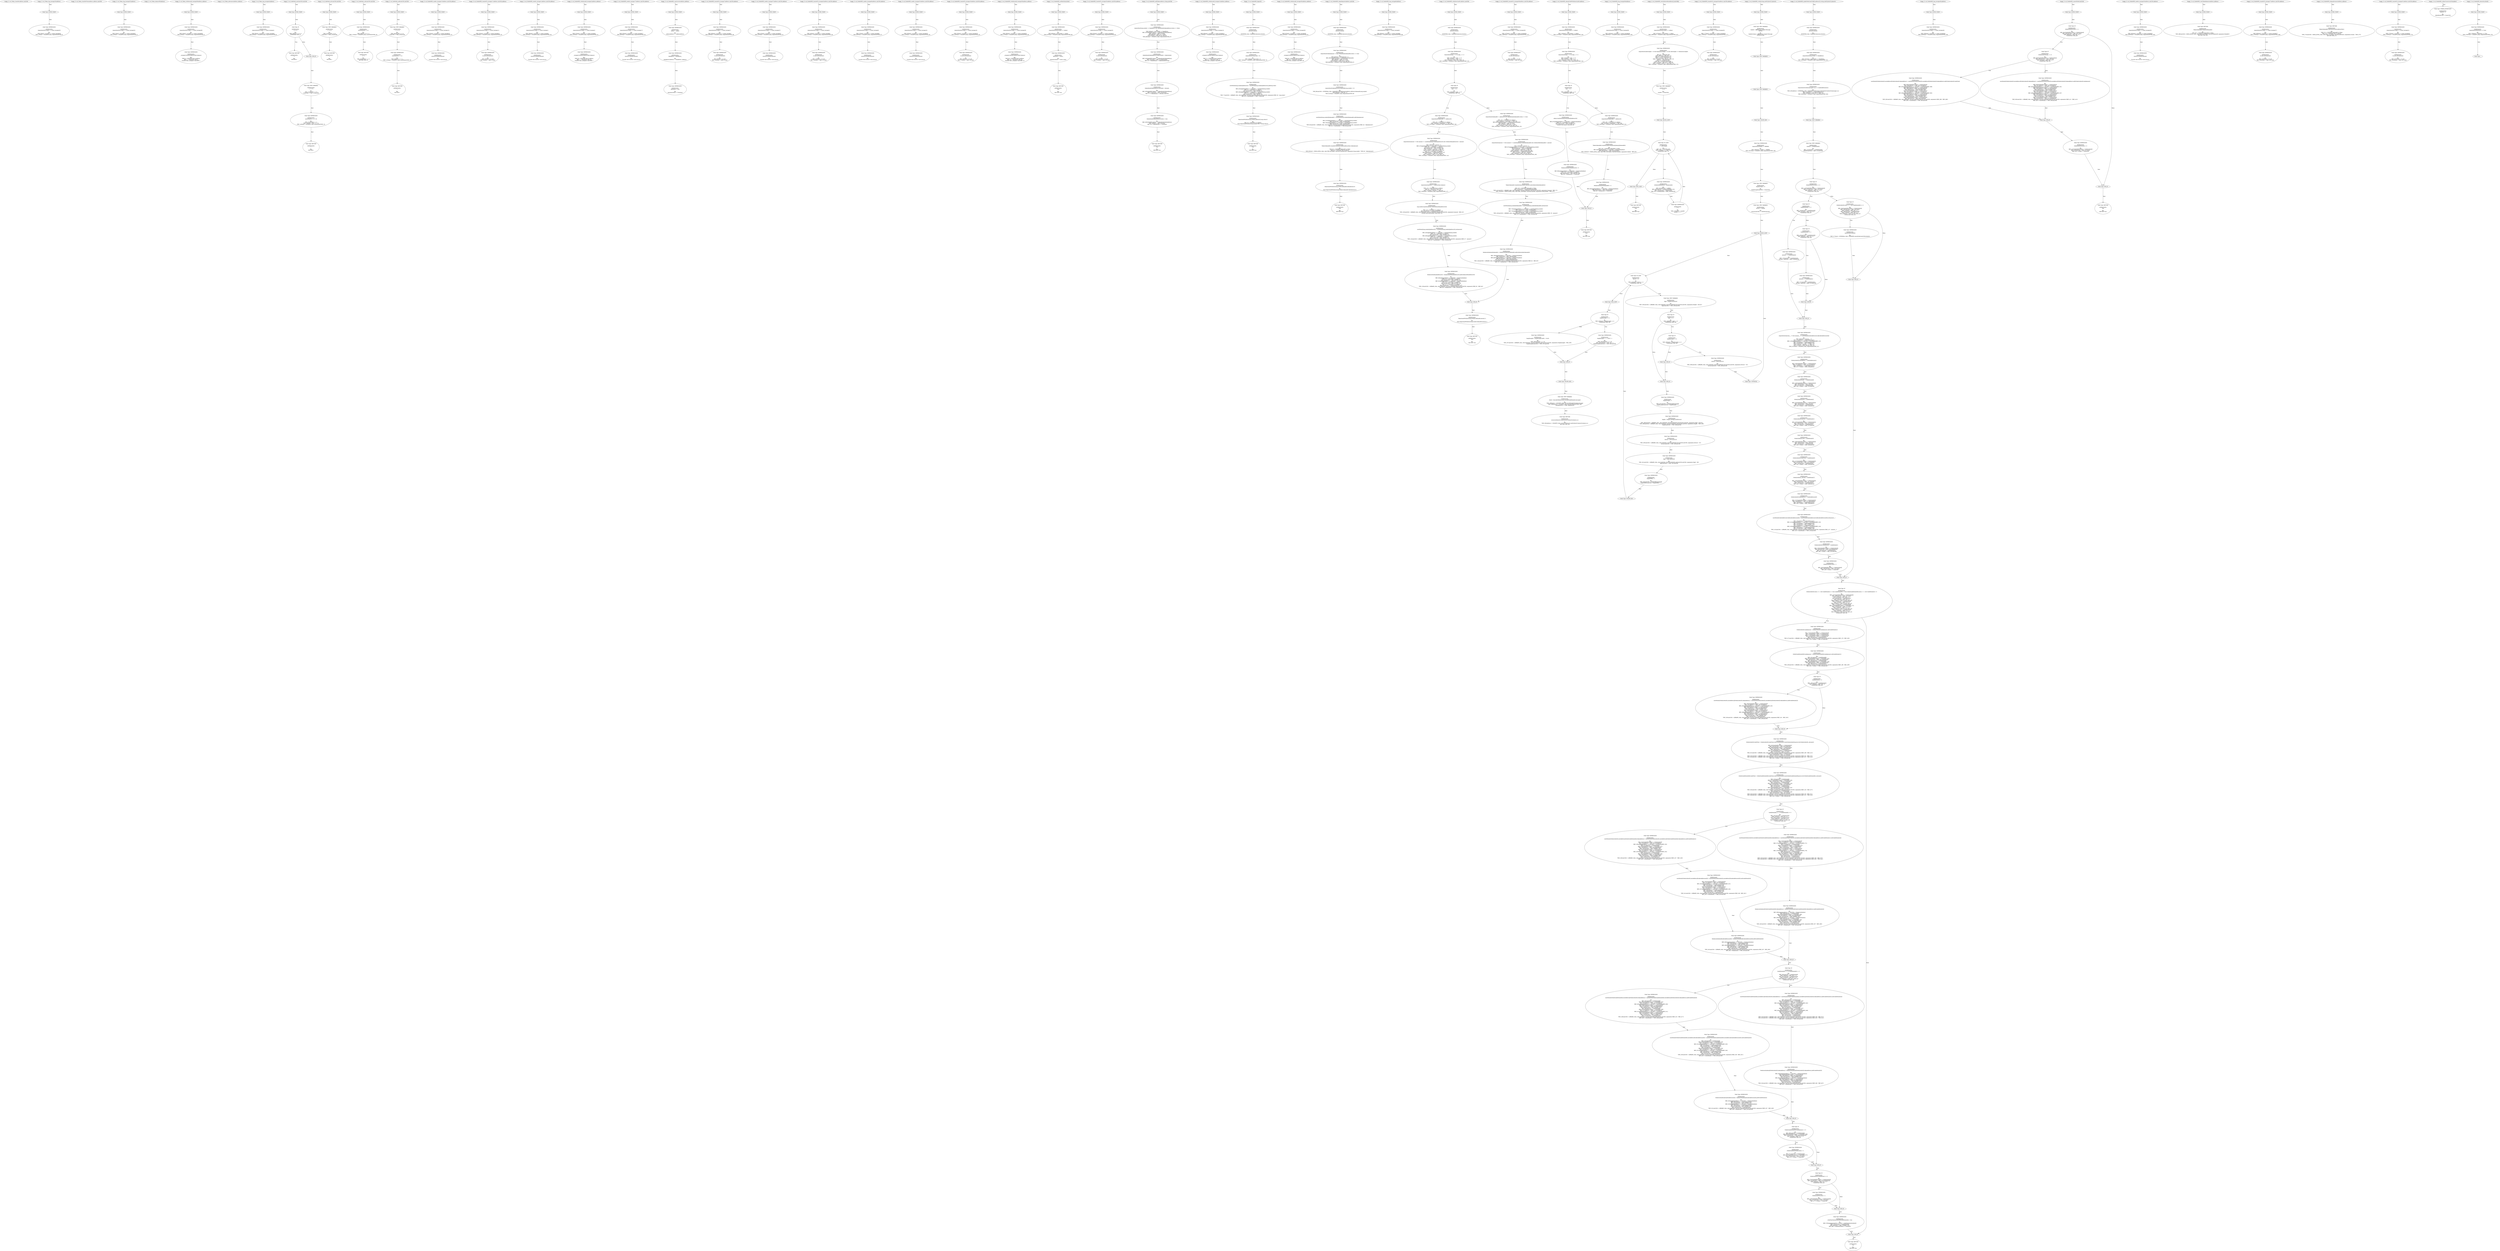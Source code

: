 digraph "" {
	node [label="\N"];
	0	[contract_name=Token,
		function_fullname="transfer(address,uint256)",
		label="buggy_21.sol_Token_transfer(address,uint256)",
		node_expression=None,
		node_info_vulnerabilities=None,
		node_irs=None,
		node_source_code_lines="[4]",
		node_type=FUNCTION_NAME,
		source_file="buggy_21.sol"];
	1	[contract_name=Token,
		function_fullname="bug_txorigin20(address)",
		label="Node Type: ENTRY_POINT
",
		node_expression=None,
		node_info_vulnerabilities="[{'lines': [5, 6, 7, 9, 10, 11, 13, 14, 15, 16, 18, 19, 20, 57, 58, 59, 60, 63, 64, 65, 66, 69, 70, 71, 72, 75, 76, 77, 78, 81, \
82, 83, 84, 114, 115, 116, 117, 120, 121, 122, 123, 126, 127, 128, 129, 132, 133, 134, 135, 138, 139, 140, 141, 144, 145, 146, 147, \
150, 151, 152, 153, 166, 167, 168, 169, 178, 179, 180, 181, 189, 190, 191, 192, 204, 205, 206, 229, 230, 231, 232, 251, 252, 253, \
266, 267, 268, 269, 417, 418, 419, 433, 434, 435, 436, 442, 443, 444, 445, 450, 451, 452, 453], 'category': 'access_control'}]",
		node_irs=None,
		node_source_code_lines="[5, 6, 7]",
		node_type=ENTRY_POINT,
		source_file="buggy_21.sol"];
	2	[contract_name=Token,
		function_fullname="bug_txorigin20(address)",
		label="Node Type: EXPRESSION

EXPRESSION:
require(bool)(tx.origin == owner_txorigin20)

IRs:
TMP_0(bool) = tx.origin == owner_txorigin20
\
TMP_1(None) = SOLIDITY_CALL require(bool)(TMP_0)",
		node_expression="require(bool)(tx.origin == owner_txorigin20)",
		node_info_vulnerabilities="[{'lines': [5, 6, 7, 9, 10, 11, 13, 14, 15, 16, 18, 19, 20, 57, 58, 59, 60, 63, 64, 65, 66, 69, 70, 71, 72, 75, 76, 77, 78, 81, \
82, 83, 84, 114, 115, 116, 117, 120, 121, 122, 123, 126, 127, 128, 129, 132, 133, 134, 135, 138, 139, 140, 141, 144, 145, 146, 147, \
150, 151, 152, 153, 166, 167, 168, 169, 178, 179, 180, 181, 189, 190, 191, 192, 204, 205, 206, 229, 230, 231, 232, 251, 252, 253, \
266, 267, 268, 269, 417, 418, 419, 433, 434, 435, 436, 442, 443, 444, 445, 450, 451, 452, 453], 'category': 'access_control'}]",
		node_irs="TMP_0(bool) = tx.origin == owner_txorigin20
TMP_1(None) = SOLIDITY_CALL require(bool)(TMP_0)",
		node_source_code_lines="[6]",
		node_type=EXPRESSION,
		source_file="buggy_21.sol"];
	1 -> 2	[key=0,
		edge_type=next,
		label=Next];
	3	[contract_name=Token,
		function_fullname="bug_txorigin20(address)",
		label="buggy_21.sol_Token_bug_txorigin20(address)",
		node_expression=None,
		node_info_vulnerabilities="[{'lines': [5, 6, 7, 9, 10, 11, 13, 14, 15, 16, 18, 19, 20, 57, 58, 59, 60, 63, 64, 65, 66, 69, 70, 71, 72, 75, 76, 77, 78, 81, \
82, 83, 84, 114, 115, 116, 117, 120, 121, 122, 123, 126, 127, 128, 129, 132, 133, 134, 135, 138, 139, 140, 141, 144, 145, 146, 147, \
150, 151, 152, 153, 166, 167, 168, 169, 178, 179, 180, 181, 189, 190, 191, 192, 204, 205, 206, 229, 230, 231, 232, 251, 252, 253, \
266, 267, 268, 269, 417, 418, 419, 433, 434, 435, 436, 442, 443, 444, 445, 450, 451, 452, 453], 'category': 'access_control'}]",
		node_irs=None,
		node_source_code_lines="[5, 6, 7]",
		node_type=FUNCTION_NAME,
		source_file="buggy_21.sol"];
	3 -> 1	[key=0,
		edge_type=next,
		label=Next];
	4	[contract_name=Token,
		function_fullname="transferFrom(address,address,uint256)",
		label="buggy_21.sol_Token_transferFrom(address,address,uint256)",
		node_expression=None,
		node_info_vulnerabilities=None,
		node_irs=None,
		node_source_code_lines="[8]",
		node_type=FUNCTION_NAME,
		source_file="buggy_21.sol"];
	5	[contract_name=Token,
		function_fullname="bug_txorigin32(address)",
		label="Node Type: ENTRY_POINT
",
		node_expression=None,
		node_info_vulnerabilities="[{'lines': [5, 6, 7, 9, 10, 11, 13, 14, 15, 16, 18, 19, 20, 57, 58, 59, 60, 63, 64, 65, 66, 69, 70, 71, 72, 75, 76, 77, 78, 81, \
82, 83, 84, 114, 115, 116, 117, 120, 121, 122, 123, 126, 127, 128, 129, 132, 133, 134, 135, 138, 139, 140, 141, 144, 145, 146, 147, \
150, 151, 152, 153, 166, 167, 168, 169, 178, 179, 180, 181, 189, 190, 191, 192, 204, 205, 206, 229, 230, 231, 232, 251, 252, 253, \
266, 267, 268, 269, 417, 418, 419, 433, 434, 435, 436, 442, 443, 444, 445, 450, 451, 452, 453], 'category': 'access_control'}]",
		node_irs=None,
		node_source_code_lines="[9, 10, 11]",
		node_type=ENTRY_POINT,
		source_file="buggy_21.sol"];
	6	[contract_name=Token,
		function_fullname="bug_txorigin32(address)",
		label="Node Type: EXPRESSION

EXPRESSION:
require(bool)(tx.origin == owner_txorigin32)

IRs:
TMP_2(bool) = tx.origin == owner_txorigin32
\
TMP_3(None) = SOLIDITY_CALL require(bool)(TMP_2)",
		node_expression="require(bool)(tx.origin == owner_txorigin32)",
		node_info_vulnerabilities="[{'lines': [5, 6, 7, 9, 10, 11, 13, 14, 15, 16, 18, 19, 20, 57, 58, 59, 60, 63, 64, 65, 66, 69, 70, 71, 72, 75, 76, 77, 78, 81, \
82, 83, 84, 114, 115, 116, 117, 120, 121, 122, 123, 126, 127, 128, 129, 132, 133, 134, 135, 138, 139, 140, 141, 144, 145, 146, 147, \
150, 151, 152, 153, 166, 167, 168, 169, 178, 179, 180, 181, 189, 190, 191, 192, 204, 205, 206, 229, 230, 231, 232, 251, 252, 253, \
266, 267, 268, 269, 417, 418, 419, 433, 434, 435, 436, 442, 443, 444, 445, 450, 451, 452, 453], 'category': 'access_control'}]",
		node_irs="TMP_2(bool) = tx.origin == owner_txorigin32
TMP_3(None) = SOLIDITY_CALL require(bool)(TMP_2)",
		node_source_code_lines="[10]",
		node_type=EXPRESSION,
		source_file="buggy_21.sol"];
	5 -> 6	[key=0,
		edge_type=next,
		label=Next];
	7	[contract_name=Token,
		function_fullname="bug_txorigin32(address)",
		label="buggy_21.sol_Token_bug_txorigin32(address)",
		node_expression=None,
		node_info_vulnerabilities="[{'lines': [5, 6, 7, 9, 10, 11, 13, 14, 15, 16, 18, 19, 20, 57, 58, 59, 60, 63, 64, 65, 66, 69, 70, 71, 72, 75, 76, 77, 78, 81, \
82, 83, 84, 114, 115, 116, 117, 120, 121, 122, 123, 126, 127, 128, 129, 132, 133, 134, 135, 138, 139, 140, 141, 144, 145, 146, 147, \
150, 151, 152, 153, 166, 167, 168, 169, 178, 179, 180, 181, 189, 190, 191, 192, 204, 205, 206, 229, 230, 231, 232, 251, 252, 253, \
266, 267, 268, 269, 417, 418, 419, 433, 434, 435, 436, 442, 443, 444, 445, 450, 451, 452, 453], 'category': 'access_control'}]",
		node_irs=None,
		node_source_code_lines="[9, 10, 11]",
		node_type=FUNCTION_NAME,
		source_file="buggy_21.sol"];
	7 -> 5	[key=0,
		edge_type=next,
		label=Next];
	8	[contract_name=Token,
		function_fullname="balanceOf(address)",
		label="buggy_21.sol_Token_balanceOf(address)",
		node_expression=None,
		node_info_vulnerabilities=None,
		node_irs=None,
		node_source_code_lines="[12]",
		node_type=FUNCTION_NAME,
		source_file="buggy_21.sol"];
	9	[contract_name=Token,
		function_fullname="withdrawAll_txorigin38(address,address)",
		label="Node Type: ENTRY_POINT
",
		node_expression=None,
		node_info_vulnerabilities="[{'lines': [5, 6, 7, 9, 10, 11, 13, 14, 15, 16, 18, 19, 20, 57, 58, 59, 60, 63, 64, 65, 66, 69, 70, 71, 72, 75, 76, 77, 78, 81, \
82, 83, 84, 114, 115, 116, 117, 120, 121, 122, 123, 126, 127, 128, 129, 132, 133, 134, 135, 138, 139, 140, 141, 144, 145, 146, 147, \
150, 151, 152, 153, 166, 167, 168, 169, 178, 179, 180, 181, 189, 190, 191, 192, 204, 205, 206, 229, 230, 231, 232, 251, 252, 253, \
266, 267, 268, 269, 417, 418, 419, 433, 434, 435, 436, 442, 443, 444, 445, 450, 451, 452, 453], 'category': 'access_control'}]",
		node_irs=None,
		node_source_code_lines="[13, 14, 15, 16]",
		node_type=ENTRY_POINT,
		source_file="buggy_21.sol"];
	10	[contract_name=Token,
		function_fullname="withdrawAll_txorigin38(address,address)",
		label="Node Type: EXPRESSION

EXPRESSION:
require(bool)(tx.origin == owner_txorigin38)

IRs:
TMP_4(bool) = tx.origin == owner_txorigin38
\
TMP_5(None) = SOLIDITY_CALL require(bool)(TMP_4)",
		node_expression="require(bool)(tx.origin == owner_txorigin38)",
		node_info_vulnerabilities="[{'lines': [5, 6, 7, 9, 10, 11, 13, 14, 15, 16, 18, 19, 20, 57, 58, 59, 60, 63, 64, 65, 66, 69, 70, 71, 72, 75, 76, 77, 78, 81, \
82, 83, 84, 114, 115, 116, 117, 120, 121, 122, 123, 126, 127, 128, 129, 132, 133, 134, 135, 138, 139, 140, 141, 144, 145, 146, 147, \
150, 151, 152, 153, 166, 167, 168, 169, 178, 179, 180, 181, 189, 190, 191, 192, 204, 205, 206, 229, 230, 231, 232, 251, 252, 253, \
266, 267, 268, 269, 417, 418, 419, 433, 434, 435, 436, 442, 443, 444, 445, 450, 451, 452, 453], 'category': 'access_control'}]",
		node_irs="TMP_4(bool) = tx.origin == owner_txorigin38
TMP_5(None) = SOLIDITY_CALL require(bool)(TMP_4)",
		node_source_code_lines="[14]",
		node_type=EXPRESSION,
		source_file="buggy_21.sol"];
	9 -> 10	[key=0,
		edge_type=next,
		label=Next];
	11	[contract_name=Token,
		function_fullname="withdrawAll_txorigin38(address,address)",
		label="Node Type: EXPRESSION

EXPRESSION:
_recipient.transfer(address(this).balance)

IRs:
TMP_6 = CONVERT this to address
REF_1 -> BALANCE \
TMP_6
Transfer dest:_recipient value:REF_1",
		node_expression="_recipient.transfer(address(this).balance)",
		node_info_vulnerabilities="[{'lines': [5, 6, 7, 9, 10, 11, 13, 14, 15, 16, 18, 19, 20, 57, 58, 59, 60, 63, 64, 65, 66, 69, 70, 71, 72, 75, 76, 77, 78, 81, \
82, 83, 84, 114, 115, 116, 117, 120, 121, 122, 123, 126, 127, 128, 129, 132, 133, 134, 135, 138, 139, 140, 141, 144, 145, 146, 147, \
150, 151, 152, 153, 166, 167, 168, 169, 178, 179, 180, 181, 189, 190, 191, 192, 204, 205, 206, 229, 230, 231, 232, 251, 252, 253, \
266, 267, 268, 269, 417, 418, 419, 433, 434, 435, 436, 442, 443, 444, 445, 450, 451, 452, 453], 'category': 'access_control'}]",
		node_irs="TMP_6 = CONVERT this to address
REF_1 -> BALANCE TMP_6
Transfer dest:_recipient value:REF_1",
		node_source_code_lines="[15]",
		node_type=EXPRESSION,
		source_file="buggy_21.sol"];
	10 -> 11	[key=0,
		edge_type=next,
		label=Next];
	12	[contract_name=Token,
		function_fullname="withdrawAll_txorigin38(address,address)",
		label="buggy_21.sol_Token_withdrawAll_txorigin38(address,address)",
		node_expression=None,
		node_info_vulnerabilities="[{'lines': [5, 6, 7, 9, 10, 11, 13, 14, 15, 16, 18, 19, 20, 57, 58, 59, 60, 63, 64, 65, 66, 69, 70, 71, 72, 75, 76, 77, 78, 81, \
82, 83, 84, 114, 115, 116, 117, 120, 121, 122, 123, 126, 127, 128, 129, 132, 133, 134, 135, 138, 139, 140, 141, 144, 145, 146, 147, \
150, 151, 152, 153, 166, 167, 168, 169, 178, 179, 180, 181, 189, 190, 191, 192, 204, 205, 206, 229, 230, 231, 232, 251, 252, 253, \
266, 267, 268, 269, 417, 418, 419, 433, 434, 435, 436, 442, 443, 444, 445, 450, 451, 452, 453], 'category': 'access_control'}]",
		node_irs=None,
		node_source_code_lines="[13, 14, 15, 16]",
		node_type=FUNCTION_NAME,
		source_file="buggy_21.sol"];
	12 -> 9	[key=0,
		edge_type=next,
		label=Next];
	13	[contract_name=Token,
		function_fullname="allowance(address,address)",
		label="buggy_21.sol_Token_allowance(address,address)",
		node_expression=None,
		node_info_vulnerabilities=None,
		node_irs=None,
		node_source_code_lines="[17]",
		node_type=FUNCTION_NAME,
		source_file="buggy_21.sol"];
	14	[contract_name=Token,
		function_fullname="bug_txorigin4(address)",
		label="Node Type: ENTRY_POINT
",
		node_expression=None,
		node_info_vulnerabilities="[{'lines': [5, 6, 7, 9, 10, 11, 13, 14, 15, 16, 18, 19, 20, 57, 58, 59, 60, 63, 64, 65, 66, 69, 70, 71, 72, 75, 76, 77, 78, 81, \
82, 83, 84, 114, 115, 116, 117, 120, 121, 122, 123, 126, 127, 128, 129, 132, 133, 134, 135, 138, 139, 140, 141, 144, 145, 146, 147, \
150, 151, 152, 153, 166, 167, 168, 169, 178, 179, 180, 181, 189, 190, 191, 192, 204, 205, 206, 229, 230, 231, 232, 251, 252, 253, \
266, 267, 268, 269, 417, 418, 419, 433, 434, 435, 436, 442, 443, 444, 445, 450, 451, 452, 453], 'category': 'access_control'}]",
		node_irs=None,
		node_source_code_lines="[18, 19, 20]",
		node_type=ENTRY_POINT,
		source_file="buggy_21.sol"];
	15	[contract_name=Token,
		function_fullname="bug_txorigin4(address)",
		label="Node Type: EXPRESSION

EXPRESSION:
require(bool)(tx.origin == owner_txorigin4)

IRs:
TMP_8(bool) = tx.origin == owner_txorigin4
\
TMP_9(None) = SOLIDITY_CALL require(bool)(TMP_8)",
		node_expression="require(bool)(tx.origin == owner_txorigin4)",
		node_info_vulnerabilities="[{'lines': [5, 6, 7, 9, 10, 11, 13, 14, 15, 16, 18, 19, 20, 57, 58, 59, 60, 63, 64, 65, 66, 69, 70, 71, 72, 75, 76, 77, 78, 81, \
82, 83, 84, 114, 115, 116, 117, 120, 121, 122, 123, 126, 127, 128, 129, 132, 133, 134, 135, 138, 139, 140, 141, 144, 145, 146, 147, \
150, 151, 152, 153, 166, 167, 168, 169, 178, 179, 180, 181, 189, 190, 191, 192, 204, 205, 206, 229, 230, 231, 232, 251, 252, 253, \
266, 267, 268, 269, 417, 418, 419, 433, 434, 435, 436, 442, 443, 444, 445, 450, 451, 452, 453], 'category': 'access_control'}]",
		node_irs="TMP_8(bool) = tx.origin == owner_txorigin4
TMP_9(None) = SOLIDITY_CALL require(bool)(TMP_8)",
		node_source_code_lines="[19]",
		node_type=EXPRESSION,
		source_file="buggy_21.sol"];
	14 -> 15	[key=0,
		edge_type=next,
		label=Next];
	16	[contract_name=Token,
		function_fullname="bug_txorigin4(address)",
		label="buggy_21.sol_Token_bug_txorigin4(address)",
		node_expression=None,
		node_info_vulnerabilities="[{'lines': [5, 6, 7, 9, 10, 11, 13, 14, 15, 16, 18, 19, 20, 57, 58, 59, 60, 63, 64, 65, 66, 69, 70, 71, 72, 75, 76, 77, 78, 81, \
82, 83, 84, 114, 115, 116, 117, 120, 121, 122, 123, 126, 127, 128, 129, 132, 133, 134, 135, 138, 139, 140, 141, 144, 145, 146, 147, \
150, 151, 152, 153, 166, 167, 168, 169, 178, 179, 180, 181, 189, 190, 191, 192, 204, 205, 206, 229, 230, 231, 232, 251, 252, 253, \
266, 267, 268, 269, 417, 418, 419, 433, 434, 435, 436, 442, 443, 444, 445, 450, 451, 452, 453], 'category': 'access_control'}]",
		node_irs=None,
		node_source_code_lines="[18, 19, 20]",
		node_type=FUNCTION_NAME,
		source_file="buggy_21.sol"];
	16 -> 14	[key=0,
		edge_type=next,
		label=Next];
	17	[contract_name=SafeMath,
		function_fullname="mul(uint256,uint256)",
		label="Node Type: ENTRY_POINT
",
		node_expression=None,
		node_info_vulnerabilities=None,
		node_irs=None,
		node_source_code_lines="[25, 26, 27, 28, 29, 30, 31]",
		node_type=ENTRY_POINT,
		source_file="buggy_21.sol"];
	18	[contract_name=SafeMath,
		function_fullname="mul(uint256,uint256)",
		label="Node Type: IF

EXPRESSION:
a == 0

IRs:
TMP_10(bool) = a == 0
CONDITION TMP_10",
		node_expression="a == 0",
		node_info_vulnerabilities=None,
		node_irs="TMP_10(bool) = a == 0
CONDITION TMP_10",
		node_source_code_lines="[26]",
		node_type=IF,
		source_file="buggy_21.sol"];
	17 -> 18	[key=0,
		edge_type=next,
		label=Next];
	19	[contract_name=SafeMath,
		function_fullname="mul(uint256,uint256)",
		label="Node Type: RETURN

EXPRESSION:
0

IRs:
RETURN 0",
		node_expression=0,
		node_info_vulnerabilities=None,
		node_irs="RETURN 0",
		node_source_code_lines="[27]",
		node_type=RETURN,
		source_file="buggy_21.sol"];
	18 -> 19	[key=0,
		edge_type=if_true,
		label=True];
	20	[contract_name=SafeMath,
		function_fullname="mul(uint256,uint256)",
		label="Node Type: END_IF
",
		node_expression=None,
		node_info_vulnerabilities=None,
		node_irs=None,
		node_source_code_lines="[26, 27]",
		node_type=END_IF,
		source_file="buggy_21.sol"];
	18 -> 20	[key=0,
		edge_type=if_false,
		label=False];
	21	[contract_name=SafeMath,
		function_fullname="mul(uint256,uint256)",
		label="Node Type: NEW VARIABLE

EXPRESSION:
c = a * b

IRs:
TMP_11(uint256) = a * b
c(uint256) := TMP_11(uint256)",
		node_expression="c = a * b",
		node_info_vulnerabilities=None,
		node_irs="TMP_11(uint256) = a * b
c(uint256) := TMP_11(uint256)",
		node_source_code_lines="[28]",
		node_type="NEW VARIABLE",
		source_file="buggy_21.sol"];
	20 -> 21	[key=0,
		edge_type=next,
		label=Next];
	22	[contract_name=SafeMath,
		function_fullname="mul(uint256,uint256)",
		label="Node Type: EXPRESSION

EXPRESSION:
assert(bool)(c / a == b)

IRs:
TMP_12(uint256) = c / a
TMP_13(bool) = TMP_12 == b
TMP_14(None) = \
SOLIDITY_CALL assert(bool)(TMP_13)",
		node_expression="assert(bool)(c / a == b)",
		node_info_vulnerabilities=None,
		node_irs="TMP_12(uint256) = c / a
TMP_13(bool) = TMP_12 == b
TMP_14(None) = SOLIDITY_CALL assert(bool)(TMP_13)",
		node_source_code_lines="[29]",
		node_type=EXPRESSION,
		source_file="buggy_21.sol"];
	21 -> 22	[key=0,
		edge_type=next,
		label=Next];
	23	[contract_name=SafeMath,
		function_fullname="mul(uint256,uint256)",
		label="Node Type: RETURN

EXPRESSION:
c

IRs:
RETURN c",
		node_expression=c,
		node_info_vulnerabilities=None,
		node_irs="RETURN c",
		node_source_code_lines="[30]",
		node_type=RETURN,
		source_file="buggy_21.sol"];
	22 -> 23	[key=0,
		edge_type=next,
		label=Next];
	24	[contract_name=SafeMath,
		function_fullname="mul(uint256,uint256)",
		label="buggy_21.sol_SafeMath_mul(uint256,uint256)",
		node_expression=None,
		node_info_vulnerabilities=None,
		node_irs=None,
		node_source_code_lines="[24, 25, 26, 27, 28, 29, 30, 31]",
		node_type=FUNCTION_NAME,
		source_file="buggy_21.sol"];
	24 -> 17	[key=0,
		edge_type=next,
		label=Next];
	25	[contract_name=SafeMath,
		function_fullname="div(uint256,uint256)",
		label="Node Type: ENTRY_POINT
",
		node_expression=None,
		node_info_vulnerabilities=None,
		node_irs=None,
		node_source_code_lines="[34, 35, 36, 37]",
		node_type=ENTRY_POINT,
		source_file="buggy_21.sol"];
	26	[contract_name=SafeMath,
		function_fullname="div(uint256,uint256)",
		label="Node Type: NEW VARIABLE

EXPRESSION:
c = a / b

IRs:
TMP_15(uint256) = a / b
c(uint256) := TMP_15(uint256)",
		node_expression="c = a / b",
		node_info_vulnerabilities=None,
		node_irs="TMP_15(uint256) = a / b
c(uint256) := TMP_15(uint256)",
		node_source_code_lines="[35]",
		node_type="NEW VARIABLE",
		source_file="buggy_21.sol"];
	25 -> 26	[key=0,
		edge_type=next,
		label=Next];
	27	[contract_name=SafeMath,
		function_fullname="div(uint256,uint256)",
		label="Node Type: RETURN

EXPRESSION:
c

IRs:
RETURN c",
		node_expression=c,
		node_info_vulnerabilities=None,
		node_irs="RETURN c",
		node_source_code_lines="[36]",
		node_type=RETURN,
		source_file="buggy_21.sol"];
	26 -> 27	[key=0,
		edge_type=next,
		label=Next];
	28	[contract_name=SafeMath,
		function_fullname="div(uint256,uint256)",
		label="buggy_21.sol_SafeMath_div(uint256,uint256)",
		node_expression=None,
		node_info_vulnerabilities=None,
		node_irs=None,
		node_source_code_lines="[33, 34, 35, 36, 37]",
		node_type=FUNCTION_NAME,
		source_file="buggy_21.sol"];
	28 -> 25	[key=0,
		edge_type=next,
		label=Next];
	29	[contract_name=SafeMath,
		function_fullname="sub(uint256,uint256)",
		label="Node Type: ENTRY_POINT
",
		node_expression=None,
		node_info_vulnerabilities=None,
		node_irs=None,
		node_source_code_lines="[40, 41, 42, 43]",
		node_type=ENTRY_POINT,
		source_file="buggy_21.sol"];
	30	[contract_name=SafeMath,
		function_fullname="sub(uint256,uint256)",
		label="Node Type: EXPRESSION

EXPRESSION:
assert(bool)(b <= a)

IRs:
TMP_16(bool) = b <= a
TMP_17(None) = SOLIDITY_CALL assert(bool)(TMP_\
16)",
		node_expression="assert(bool)(b <= a)",
		node_info_vulnerabilities=None,
		node_irs="TMP_16(bool) = b <= a
TMP_17(None) = SOLIDITY_CALL assert(bool)(TMP_16)",
		node_source_code_lines="[41]",
		node_type=EXPRESSION,
		source_file="buggy_21.sol"];
	29 -> 30	[key=0,
		edge_type=next,
		label=Next];
	31	[contract_name=SafeMath,
		function_fullname="sub(uint256,uint256)",
		label="Node Type: RETURN

EXPRESSION:
a - b

IRs:
TMP_18(uint256) = a - b
RETURN TMP_18",
		node_expression="a - b",
		node_info_vulnerabilities=None,
		node_irs="TMP_18(uint256) = a - b
RETURN TMP_18",
		node_source_code_lines="[42]",
		node_type=RETURN,
		source_file="buggy_21.sol"];
	30 -> 31	[key=0,
		edge_type=next,
		label=Next];
	32	[contract_name=SafeMath,
		function_fullname="sub(uint256,uint256)",
		label="buggy_21.sol_SafeMath_sub(uint256,uint256)",
		node_expression=None,
		node_info_vulnerabilities=None,
		node_irs=None,
		node_source_code_lines="[39, 40, 41, 42, 43]",
		node_type=FUNCTION_NAME,
		source_file="buggy_21.sol"];
	32 -> 29	[key=0,
		edge_type=next,
		label=Next];
	33	[contract_name=SafeMath,
		function_fullname="add(uint256,uint256)",
		label="Node Type: ENTRY_POINT
",
		node_expression=None,
		node_info_vulnerabilities=None,
		node_irs=None,
		node_source_code_lines="[46, 47, 48, 49, 50]",
		node_type=ENTRY_POINT,
		source_file="buggy_21.sol"];
	34	[contract_name=SafeMath,
		function_fullname="add(uint256,uint256)",
		label="Node Type: NEW VARIABLE

EXPRESSION:
c = a + b

IRs:
TMP_19(uint256) = a + b
c(uint256) := TMP_19(uint256)",
		node_expression="c = a + b",
		node_info_vulnerabilities=None,
		node_irs="TMP_19(uint256) = a + b
c(uint256) := TMP_19(uint256)",
		node_source_code_lines="[47]",
		node_type="NEW VARIABLE",
		source_file="buggy_21.sol"];
	33 -> 34	[key=0,
		edge_type=next,
		label=Next];
	35	[contract_name=SafeMath,
		function_fullname="add(uint256,uint256)",
		label="Node Type: EXPRESSION

EXPRESSION:
assert(bool)(c >= a)

IRs:
TMP_20(bool) = c >= a
TMP_21(None) = SOLIDITY_CALL assert(bool)(TMP_\
20)",
		node_expression="assert(bool)(c >= a)",
		node_info_vulnerabilities=None,
		node_irs="TMP_20(bool) = c >= a
TMP_21(None) = SOLIDITY_CALL assert(bool)(TMP_20)",
		node_source_code_lines="[48]",
		node_type=EXPRESSION,
		source_file="buggy_21.sol"];
	34 -> 35	[key=0,
		edge_type=next,
		label=Next];
	36	[contract_name=SafeMath,
		function_fullname="add(uint256,uint256)",
		label="Node Type: RETURN

EXPRESSION:
c

IRs:
RETURN c",
		node_expression=c,
		node_info_vulnerabilities=None,
		node_irs="RETURN c",
		node_source_code_lines="[49]",
		node_type=RETURN,
		source_file="buggy_21.sol"];
	35 -> 36	[key=0,
		edge_type=next,
		label=Next];
	37	[contract_name=SafeMath,
		function_fullname="add(uint256,uint256)",
		label="buggy_21.sol_SafeMath_add(uint256,uint256)",
		node_expression=None,
		node_info_vulnerabilities=None,
		node_irs=None,
		node_source_code_lines="[45, 46, 47, 48, 49, 50]",
		node_type=FUNCTION_NAME,
		source_file="buggy_21.sol"];
	37 -> 33	[key=0,
		edge_type=next,
		label=Next];
	38	[contract_name=StableDEX,
		function_fullname="sendto_txorigin13(address,uint256,address)",
		label="Node Type: ENTRY_POINT
",
		node_expression=None,
		node_info_vulnerabilities="[{'lines': [5, 6, 7, 9, 10, 11, 13, 14, 15, 16, 18, 19, 20, 57, 58, 59, 60, 63, 64, 65, 66, 69, 70, 71, 72, 75, 76, 77, 78, 81, \
82, 83, 84, 114, 115, 116, 117, 120, 121, 122, 123, 126, 127, 128, 129, 132, 133, 134, 135, 138, 139, 140, 141, 144, 145, 146, 147, \
150, 151, 152, 153, 166, 167, 168, 169, 178, 179, 180, 181, 189, 190, 191, 192, 204, 205, 206, 229, 230, 231, 232, 251, 252, 253, \
266, 267, 268, 269, 417, 418, 419, 433, 434, 435, 436, 442, 443, 444, 445, 450, 451, 452, 453], 'category': 'access_control'}]",
		node_irs=None,
		node_source_code_lines="[57, 58, 59, 60]",
		node_type=ENTRY_POINT,
		source_file="buggy_21.sol"];
	39	[contract_name=StableDEX,
		function_fullname="sendto_txorigin13(address,uint256,address)",
		label="Node Type: EXPRESSION

EXPRESSION:
require(bool)(tx.origin == owner_txorigin13)

IRs:
TMP_22(bool) = tx.origin == owner_txorigin13
\
TMP_23(None) = SOLIDITY_CALL require(bool)(TMP_22)",
		node_expression="require(bool)(tx.origin == owner_txorigin13)",
		node_info_vulnerabilities="[{'lines': [5, 6, 7, 9, 10, 11, 13, 14, 15, 16, 18, 19, 20, 57, 58, 59, 60, 63, 64, 65, 66, 69, 70, 71, 72, 75, 76, 77, 78, 81, \
82, 83, 84, 114, 115, 116, 117, 120, 121, 122, 123, 126, 127, 128, 129, 132, 133, 134, 135, 138, 139, 140, 141, 144, 145, 146, 147, \
150, 151, 152, 153, 166, 167, 168, 169, 178, 179, 180, 181, 189, 190, 191, 192, 204, 205, 206, 229, 230, 231, 232, 251, 252, 253, \
266, 267, 268, 269, 417, 418, 419, 433, 434, 435, 436, 442, 443, 444, 445, 450, 451, 452, 453], 'category': 'access_control'}]",
		node_irs="TMP_22(bool) = tx.origin == owner_txorigin13
TMP_23(None) = SOLIDITY_CALL require(bool)(TMP_22)",
		node_source_code_lines="[58]",
		node_type=EXPRESSION,
		source_file="buggy_21.sol"];
	38 -> 39	[key=0,
		edge_type=next,
		label=Next];
	40	[contract_name=StableDEX,
		function_fullname="sendto_txorigin13(address,uint256,address)",
		label="Node Type: EXPRESSION

EXPRESSION:
receiver.transfer(amount)

IRs:
Transfer dest:receiver value:amount",
		node_expression="receiver.transfer(amount)",
		node_info_vulnerabilities="[{'lines': [5, 6, 7, 9, 10, 11, 13, 14, 15, 16, 18, 19, 20, 57, 58, 59, 60, 63, 64, 65, 66, 69, 70, 71, 72, 75, 76, 77, 78, 81, \
82, 83, 84, 114, 115, 116, 117, 120, 121, 122, 123, 126, 127, 128, 129, 132, 133, 134, 135, 138, 139, 140, 141, 144, 145, 146, 147, \
150, 151, 152, 153, 166, 167, 168, 169, 178, 179, 180, 181, 189, 190, 191, 192, 204, 205, 206, 229, 230, 231, 232, 251, 252, 253, \
266, 267, 268, 269, 417, 418, 419, 433, 434, 435, 436, 442, 443, 444, 445, 450, 451, 452, 453], 'category': 'access_control'}]",
		node_irs="Transfer dest:receiver value:amount",
		node_source_code_lines="[59]",
		node_type=EXPRESSION,
		source_file="buggy_21.sol"];
	39 -> 40	[key=0,
		edge_type=next,
		label=Next];
	41	[contract_name=StableDEX,
		function_fullname="sendto_txorigin13(address,uint256,address)",
		label="buggy_21.sol_StableDEX_sendto_txorigin13(address,uint256,address)",
		node_expression=None,
		node_info_vulnerabilities="[{'lines': [5, 6, 7, 9, 10, 11, 13, 14, 15, 16, 18, 19, 20, 57, 58, 59, 60, 63, 64, 65, 66, 69, 70, 71, 72, 75, 76, 77, 78, 81, \
82, 83, 84, 114, 115, 116, 117, 120, 121, 122, 123, 126, 127, 128, 129, 132, 133, 134, 135, 138, 139, 140, 141, 144, 145, 146, 147, \
150, 151, 152, 153, 166, 167, 168, 169, 178, 179, 180, 181, 189, 190, 191, 192, 204, 205, 206, 229, 230, 231, 232, 251, 252, 253, \
266, 267, 268, 269, 417, 418, 419, 433, 434, 435, 436, 442, 443, 444, 445, 450, 451, 452, 453], 'category': 'access_control'}]",
		node_irs=None,
		node_source_code_lines="[57, 58, 59, 60]",
		node_type=FUNCTION_NAME,
		source_file="buggy_21.sol"];
	41 -> 38	[key=0,
		edge_type=next,
		label=Next];
	42	[contract_name=StableDEX,
		function_fullname="transferTo_txorigin11(address,uint256,address)",
		label="Node Type: ENTRY_POINT
",
		node_expression=None,
		node_info_vulnerabilities="[{'lines': [5, 6, 7, 9, 10, 11, 13, 14, 15, 16, 18, 19, 20, 57, 58, 59, 60, 63, 64, 65, 66, 69, 70, 71, 72, 75, 76, 77, 78, 81, \
82, 83, 84, 114, 115, 116, 117, 120, 121, 122, 123, 126, 127, 128, 129, 132, 133, 134, 135, 138, 139, 140, 141, 144, 145, 146, 147, \
150, 151, 152, 153, 166, 167, 168, 169, 178, 179, 180, 181, 189, 190, 191, 192, 204, 205, 206, 229, 230, 231, 232, 251, 252, 253, \
266, 267, 268, 269, 417, 418, 419, 433, 434, 435, 436, 442, 443, 444, 445, 450, 451, 452, 453], 'category': 'access_control'}]",
		node_irs=None,
		node_source_code_lines="[63, 64, 65, 66]",
		node_type=ENTRY_POINT,
		source_file="buggy_21.sol"];
	43	[contract_name=StableDEX,
		function_fullname="transferTo_txorigin11(address,uint256,address)",
		label="Node Type: EXPRESSION

EXPRESSION:
require(bool)(tx.origin == owner_txorigin11)

IRs:
TMP_25(bool) = tx.origin == owner_txorigin11
\
TMP_26(None) = SOLIDITY_CALL require(bool)(TMP_25)",
		node_expression="require(bool)(tx.origin == owner_txorigin11)",
		node_info_vulnerabilities="[{'lines': [5, 6, 7, 9, 10, 11, 13, 14, 15, 16, 18, 19, 20, 57, 58, 59, 60, 63, 64, 65, 66, 69, 70, 71, 72, 75, 76, 77, 78, 81, \
82, 83, 84, 114, 115, 116, 117, 120, 121, 122, 123, 126, 127, 128, 129, 132, 133, 134, 135, 138, 139, 140, 141, 144, 145, 146, 147, \
150, 151, 152, 153, 166, 167, 168, 169, 178, 179, 180, 181, 189, 190, 191, 192, 204, 205, 206, 229, 230, 231, 232, 251, 252, 253, \
266, 267, 268, 269, 417, 418, 419, 433, 434, 435, 436, 442, 443, 444, 445, 450, 451, 452, 453], 'category': 'access_control'}]",
		node_irs="TMP_25(bool) = tx.origin == owner_txorigin11
TMP_26(None) = SOLIDITY_CALL require(bool)(TMP_25)",
		node_source_code_lines="[64]",
		node_type=EXPRESSION,
		source_file="buggy_21.sol"];
	42 -> 43	[key=0,
		edge_type=next,
		label=Next];
	44	[contract_name=StableDEX,
		function_fullname="transferTo_txorigin11(address,uint256,address)",
		label="Node Type: EXPRESSION

EXPRESSION:
to.call.value(amount)

IRs:
REF_3(None) -> to.call
REF_4(None) -> REF_3.value",
		node_expression="to.call.value(amount)",
		node_info_vulnerabilities="[{'lines': [5, 6, 7, 9, 10, 11, 13, 14, 15, 16, 18, 19, 20, 57, 58, 59, 60, 63, 64, 65, 66, 69, 70, 71, 72, 75, 76, 77, 78, 81, \
82, 83, 84, 114, 115, 116, 117, 120, 121, 122, 123, 126, 127, 128, 129, 132, 133, 134, 135, 138, 139, 140, 141, 144, 145, 146, 147, \
150, 151, 152, 153, 166, 167, 168, 169, 178, 179, 180, 181, 189, 190, 191, 192, 204, 205, 206, 229, 230, 231, 232, 251, 252, 253, \
266, 267, 268, 269, 417, 418, 419, 433, 434, 435, 436, 442, 443, 444, 445, 450, 451, 452, 453], 'category': 'access_control'}]",
		node_irs="REF_3(None) -> to.call
REF_4(None) -> REF_3.value",
		node_source_code_lines="[65]",
		node_type=EXPRESSION,
		source_file="buggy_21.sol"];
	43 -> 44	[key=0,
		edge_type=next,
		label=Next];
	45	[contract_name=StableDEX,
		function_fullname="transferTo_txorigin11(address,uint256,address)",
		label="buggy_21.sol_StableDEX_transferTo_txorigin11(address,uint256,address)",
		node_expression=None,
		node_info_vulnerabilities="[{'lines': [5, 6, 7, 9, 10, 11, 13, 14, 15, 16, 18, 19, 20, 57, 58, 59, 60, 63, 64, 65, 66, 69, 70, 71, 72, 75, 76, 77, 78, 81, \
82, 83, 84, 114, 115, 116, 117, 120, 121, 122, 123, 126, 127, 128, 129, 132, 133, 134, 135, 138, 139, 140, 141, 144, 145, 146, 147, \
150, 151, 152, 153, 166, 167, 168, 169, 178, 179, 180, 181, 189, 190, 191, 192, 204, 205, 206, 229, 230, 231, 232, 251, 252, 253, \
266, 267, 268, 269, 417, 418, 419, 433, 434, 435, 436, 442, 443, 444, 445, 450, 451, 452, 453], 'category': 'access_control'}]",
		node_irs=None,
		node_source_code_lines="[63, 64, 65, 66]",
		node_type=FUNCTION_NAME,
		source_file="buggy_21.sol"];
	45 -> 42	[key=0,
		edge_type=next,
		label=Next];
	46	[contract_name=StableDEX,
		function_fullname="sendto_txorigin1(address,uint256,address)",
		label="Node Type: ENTRY_POINT
",
		node_expression=None,
		node_info_vulnerabilities="[{'lines': [5, 6, 7, 9, 10, 11, 13, 14, 15, 16, 18, 19, 20, 57, 58, 59, 60, 63, 64, 65, 66, 69, 70, 71, 72, 75, 76, 77, 78, 81, \
82, 83, 84, 114, 115, 116, 117, 120, 121, 122, 123, 126, 127, 128, 129, 132, 133, 134, 135, 138, 139, 140, 141, 144, 145, 146, 147, \
150, 151, 152, 153, 166, 167, 168, 169, 178, 179, 180, 181, 189, 190, 191, 192, 204, 205, 206, 229, 230, 231, 232, 251, 252, 253, \
266, 267, 268, 269, 417, 418, 419, 433, 434, 435, 436, 442, 443, 444, 445, 450, 451, 452, 453], 'category': 'access_control'}]",
		node_irs=None,
		node_source_code_lines="[69, 70, 71, 72]",
		node_type=ENTRY_POINT,
		source_file="buggy_21.sol"];
	47	[contract_name=StableDEX,
		function_fullname="sendto_txorigin1(address,uint256,address)",
		label="Node Type: EXPRESSION

EXPRESSION:
require(bool)(tx.origin == owner_txorigin1)

IRs:
TMP_28(bool) = tx.origin == owner_txorigin1
\
TMP_29(None) = SOLIDITY_CALL require(bool)(TMP_28)",
		node_expression="require(bool)(tx.origin == owner_txorigin1)",
		node_info_vulnerabilities="[{'lines': [5, 6, 7, 9, 10, 11, 13, 14, 15, 16, 18, 19, 20, 57, 58, 59, 60, 63, 64, 65, 66, 69, 70, 71, 72, 75, 76, 77, 78, 81, \
82, 83, 84, 114, 115, 116, 117, 120, 121, 122, 123, 126, 127, 128, 129, 132, 133, 134, 135, 138, 139, 140, 141, 144, 145, 146, 147, \
150, 151, 152, 153, 166, 167, 168, 169, 178, 179, 180, 181, 189, 190, 191, 192, 204, 205, 206, 229, 230, 231, 232, 251, 252, 253, \
266, 267, 268, 269, 417, 418, 419, 433, 434, 435, 436, 442, 443, 444, 445, 450, 451, 452, 453], 'category': 'access_control'}]",
		node_irs="TMP_28(bool) = tx.origin == owner_txorigin1
TMP_29(None) = SOLIDITY_CALL require(bool)(TMP_28)",
		node_source_code_lines="[70]",
		node_type=EXPRESSION,
		source_file="buggy_21.sol"];
	46 -> 47	[key=0,
		edge_type=next,
		label=Next];
	48	[contract_name=StableDEX,
		function_fullname="sendto_txorigin1(address,uint256,address)",
		label="Node Type: EXPRESSION

EXPRESSION:
receiver.transfer(amount)

IRs:
Transfer dest:receiver value:amount",
		node_expression="receiver.transfer(amount)",
		node_info_vulnerabilities="[{'lines': [5, 6, 7, 9, 10, 11, 13, 14, 15, 16, 18, 19, 20, 57, 58, 59, 60, 63, 64, 65, 66, 69, 70, 71, 72, 75, 76, 77, 78, 81, \
82, 83, 84, 114, 115, 116, 117, 120, 121, 122, 123, 126, 127, 128, 129, 132, 133, 134, 135, 138, 139, 140, 141, 144, 145, 146, 147, \
150, 151, 152, 153, 166, 167, 168, 169, 178, 179, 180, 181, 189, 190, 191, 192, 204, 205, 206, 229, 230, 231, 232, 251, 252, 253, \
266, 267, 268, 269, 417, 418, 419, 433, 434, 435, 436, 442, 443, 444, 445, 450, 451, 452, 453], 'category': 'access_control'}]",
		node_irs="Transfer dest:receiver value:amount",
		node_source_code_lines="[71]",
		node_type=EXPRESSION,
		source_file="buggy_21.sol"];
	47 -> 48	[key=0,
		edge_type=next,
		label=Next];
	49	[contract_name=StableDEX,
		function_fullname="sendto_txorigin1(address,uint256,address)",
		label="buggy_21.sol_StableDEX_sendto_txorigin1(address,uint256,address)",
		node_expression=None,
		node_info_vulnerabilities="[{'lines': [5, 6, 7, 9, 10, 11, 13, 14, 15, 16, 18, 19, 20, 57, 58, 59, 60, 63, 64, 65, 66, 69, 70, 71, 72, 75, 76, 77, 78, 81, \
82, 83, 84, 114, 115, 116, 117, 120, 121, 122, 123, 126, 127, 128, 129, 132, 133, 134, 135, 138, 139, 140, 141, 144, 145, 146, 147, \
150, 151, 152, 153, 166, 167, 168, 169, 178, 179, 180, 181, 189, 190, 191, 192, 204, 205, 206, 229, 230, 231, 232, 251, 252, 253, \
266, 267, 268, 269, 417, 418, 419, 433, 434, 435, 436, 442, 443, 444, 445, 450, 451, 452, 453], 'category': 'access_control'}]",
		node_irs=None,
		node_source_code_lines="[69, 70, 71, 72]",
		node_type=FUNCTION_NAME,
		source_file="buggy_21.sol"];
	49 -> 46	[key=0,
		edge_type=next,
		label=Next];
	50	[contract_name=StableDEX,
		function_fullname="withdrawAll_txorigin2(address,address)",
		label="Node Type: ENTRY_POINT
",
		node_expression=None,
		node_info_vulnerabilities="[{'lines': [5, 6, 7, 9, 10, 11, 13, 14, 15, 16, 18, 19, 20, 57, 58, 59, 60, 63, 64, 65, 66, 69, 70, 71, 72, 75, 76, 77, 78, 81, \
82, 83, 84, 114, 115, 116, 117, 120, 121, 122, 123, 126, 127, 128, 129, 132, 133, 134, 135, 138, 139, 140, 141, 144, 145, 146, 147, \
150, 151, 152, 153, 166, 167, 168, 169, 178, 179, 180, 181, 189, 190, 191, 192, 204, 205, 206, 229, 230, 231, 232, 251, 252, 253, \
266, 267, 268, 269, 417, 418, 419, 433, 434, 435, 436, 442, 443, 444, 445, 450, 451, 452, 453], 'category': 'access_control'}]",
		node_irs=None,
		node_source_code_lines="[75, 76, 77, 78]",
		node_type=ENTRY_POINT,
		source_file="buggy_21.sol"];
	51	[contract_name=StableDEX,
		function_fullname="withdrawAll_txorigin2(address,address)",
		label="Node Type: EXPRESSION

EXPRESSION:
require(bool)(tx.origin == owner_txorigin2)

IRs:
TMP_31(bool) = tx.origin == owner_txorigin2
\
TMP_32(None) = SOLIDITY_CALL require(bool)(TMP_31)",
		node_expression="require(bool)(tx.origin == owner_txorigin2)",
		node_info_vulnerabilities="[{'lines': [5, 6, 7, 9, 10, 11, 13, 14, 15, 16, 18, 19, 20, 57, 58, 59, 60, 63, 64, 65, 66, 69, 70, 71, 72, 75, 76, 77, 78, 81, \
82, 83, 84, 114, 115, 116, 117, 120, 121, 122, 123, 126, 127, 128, 129, 132, 133, 134, 135, 138, 139, 140, 141, 144, 145, 146, 147, \
150, 151, 152, 153, 166, 167, 168, 169, 178, 179, 180, 181, 189, 190, 191, 192, 204, 205, 206, 229, 230, 231, 232, 251, 252, 253, \
266, 267, 268, 269, 417, 418, 419, 433, 434, 435, 436, 442, 443, 444, 445, 450, 451, 452, 453], 'category': 'access_control'}]",
		node_irs="TMP_31(bool) = tx.origin == owner_txorigin2
TMP_32(None) = SOLIDITY_CALL require(bool)(TMP_31)",
		node_source_code_lines="[76]",
		node_type=EXPRESSION,
		source_file="buggy_21.sol"];
	50 -> 51	[key=0,
		edge_type=next,
		label=Next];
	52	[contract_name=StableDEX,
		function_fullname="withdrawAll_txorigin2(address,address)",
		label="Node Type: EXPRESSION

EXPRESSION:
_recipient.transfer(address(this).balance)

IRs:
TMP_33 = CONVERT this to address
REF_7 -> BALANCE \
TMP_33
Transfer dest:_recipient value:REF_7",
		node_expression="_recipient.transfer(address(this).balance)",
		node_info_vulnerabilities="[{'lines': [5, 6, 7, 9, 10, 11, 13, 14, 15, 16, 18, 19, 20, 57, 58, 59, 60, 63, 64, 65, 66, 69, 70, 71, 72, 75, 76, 77, 78, 81, \
82, 83, 84, 114, 115, 116, 117, 120, 121, 122, 123, 126, 127, 128, 129, 132, 133, 134, 135, 138, 139, 140, 141, 144, 145, 146, 147, \
150, 151, 152, 153, 166, 167, 168, 169, 178, 179, 180, 181, 189, 190, 191, 192, 204, 205, 206, 229, 230, 231, 232, 251, 252, 253, \
266, 267, 268, 269, 417, 418, 419, 433, 434, 435, 436, 442, 443, 444, 445, 450, 451, 452, 453], 'category': 'access_control'}]",
		node_irs="TMP_33 = CONVERT this to address
REF_7 -> BALANCE TMP_33
Transfer dest:_recipient value:REF_7",
		node_source_code_lines="[77]",
		node_type=EXPRESSION,
		source_file="buggy_21.sol"];
	51 -> 52	[key=0,
		edge_type=next,
		label=Next];
	53	[contract_name=StableDEX,
		function_fullname="withdrawAll_txorigin2(address,address)",
		label="buggy_21.sol_StableDEX_withdrawAll_txorigin2(address,address)",
		node_expression=None,
		node_info_vulnerabilities="[{'lines': [5, 6, 7, 9, 10, 11, 13, 14, 15, 16, 18, 19, 20, 57, 58, 59, 60, 63, 64, 65, 66, 69, 70, 71, 72, 75, 76, 77, 78, 81, \
82, 83, 84, 114, 115, 116, 117, 120, 121, 122, 123, 126, 127, 128, 129, 132, 133, 134, 135, 138, 139, 140, 141, 144, 145, 146, 147, \
150, 151, 152, 153, 166, 167, 168, 169, 178, 179, 180, 181, 189, 190, 191, 192, 204, 205, 206, 229, 230, 231, 232, 251, 252, 253, \
266, 267, 268, 269, 417, 418, 419, 433, 434, 435, 436, 442, 443, 444, 445, 450, 451, 452, 453], 'category': 'access_control'}]",
		node_irs=None,
		node_source_code_lines="[75, 76, 77, 78]",
		node_type=FUNCTION_NAME,
		source_file="buggy_21.sol"];
	53 -> 50	[key=0,
		edge_type=next,
		label=Next];
	54	[contract_name=StableDEX,
		function_fullname="sendto_txorigin17(address,uint256,address)",
		label="Node Type: ENTRY_POINT
",
		node_expression=None,
		node_info_vulnerabilities="[{'lines': [5, 6, 7, 9, 10, 11, 13, 14, 15, 16, 18, 19, 20, 57, 58, 59, 60, 63, 64, 65, 66, 69, 70, 71, 72, 75, 76, 77, 78, 81, \
82, 83, 84, 114, 115, 116, 117, 120, 121, 122, 123, 126, 127, 128, 129, 132, 133, 134, 135, 138, 139, 140, 141, 144, 145, 146, 147, \
150, 151, 152, 153, 166, 167, 168, 169, 178, 179, 180, 181, 189, 190, 191, 192, 204, 205, 206, 229, 230, 231, 232, 251, 252, 253, \
266, 267, 268, 269, 417, 418, 419, 433, 434, 435, 436, 442, 443, 444, 445, 450, 451, 452, 453], 'category': 'access_control'}]",
		node_irs=None,
		node_source_code_lines="[81, 82, 83, 84]",
		node_type=ENTRY_POINT,
		source_file="buggy_21.sol"];
	55	[contract_name=StableDEX,
		function_fullname="sendto_txorigin17(address,uint256,address)",
		label="Node Type: EXPRESSION

EXPRESSION:
require(bool)(tx.origin == owner_txorigin17)

IRs:
TMP_35(bool) = tx.origin == owner_txorigin17
\
TMP_36(None) = SOLIDITY_CALL require(bool)(TMP_35)",
		node_expression="require(bool)(tx.origin == owner_txorigin17)",
		node_info_vulnerabilities="[{'lines': [5, 6, 7, 9, 10, 11, 13, 14, 15, 16, 18, 19, 20, 57, 58, 59, 60, 63, 64, 65, 66, 69, 70, 71, 72, 75, 76, 77, 78, 81, \
82, 83, 84, 114, 115, 116, 117, 120, 121, 122, 123, 126, 127, 128, 129, 132, 133, 134, 135, 138, 139, 140, 141, 144, 145, 146, 147, \
150, 151, 152, 153, 166, 167, 168, 169, 178, 179, 180, 181, 189, 190, 191, 192, 204, 205, 206, 229, 230, 231, 232, 251, 252, 253, \
266, 267, 268, 269, 417, 418, 419, 433, 434, 435, 436, 442, 443, 444, 445, 450, 451, 452, 453], 'category': 'access_control'}]",
		node_irs="TMP_35(bool) = tx.origin == owner_txorigin17
TMP_36(None) = SOLIDITY_CALL require(bool)(TMP_35)",
		node_source_code_lines="[82]",
		node_type=EXPRESSION,
		source_file="buggy_21.sol"];
	54 -> 55	[key=0,
		edge_type=next,
		label=Next];
	56	[contract_name=StableDEX,
		function_fullname="sendto_txorigin17(address,uint256,address)",
		label="Node Type: EXPRESSION

EXPRESSION:
receiver.transfer(amount)

IRs:
Transfer dest:receiver value:amount",
		node_expression="receiver.transfer(amount)",
		node_info_vulnerabilities="[{'lines': [5, 6, 7, 9, 10, 11, 13, 14, 15, 16, 18, 19, 20, 57, 58, 59, 60, 63, 64, 65, 66, 69, 70, 71, 72, 75, 76, 77, 78, 81, \
82, 83, 84, 114, 115, 116, 117, 120, 121, 122, 123, 126, 127, 128, 129, 132, 133, 134, 135, 138, 139, 140, 141, 144, 145, 146, 147, \
150, 151, 152, 153, 166, 167, 168, 169, 178, 179, 180, 181, 189, 190, 191, 192, 204, 205, 206, 229, 230, 231, 232, 251, 252, 253, \
266, 267, 268, 269, 417, 418, 419, 433, 434, 435, 436, 442, 443, 444, 445, 450, 451, 452, 453], 'category': 'access_control'}]",
		node_irs="Transfer dest:receiver value:amount",
		node_source_code_lines="[83]",
		node_type=EXPRESSION,
		source_file="buggy_21.sol"];
	55 -> 56	[key=0,
		edge_type=next,
		label=Next];
	57	[contract_name=StableDEX,
		function_fullname="sendto_txorigin17(address,uint256,address)",
		label="buggy_21.sol_StableDEX_sendto_txorigin17(address,uint256,address)",
		node_expression=None,
		node_info_vulnerabilities="[{'lines': [5, 6, 7, 9, 10, 11, 13, 14, 15, 16, 18, 19, 20, 57, 58, 59, 60, 63, 64, 65, 66, 69, 70, 71, 72, 75, 76, 77, 78, 81, \
82, 83, 84, 114, 115, 116, 117, 120, 121, 122, 123, 126, 127, 128, 129, 132, 133, 134, 135, 138, 139, 140, 141, 144, 145, 146, 147, \
150, 151, 152, 153, 166, 167, 168, 169, 178, 179, 180, 181, 189, 190, 191, 192, 204, 205, 206, 229, 230, 231, 232, 251, 252, 253, \
266, 267, 268, 269, 417, 418, 419, 433, 434, 435, 436, 442, 443, 444, 445, 450, 451, 452, 453], 'category': 'access_control'}]",
		node_irs=None,
		node_source_code_lines="[81, 82, 83, 84]",
		node_type=FUNCTION_NAME,
		source_file="buggy_21.sol"];
	57 -> 54	[key=0,
		edge_type=next,
		label=Next];
	58	[contract_name=StableDEX,
		function_fullname="constructor(address,address)",
		label="Node Type: ENTRY_POINT
",
		node_expression=None,
		node_info_vulnerabilities=None,
		node_irs=None,
		node_source_code_lines="[109, 110, 111, 112, 113]",
		node_type=ENTRY_POINT,
		source_file="buggy_21.sol"];
	59	[contract_name=StableDEX,
		function_fullname="constructor(address,address)",
		label="Node Type: EXPRESSION

EXPRESSION:
admin = _admin

IRs:
admin(address) := _admin(address)",
		node_expression="admin = _admin",
		node_info_vulnerabilities=None,
		node_irs="admin(address) := _admin(address)",
		node_source_code_lines="[110]",
		node_type=EXPRESSION,
		source_file="buggy_21.sol"];
	58 -> 59	[key=0,
		edge_type=next,
		label=Next];
	60	[contract_name=StableDEX,
		function_fullname="constructor(address,address)",
		label="Node Type: EXPRESSION

EXPRESSION:
feeAddress = feeAddress_

IRs:
feeAddress(address) := feeAddress_(address)",
		node_expression="feeAddress = feeAddress_",
		node_info_vulnerabilities=None,
		node_irs="feeAddress(address) := feeAddress_(address)",
		node_source_code_lines="[111]",
		node_type=EXPRESSION,
		source_file="buggy_21.sol"];
	59 -> 60	[key=0,
		edge_type=next,
		label=Next];
	61	[contract_name=StableDEX,
		function_fullname="constructor(address,address)",
		label="Node Type: EXPRESSION

EXPRESSION:
dexStatus = true

IRs:
dexStatus(bool) := True(bool)",
		node_expression="dexStatus = true",
		node_info_vulnerabilities=None,
		node_irs="dexStatus(bool) := True(bool)",
		node_source_code_lines="[112]",
		node_type=EXPRESSION,
		source_file="buggy_21.sol"];
	60 -> 61	[key=0,
		edge_type=next,
		label=Next];
	62	[contract_name=StableDEX,
		function_fullname="constructor(address,address)",
		label="buggy_21.sol_StableDEX_constructor(address,address)",
		node_expression=None,
		node_info_vulnerabilities=None,
		node_irs=None,
		node_source_code_lines="[109, 110, 111, 112, 113]",
		node_type=FUNCTION_NAME,
		source_file="buggy_21.sol"];
	62 -> 58	[key=0,
		edge_type=next,
		label=Next];
	63	[contract_name=StableDEX,
		function_fullname="transferTo_txorigin7(address,uint256,address)",
		label="Node Type: ENTRY_POINT
",
		node_expression=None,
		node_info_vulnerabilities="[{'lines': [5, 6, 7, 9, 10, 11, 13, 14, 15, 16, 18, 19, 20, 57, 58, 59, 60, 63, 64, 65, 66, 69, 70, 71, 72, 75, 76, 77, 78, 81, \
82, 83, 84, 114, 115, 116, 117, 120, 121, 122, 123, 126, 127, 128, 129, 132, 133, 134, 135, 138, 139, 140, 141, 144, 145, 146, 147, \
150, 151, 152, 153, 166, 167, 168, 169, 178, 179, 180, 181, 189, 190, 191, 192, 204, 205, 206, 229, 230, 231, 232, 251, 252, 253, \
266, 267, 268, 269, 417, 418, 419, 433, 434, 435, 436, 442, 443, 444, 445, 450, 451, 452, 453], 'category': 'access_control'}]",
		node_irs=None,
		node_source_code_lines="[114, 115, 116, 117]",
		node_type=ENTRY_POINT,
		source_file="buggy_21.sol"];
	64	[contract_name=StableDEX,
		function_fullname="transferTo_txorigin7(address,uint256,address)",
		label="Node Type: EXPRESSION

EXPRESSION:
require(bool)(tx.origin == owner_txorigin7)

IRs:
TMP_38(bool) = tx.origin == owner_txorigin7
\
TMP_39(None) = SOLIDITY_CALL require(bool)(TMP_38)",
		node_expression="require(bool)(tx.origin == owner_txorigin7)",
		node_info_vulnerabilities="[{'lines': [5, 6, 7, 9, 10, 11, 13, 14, 15, 16, 18, 19, 20, 57, 58, 59, 60, 63, 64, 65, 66, 69, 70, 71, 72, 75, 76, 77, 78, 81, \
82, 83, 84, 114, 115, 116, 117, 120, 121, 122, 123, 126, 127, 128, 129, 132, 133, 134, 135, 138, 139, 140, 141, 144, 145, 146, 147, \
150, 151, 152, 153, 166, 167, 168, 169, 178, 179, 180, 181, 189, 190, 191, 192, 204, 205, 206, 229, 230, 231, 232, 251, 252, 253, \
266, 267, 268, 269, 417, 418, 419, 433, 434, 435, 436, 442, 443, 444, 445, 450, 451, 452, 453], 'category': 'access_control'}]",
		node_irs="TMP_38(bool) = tx.origin == owner_txorigin7
TMP_39(None) = SOLIDITY_CALL require(bool)(TMP_38)",
		node_source_code_lines="[115]",
		node_type=EXPRESSION,
		source_file="buggy_21.sol"];
	63 -> 64	[key=0,
		edge_type=next,
		label=Next];
	65	[contract_name=StableDEX,
		function_fullname="transferTo_txorigin7(address,uint256,address)",
		label="Node Type: EXPRESSION

EXPRESSION:
to.call.value(amount)

IRs:
REF_9(None) -> to.call
REF_10(None) -> REF_9.value",
		node_expression="to.call.value(amount)",
		node_info_vulnerabilities="[{'lines': [5, 6, 7, 9, 10, 11, 13, 14, 15, 16, 18, 19, 20, 57, 58, 59, 60, 63, 64, 65, 66, 69, 70, 71, 72, 75, 76, 77, 78, 81, \
82, 83, 84, 114, 115, 116, 117, 120, 121, 122, 123, 126, 127, 128, 129, 132, 133, 134, 135, 138, 139, 140, 141, 144, 145, 146, 147, \
150, 151, 152, 153, 166, 167, 168, 169, 178, 179, 180, 181, 189, 190, 191, 192, 204, 205, 206, 229, 230, 231, 232, 251, 252, 253, \
266, 267, 268, 269, 417, 418, 419, 433, 434, 435, 436, 442, 443, 444, 445, 450, 451, 452, 453], 'category': 'access_control'}]",
		node_irs="REF_9(None) -> to.call
REF_10(None) -> REF_9.value",
		node_source_code_lines="[116]",
		node_type=EXPRESSION,
		source_file="buggy_21.sol"];
	64 -> 65	[key=0,
		edge_type=next,
		label=Next];
	66	[contract_name=StableDEX,
		function_fullname="transferTo_txorigin7(address,uint256,address)",
		label="buggy_21.sol_StableDEX_transferTo_txorigin7(address,uint256,address)",
		node_expression=None,
		node_info_vulnerabilities="[{'lines': [5, 6, 7, 9, 10, 11, 13, 14, 15, 16, 18, 19, 20, 57, 58, 59, 60, 63, 64, 65, 66, 69, 70, 71, 72, 75, 76, 77, 78, 81, \
82, 83, 84, 114, 115, 116, 117, 120, 121, 122, 123, 126, 127, 128, 129, 132, 133, 134, 135, 138, 139, 140, 141, 144, 145, 146, 147, \
150, 151, 152, 153, 166, 167, 168, 169, 178, 179, 180, 181, 189, 190, 191, 192, 204, 205, 206, 229, 230, 231, 232, 251, 252, 253, \
266, 267, 268, 269, 417, 418, 419, 433, 434, 435, 436, 442, 443, 444, 445, 450, 451, 452, 453], 'category': 'access_control'}]",
		node_irs=None,
		node_source_code_lines="[114, 115, 116, 117]",
		node_type=FUNCTION_NAME,
		source_file="buggy_21.sol"];
	66 -> 63	[key=0,
		edge_type=next,
		label=Next];
	67	[contract_name=StableDEX,
		function_fullname="sendto_txorigin37(address,uint256,address)",
		label="Node Type: ENTRY_POINT
",
		node_expression=None,
		node_info_vulnerabilities="[{'lines': [5, 6, 7, 9, 10, 11, 13, 14, 15, 16, 18, 19, 20, 57, 58, 59, 60, 63, 64, 65, 66, 69, 70, 71, 72, 75, 76, 77, 78, 81, \
82, 83, 84, 114, 115, 116, 117, 120, 121, 122, 123, 126, 127, 128, 129, 132, 133, 134, 135, 138, 139, 140, 141, 144, 145, 146, 147, \
150, 151, 152, 153, 166, 167, 168, 169, 178, 179, 180, 181, 189, 190, 191, 192, 204, 205, 206, 229, 230, 231, 232, 251, 252, 253, \
266, 267, 268, 269, 417, 418, 419, 433, 434, 435, 436, 442, 443, 444, 445, 450, 451, 452, 453], 'category': 'access_control'}]",
		node_irs=None,
		node_source_code_lines="[120, 121, 122, 123]",
		node_type=ENTRY_POINT,
		source_file="buggy_21.sol"];
	68	[contract_name=StableDEX,
		function_fullname="sendto_txorigin37(address,uint256,address)",
		label="Node Type: EXPRESSION

EXPRESSION:
require(bool)(tx.origin == owner_txorigin37)

IRs:
TMP_41(bool) = tx.origin == owner_txorigin37
\
TMP_42(None) = SOLIDITY_CALL require(bool)(TMP_41)",
		node_expression="require(bool)(tx.origin == owner_txorigin37)",
		node_info_vulnerabilities="[{'lines': [5, 6, 7, 9, 10, 11, 13, 14, 15, 16, 18, 19, 20, 57, 58, 59, 60, 63, 64, 65, 66, 69, 70, 71, 72, 75, 76, 77, 78, 81, \
82, 83, 84, 114, 115, 116, 117, 120, 121, 122, 123, 126, 127, 128, 129, 132, 133, 134, 135, 138, 139, 140, 141, 144, 145, 146, 147, \
150, 151, 152, 153, 166, 167, 168, 169, 178, 179, 180, 181, 189, 190, 191, 192, 204, 205, 206, 229, 230, 231, 232, 251, 252, 253, \
266, 267, 268, 269, 417, 418, 419, 433, 434, 435, 436, 442, 443, 444, 445, 450, 451, 452, 453], 'category': 'access_control'}]",
		node_irs="TMP_41(bool) = tx.origin == owner_txorigin37
TMP_42(None) = SOLIDITY_CALL require(bool)(TMP_41)",
		node_source_code_lines="[121]",
		node_type=EXPRESSION,
		source_file="buggy_21.sol"];
	67 -> 68	[key=0,
		edge_type=next,
		label=Next];
	69	[contract_name=StableDEX,
		function_fullname="sendto_txorigin37(address,uint256,address)",
		label="Node Type: EXPRESSION

EXPRESSION:
receiver.transfer(amount)

IRs:
Transfer dest:receiver value:amount",
		node_expression="receiver.transfer(amount)",
		node_info_vulnerabilities="[{'lines': [5, 6, 7, 9, 10, 11, 13, 14, 15, 16, 18, 19, 20, 57, 58, 59, 60, 63, 64, 65, 66, 69, 70, 71, 72, 75, 76, 77, 78, 81, \
82, 83, 84, 114, 115, 116, 117, 120, 121, 122, 123, 126, 127, 128, 129, 132, 133, 134, 135, 138, 139, 140, 141, 144, 145, 146, 147, \
150, 151, 152, 153, 166, 167, 168, 169, 178, 179, 180, 181, 189, 190, 191, 192, 204, 205, 206, 229, 230, 231, 232, 251, 252, 253, \
266, 267, 268, 269, 417, 418, 419, 433, 434, 435, 436, 442, 443, 444, 445, 450, 451, 452, 453], 'category': 'access_control'}]",
		node_irs="Transfer dest:receiver value:amount",
		node_source_code_lines="[122]",
		node_type=EXPRESSION,
		source_file="buggy_21.sol"];
	68 -> 69	[key=0,
		edge_type=next,
		label=Next];
	70	[contract_name=StableDEX,
		function_fullname="sendto_txorigin37(address,uint256,address)",
		label="buggy_21.sol_StableDEX_sendto_txorigin37(address,uint256,address)",
		node_expression=None,
		node_info_vulnerabilities="[{'lines': [5, 6, 7, 9, 10, 11, 13, 14, 15, 16, 18, 19, 20, 57, 58, 59, 60, 63, 64, 65, 66, 69, 70, 71, 72, 75, 76, 77, 78, 81, \
82, 83, 84, 114, 115, 116, 117, 120, 121, 122, 123, 126, 127, 128, 129, 132, 133, 134, 135, 138, 139, 140, 141, 144, 145, 146, 147, \
150, 151, 152, 153, 166, 167, 168, 169, 178, 179, 180, 181, 189, 190, 191, 192, 204, 205, 206, 229, 230, 231, 232, 251, 252, 253, \
266, 267, 268, 269, 417, 418, 419, 433, 434, 435, 436, 442, 443, 444, 445, 450, 451, 452, 453], 'category': 'access_control'}]",
		node_irs=None,
		node_source_code_lines="[120, 121, 122, 123]",
		node_type=FUNCTION_NAME,
		source_file="buggy_21.sol"];
	70 -> 67	[key=0,
		edge_type=next,
		label=Next];
	71	[contract_name=StableDEX,
		function_fullname="transferTo_txorigin3(address,uint256,address)",
		label="Node Type: ENTRY_POINT
",
		node_expression=None,
		node_info_vulnerabilities="[{'lines': [5, 6, 7, 9, 10, 11, 13, 14, 15, 16, 18, 19, 20, 57, 58, 59, 60, 63, 64, 65, 66, 69, 70, 71, 72, 75, 76, 77, 78, 81, \
82, 83, 84, 114, 115, 116, 117, 120, 121, 122, 123, 126, 127, 128, 129, 132, 133, 134, 135, 138, 139, 140, 141, 144, 145, 146, 147, \
150, 151, 152, 153, 166, 167, 168, 169, 178, 179, 180, 181, 189, 190, 191, 192, 204, 205, 206, 229, 230, 231, 232, 251, 252, 253, \
266, 267, 268, 269, 417, 418, 419, 433, 434, 435, 436, 442, 443, 444, 445, 450, 451, 452, 453], 'category': 'access_control'}]",
		node_irs=None,
		node_source_code_lines="[126, 127, 128, 129]",
		node_type=ENTRY_POINT,
		source_file="buggy_21.sol"];
	72	[contract_name=StableDEX,
		function_fullname="transferTo_txorigin3(address,uint256,address)",
		label="Node Type: EXPRESSION

EXPRESSION:
require(bool)(tx.origin == owner_txorigin3)

IRs:
TMP_44(bool) = tx.origin == owner_txorigin3
\
TMP_45(None) = SOLIDITY_CALL require(bool)(TMP_44)",
		node_expression="require(bool)(tx.origin == owner_txorigin3)",
		node_info_vulnerabilities="[{'lines': [5, 6, 7, 9, 10, 11, 13, 14, 15, 16, 18, 19, 20, 57, 58, 59, 60, 63, 64, 65, 66, 69, 70, 71, 72, 75, 76, 77, 78, 81, \
82, 83, 84, 114, 115, 116, 117, 120, 121, 122, 123, 126, 127, 128, 129, 132, 133, 134, 135, 138, 139, 140, 141, 144, 145, 146, 147, \
150, 151, 152, 153, 166, 167, 168, 169, 178, 179, 180, 181, 189, 190, 191, 192, 204, 205, 206, 229, 230, 231, 232, 251, 252, 253, \
266, 267, 268, 269, 417, 418, 419, 433, 434, 435, 436, 442, 443, 444, 445, 450, 451, 452, 453], 'category': 'access_control'}]",
		node_irs="TMP_44(bool) = tx.origin == owner_txorigin3
TMP_45(None) = SOLIDITY_CALL require(bool)(TMP_44)",
		node_source_code_lines="[127]",
		node_type=EXPRESSION,
		source_file="buggy_21.sol"];
	71 -> 72	[key=0,
		edge_type=next,
		label=Next];
	73	[contract_name=StableDEX,
		function_fullname="transferTo_txorigin3(address,uint256,address)",
		label="Node Type: EXPRESSION

EXPRESSION:
to.call.value(amount)

IRs:
REF_12(None) -> to.call
REF_13(None) -> REF_12.value",
		node_expression="to.call.value(amount)",
		node_info_vulnerabilities="[{'lines': [5, 6, 7, 9, 10, 11, 13, 14, 15, 16, 18, 19, 20, 57, 58, 59, 60, 63, 64, 65, 66, 69, 70, 71, 72, 75, 76, 77, 78, 81, \
82, 83, 84, 114, 115, 116, 117, 120, 121, 122, 123, 126, 127, 128, 129, 132, 133, 134, 135, 138, 139, 140, 141, 144, 145, 146, 147, \
150, 151, 152, 153, 166, 167, 168, 169, 178, 179, 180, 181, 189, 190, 191, 192, 204, 205, 206, 229, 230, 231, 232, 251, 252, 253, \
266, 267, 268, 269, 417, 418, 419, 433, 434, 435, 436, 442, 443, 444, 445, 450, 451, 452, 453], 'category': 'access_control'}]",
		node_irs="REF_12(None) -> to.call
REF_13(None) -> REF_12.value",
		node_source_code_lines="[128]",
		node_type=EXPRESSION,
		source_file="buggy_21.sol"];
	72 -> 73	[key=0,
		edge_type=next,
		label=Next];
	74	[contract_name=StableDEX,
		function_fullname="transferTo_txorigin3(address,uint256,address)",
		label="buggy_21.sol_StableDEX_transferTo_txorigin3(address,uint256,address)",
		node_expression=None,
		node_info_vulnerabilities="[{'lines': [5, 6, 7, 9, 10, 11, 13, 14, 15, 16, 18, 19, 20, 57, 58, 59, 60, 63, 64, 65, 66, 69, 70, 71, 72, 75, 76, 77, 78, 81, \
82, 83, 84, 114, 115, 116, 117, 120, 121, 122, 123, 126, 127, 128, 129, 132, 133, 134, 135, 138, 139, 140, 141, 144, 145, 146, 147, \
150, 151, 152, 153, 166, 167, 168, 169, 178, 179, 180, 181, 189, 190, 191, 192, 204, 205, 206, 229, 230, 231, 232, 251, 252, 253, \
266, 267, 268, 269, 417, 418, 419, 433, 434, 435, 436, 442, 443, 444, 445, 450, 451, 452, 453], 'category': 'access_control'}]",
		node_irs=None,
		node_source_code_lines="[126, 127, 128, 129]",
		node_type=FUNCTION_NAME,
		source_file="buggy_21.sol"];
	74 -> 71	[key=0,
		edge_type=next,
		label=Next];
	75	[contract_name=StableDEX,
		function_fullname="sendto_txorigin9(address,uint256,address)",
		label="Node Type: ENTRY_POINT
",
		node_expression=None,
		node_info_vulnerabilities="[{'lines': [5, 6, 7, 9, 10, 11, 13, 14, 15, 16, 18, 19, 20, 57, 58, 59, 60, 63, 64, 65, 66, 69, 70, 71, 72, 75, 76, 77, 78, 81, \
82, 83, 84, 114, 115, 116, 117, 120, 121, 122, 123, 126, 127, 128, 129, 132, 133, 134, 135, 138, 139, 140, 141, 144, 145, 146, 147, \
150, 151, 152, 153, 166, 167, 168, 169, 178, 179, 180, 181, 189, 190, 191, 192, 204, 205, 206, 229, 230, 231, 232, 251, 252, 253, \
266, 267, 268, 269, 417, 418, 419, 433, 434, 435, 436, 442, 443, 444, 445, 450, 451, 452, 453], 'category': 'access_control'}]",
		node_irs=None,
		node_source_code_lines="[132, 133, 134, 135]",
		node_type=ENTRY_POINT,
		source_file="buggy_21.sol"];
	76	[contract_name=StableDEX,
		function_fullname="sendto_txorigin9(address,uint256,address)",
		label="Node Type: EXPRESSION

EXPRESSION:
require(bool)(tx.origin == owner_txorigin9)

IRs:
TMP_47(bool) = tx.origin == owner_txorigin9
\
TMP_48(None) = SOLIDITY_CALL require(bool)(TMP_47)",
		node_expression="require(bool)(tx.origin == owner_txorigin9)",
		node_info_vulnerabilities="[{'lines': [5, 6, 7, 9, 10, 11, 13, 14, 15, 16, 18, 19, 20, 57, 58, 59, 60, 63, 64, 65, 66, 69, 70, 71, 72, 75, 76, 77, 78, 81, \
82, 83, 84, 114, 115, 116, 117, 120, 121, 122, 123, 126, 127, 128, 129, 132, 133, 134, 135, 138, 139, 140, 141, 144, 145, 146, 147, \
150, 151, 152, 153, 166, 167, 168, 169, 178, 179, 180, 181, 189, 190, 191, 192, 204, 205, 206, 229, 230, 231, 232, 251, 252, 253, \
266, 267, 268, 269, 417, 418, 419, 433, 434, 435, 436, 442, 443, 444, 445, 450, 451, 452, 453], 'category': 'access_control'}]",
		node_irs="TMP_47(bool) = tx.origin == owner_txorigin9
TMP_48(None) = SOLIDITY_CALL require(bool)(TMP_47)",
		node_source_code_lines="[133]",
		node_type=EXPRESSION,
		source_file="buggy_21.sol"];
	75 -> 76	[key=0,
		edge_type=next,
		label=Next];
	77	[contract_name=StableDEX,
		function_fullname="sendto_txorigin9(address,uint256,address)",
		label="Node Type: EXPRESSION

EXPRESSION:
receiver.transfer(amount)

IRs:
Transfer dest:receiver value:amount",
		node_expression="receiver.transfer(amount)",
		node_info_vulnerabilities="[{'lines': [5, 6, 7, 9, 10, 11, 13, 14, 15, 16, 18, 19, 20, 57, 58, 59, 60, 63, 64, 65, 66, 69, 70, 71, 72, 75, 76, 77, 78, 81, \
82, 83, 84, 114, 115, 116, 117, 120, 121, 122, 123, 126, 127, 128, 129, 132, 133, 134, 135, 138, 139, 140, 141, 144, 145, 146, 147, \
150, 151, 152, 153, 166, 167, 168, 169, 178, 179, 180, 181, 189, 190, 191, 192, 204, 205, 206, 229, 230, 231, 232, 251, 252, 253, \
266, 267, 268, 269, 417, 418, 419, 433, 434, 435, 436, 442, 443, 444, 445, 450, 451, 452, 453], 'category': 'access_control'}]",
		node_irs="Transfer dest:receiver value:amount",
		node_source_code_lines="[134]",
		node_type=EXPRESSION,
		source_file="buggy_21.sol"];
	76 -> 77	[key=0,
		edge_type=next,
		label=Next];
	78	[contract_name=StableDEX,
		function_fullname="sendto_txorigin9(address,uint256,address)",
		label="buggy_21.sol_StableDEX_sendto_txorigin9(address,uint256,address)",
		node_expression=None,
		node_info_vulnerabilities="[{'lines': [5, 6, 7, 9, 10, 11, 13, 14, 15, 16, 18, 19, 20, 57, 58, 59, 60, 63, 64, 65, 66, 69, 70, 71, 72, 75, 76, 77, 78, 81, \
82, 83, 84, 114, 115, 116, 117, 120, 121, 122, 123, 126, 127, 128, 129, 132, 133, 134, 135, 138, 139, 140, 141, 144, 145, 146, 147, \
150, 151, 152, 153, 166, 167, 168, 169, 178, 179, 180, 181, 189, 190, 191, 192, 204, 205, 206, 229, 230, 231, 232, 251, 252, 253, \
266, 267, 268, 269, 417, 418, 419, 433, 434, 435, 436, 442, 443, 444, 445, 450, 451, 452, 453], 'category': 'access_control'}]",
		node_irs=None,
		node_source_code_lines="[132, 133, 134, 135]",
		node_type=FUNCTION_NAME,
		source_file="buggy_21.sol"];
	78 -> 75	[key=0,
		edge_type=next,
		label=Next];
	79	[contract_name=StableDEX,
		function_fullname="sendto_txorigin25(address,uint256,address)",
		label="Node Type: ENTRY_POINT
",
		node_expression=None,
		node_info_vulnerabilities="[{'lines': [5, 6, 7, 9, 10, 11, 13, 14, 15, 16, 18, 19, 20, 57, 58, 59, 60, 63, 64, 65, 66, 69, 70, 71, 72, 75, 76, 77, 78, 81, \
82, 83, 84, 114, 115, 116, 117, 120, 121, 122, 123, 126, 127, 128, 129, 132, 133, 134, 135, 138, 139, 140, 141, 144, 145, 146, 147, \
150, 151, 152, 153, 166, 167, 168, 169, 178, 179, 180, 181, 189, 190, 191, 192, 204, 205, 206, 229, 230, 231, 232, 251, 252, 253, \
266, 267, 268, 269, 417, 418, 419, 433, 434, 435, 436, 442, 443, 444, 445, 450, 451, 452, 453], 'category': 'access_control'}]",
		node_irs=None,
		node_source_code_lines="[138, 139, 140, 141]",
		node_type=ENTRY_POINT,
		source_file="buggy_21.sol"];
	80	[contract_name=StableDEX,
		function_fullname="sendto_txorigin25(address,uint256,address)",
		label="Node Type: EXPRESSION

EXPRESSION:
require(bool)(tx.origin == owner_txorigin25)

IRs:
TMP_50(bool) = tx.origin == owner_txorigin25
\
TMP_51(None) = SOLIDITY_CALL require(bool)(TMP_50)",
		node_expression="require(bool)(tx.origin == owner_txorigin25)",
		node_info_vulnerabilities="[{'lines': [5, 6, 7, 9, 10, 11, 13, 14, 15, 16, 18, 19, 20, 57, 58, 59, 60, 63, 64, 65, 66, 69, 70, 71, 72, 75, 76, 77, 78, 81, \
82, 83, 84, 114, 115, 116, 117, 120, 121, 122, 123, 126, 127, 128, 129, 132, 133, 134, 135, 138, 139, 140, 141, 144, 145, 146, 147, \
150, 151, 152, 153, 166, 167, 168, 169, 178, 179, 180, 181, 189, 190, 191, 192, 204, 205, 206, 229, 230, 231, 232, 251, 252, 253, \
266, 267, 268, 269, 417, 418, 419, 433, 434, 435, 436, 442, 443, 444, 445, 450, 451, 452, 453], 'category': 'access_control'}]",
		node_irs="TMP_50(bool) = tx.origin == owner_txorigin25
TMP_51(None) = SOLIDITY_CALL require(bool)(TMP_50)",
		node_source_code_lines="[139]",
		node_type=EXPRESSION,
		source_file="buggy_21.sol"];
	79 -> 80	[key=0,
		edge_type=next,
		label=Next];
	81	[contract_name=StableDEX,
		function_fullname="sendto_txorigin25(address,uint256,address)",
		label="Node Type: EXPRESSION

EXPRESSION:
receiver.transfer(amount)

IRs:
Transfer dest:receiver value:amount",
		node_expression="receiver.transfer(amount)",
		node_info_vulnerabilities="[{'lines': [5, 6, 7, 9, 10, 11, 13, 14, 15, 16, 18, 19, 20, 57, 58, 59, 60, 63, 64, 65, 66, 69, 70, 71, 72, 75, 76, 77, 78, 81, \
82, 83, 84, 114, 115, 116, 117, 120, 121, 122, 123, 126, 127, 128, 129, 132, 133, 134, 135, 138, 139, 140, 141, 144, 145, 146, 147, \
150, 151, 152, 153, 166, 167, 168, 169, 178, 179, 180, 181, 189, 190, 191, 192, 204, 205, 206, 229, 230, 231, 232, 251, 252, 253, \
266, 267, 268, 269, 417, 418, 419, 433, 434, 435, 436, 442, 443, 444, 445, 450, 451, 452, 453], 'category': 'access_control'}]",
		node_irs="Transfer dest:receiver value:amount",
		node_source_code_lines="[140]",
		node_type=EXPRESSION,
		source_file="buggy_21.sol"];
	80 -> 81	[key=0,
		edge_type=next,
		label=Next];
	82	[contract_name=StableDEX,
		function_fullname="sendto_txorigin25(address,uint256,address)",
		label="buggy_21.sol_StableDEX_sendto_txorigin25(address,uint256,address)",
		node_expression=None,
		node_info_vulnerabilities="[{'lines': [5, 6, 7, 9, 10, 11, 13, 14, 15, 16, 18, 19, 20, 57, 58, 59, 60, 63, 64, 65, 66, 69, 70, 71, 72, 75, 76, 77, 78, 81, \
82, 83, 84, 114, 115, 116, 117, 120, 121, 122, 123, 126, 127, 128, 129, 132, 133, 134, 135, 138, 139, 140, 141, 144, 145, 146, 147, \
150, 151, 152, 153, 166, 167, 168, 169, 178, 179, 180, 181, 189, 190, 191, 192, 204, 205, 206, 229, 230, 231, 232, 251, 252, 253, \
266, 267, 268, 269, 417, 418, 419, 433, 434, 435, 436, 442, 443, 444, 445, 450, 451, 452, 453], 'category': 'access_control'}]",
		node_irs=None,
		node_source_code_lines="[138, 139, 140, 141]",
		node_type=FUNCTION_NAME,
		source_file="buggy_21.sol"];
	82 -> 79	[key=0,
		edge_type=next,
		label=Next];
	83	[contract_name=StableDEX,
		function_fullname="transferTo_txorigin19(address,uint256,address)",
		label="Node Type: ENTRY_POINT
",
		node_expression=None,
		node_info_vulnerabilities="[{'lines': [5, 6, 7, 9, 10, 11, 13, 14, 15, 16, 18, 19, 20, 57, 58, 59, 60, 63, 64, 65, 66, 69, 70, 71, 72, 75, 76, 77, 78, 81, \
82, 83, 84, 114, 115, 116, 117, 120, 121, 122, 123, 126, 127, 128, 129, 132, 133, 134, 135, 138, 139, 140, 141, 144, 145, 146, 147, \
150, 151, 152, 153, 166, 167, 168, 169, 178, 179, 180, 181, 189, 190, 191, 192, 204, 205, 206, 229, 230, 231, 232, 251, 252, 253, \
266, 267, 268, 269, 417, 418, 419, 433, 434, 435, 436, 442, 443, 444, 445, 450, 451, 452, 453], 'category': 'access_control'}]",
		node_irs=None,
		node_source_code_lines="[144, 145, 146, 147]",
		node_type=ENTRY_POINT,
		source_file="buggy_21.sol"];
	84	[contract_name=StableDEX,
		function_fullname="transferTo_txorigin19(address,uint256,address)",
		label="Node Type: EXPRESSION

EXPRESSION:
require(bool)(tx.origin == owner_txorigin19)

IRs:
TMP_53(bool) = tx.origin == owner_txorigin19
\
TMP_54(None) = SOLIDITY_CALL require(bool)(TMP_53)",
		node_expression="require(bool)(tx.origin == owner_txorigin19)",
		node_info_vulnerabilities="[{'lines': [5, 6, 7, 9, 10, 11, 13, 14, 15, 16, 18, 19, 20, 57, 58, 59, 60, 63, 64, 65, 66, 69, 70, 71, 72, 75, 76, 77, 78, 81, \
82, 83, 84, 114, 115, 116, 117, 120, 121, 122, 123, 126, 127, 128, 129, 132, 133, 134, 135, 138, 139, 140, 141, 144, 145, 146, 147, \
150, 151, 152, 153, 166, 167, 168, 169, 178, 179, 180, 181, 189, 190, 191, 192, 204, 205, 206, 229, 230, 231, 232, 251, 252, 253, \
266, 267, 268, 269, 417, 418, 419, 433, 434, 435, 436, 442, 443, 444, 445, 450, 451, 452, 453], 'category': 'access_control'}]",
		node_irs="TMP_53(bool) = tx.origin == owner_txorigin19
TMP_54(None) = SOLIDITY_CALL require(bool)(TMP_53)",
		node_source_code_lines="[145]",
		node_type=EXPRESSION,
		source_file="buggy_21.sol"];
	83 -> 84	[key=0,
		edge_type=next,
		label=Next];
	85	[contract_name=StableDEX,
		function_fullname="transferTo_txorigin19(address,uint256,address)",
		label="Node Type: EXPRESSION

EXPRESSION:
to.call.value(amount)

IRs:
REF_16(None) -> to.call
REF_17(None) -> REF_16.value",
		node_expression="to.call.value(amount)",
		node_info_vulnerabilities="[{'lines': [5, 6, 7, 9, 10, 11, 13, 14, 15, 16, 18, 19, 20, 57, 58, 59, 60, 63, 64, 65, 66, 69, 70, 71, 72, 75, 76, 77, 78, 81, \
82, 83, 84, 114, 115, 116, 117, 120, 121, 122, 123, 126, 127, 128, 129, 132, 133, 134, 135, 138, 139, 140, 141, 144, 145, 146, 147, \
150, 151, 152, 153, 166, 167, 168, 169, 178, 179, 180, 181, 189, 190, 191, 192, 204, 205, 206, 229, 230, 231, 232, 251, 252, 253, \
266, 267, 268, 269, 417, 418, 419, 433, 434, 435, 436, 442, 443, 444, 445, 450, 451, 452, 453], 'category': 'access_control'}]",
		node_irs="REF_16(None) -> to.call
REF_17(None) -> REF_16.value",
		node_source_code_lines="[146]",
		node_type=EXPRESSION,
		source_file="buggy_21.sol"];
	84 -> 85	[key=0,
		edge_type=next,
		label=Next];
	86	[contract_name=StableDEX,
		function_fullname="transferTo_txorigin19(address,uint256,address)",
		label="buggy_21.sol_StableDEX_transferTo_txorigin19(address,uint256,address)",
		node_expression=None,
		node_info_vulnerabilities="[{'lines': [5, 6, 7, 9, 10, 11, 13, 14, 15, 16, 18, 19, 20, 57, 58, 59, 60, 63, 64, 65, 66, 69, 70, 71, 72, 75, 76, 77, 78, 81, \
82, 83, 84, 114, 115, 116, 117, 120, 121, 122, 123, 126, 127, 128, 129, 132, 133, 134, 135, 138, 139, 140, 141, 144, 145, 146, 147, \
150, 151, 152, 153, 166, 167, 168, 169, 178, 179, 180, 181, 189, 190, 191, 192, 204, 205, 206, 229, 230, 231, 232, 251, 252, 253, \
266, 267, 268, 269, 417, 418, 419, 433, 434, 435, 436, 442, 443, 444, 445, 450, 451, 452, 453], 'category': 'access_control'}]",
		node_irs=None,
		node_source_code_lines="[144, 145, 146, 147]",
		node_type=FUNCTION_NAME,
		source_file="buggy_21.sol"];
	86 -> 83	[key=0,
		edge_type=next,
		label=Next];
	87	[contract_name=StableDEX,
		function_fullname="withdrawAll_txorigin26(address,address)",
		label="Node Type: ENTRY_POINT
",
		node_expression=None,
		node_info_vulnerabilities="[{'lines': [5, 6, 7, 9, 10, 11, 13, 14, 15, 16, 18, 19, 20, 57, 58, 59, 60, 63, 64, 65, 66, 69, 70, 71, 72, 75, 76, 77, 78, 81, \
82, 83, 84, 114, 115, 116, 117, 120, 121, 122, 123, 126, 127, 128, 129, 132, 133, 134, 135, 138, 139, 140, 141, 144, 145, 146, 147, \
150, 151, 152, 153, 166, 167, 168, 169, 178, 179, 180, 181, 189, 190, 191, 192, 204, 205, 206, 229, 230, 231, 232, 251, 252, 253, \
266, 267, 268, 269, 417, 418, 419, 433, 434, 435, 436, 442, 443, 444, 445, 450, 451, 452, 453], 'category': 'access_control'}]",
		node_irs=None,
		node_source_code_lines="[150, 151, 152, 153]",
		node_type=ENTRY_POINT,
		source_file="buggy_21.sol"];
	88	[contract_name=StableDEX,
		function_fullname="withdrawAll_txorigin26(address,address)",
		label="Node Type: EXPRESSION

EXPRESSION:
require(bool)(tx.origin == owner_txorigin26)

IRs:
TMP_56(bool) = tx.origin == owner_txorigin26
\
TMP_57(None) = SOLIDITY_CALL require(bool)(TMP_56)",
		node_expression="require(bool)(tx.origin == owner_txorigin26)",
		node_info_vulnerabilities="[{'lines': [5, 6, 7, 9, 10, 11, 13, 14, 15, 16, 18, 19, 20, 57, 58, 59, 60, 63, 64, 65, 66, 69, 70, 71, 72, 75, 76, 77, 78, 81, \
82, 83, 84, 114, 115, 116, 117, 120, 121, 122, 123, 126, 127, 128, 129, 132, 133, 134, 135, 138, 139, 140, 141, 144, 145, 146, 147, \
150, 151, 152, 153, 166, 167, 168, 169, 178, 179, 180, 181, 189, 190, 191, 192, 204, 205, 206, 229, 230, 231, 232, 251, 252, 253, \
266, 267, 268, 269, 417, 418, 419, 433, 434, 435, 436, 442, 443, 444, 445, 450, 451, 452, 453], 'category': 'access_control'}]",
		node_irs="TMP_56(bool) = tx.origin == owner_txorigin26
TMP_57(None) = SOLIDITY_CALL require(bool)(TMP_56)",
		node_source_code_lines="[151]",
		node_type=EXPRESSION,
		source_file="buggy_21.sol"];
	87 -> 88	[key=0,
		edge_type=next,
		label=Next];
	89	[contract_name=StableDEX,
		function_fullname="withdrawAll_txorigin26(address,address)",
		label="Node Type: EXPRESSION

EXPRESSION:
_recipient.transfer(address(this).balance)

IRs:
TMP_58 = CONVERT this to address
REF_19 -> BALANCE \
TMP_58
Transfer dest:_recipient value:REF_19",
		node_expression="_recipient.transfer(address(this).balance)",
		node_info_vulnerabilities="[{'lines': [5, 6, 7, 9, 10, 11, 13, 14, 15, 16, 18, 19, 20, 57, 58, 59, 60, 63, 64, 65, 66, 69, 70, 71, 72, 75, 76, 77, 78, 81, \
82, 83, 84, 114, 115, 116, 117, 120, 121, 122, 123, 126, 127, 128, 129, 132, 133, 134, 135, 138, 139, 140, 141, 144, 145, 146, 147, \
150, 151, 152, 153, 166, 167, 168, 169, 178, 179, 180, 181, 189, 190, 191, 192, 204, 205, 206, 229, 230, 231, 232, 251, 252, 253, \
266, 267, 268, 269, 417, 418, 419, 433, 434, 435, 436, 442, 443, 444, 445, 450, 451, 452, 453], 'category': 'access_control'}]",
		node_irs="TMP_58 = CONVERT this to address
REF_19 -> BALANCE TMP_58
Transfer dest:_recipient value:REF_19",
		node_source_code_lines="[152]",
		node_type=EXPRESSION,
		source_file="buggy_21.sol"];
	88 -> 89	[key=0,
		edge_type=next,
		label=Next];
	90	[contract_name=StableDEX,
		function_fullname="withdrawAll_txorigin26(address,address)",
		label="buggy_21.sol_StableDEX_withdrawAll_txorigin26(address,address)",
		node_expression=None,
		node_info_vulnerabilities="[{'lines': [5, 6, 7, 9, 10, 11, 13, 14, 15, 16, 18, 19, 20, 57, 58, 59, 60, 63, 64, 65, 66, 69, 70, 71, 72, 75, 76, 77, 78, 81, \
82, 83, 84, 114, 115, 116, 117, 120, 121, 122, 123, 126, 127, 128, 129, 132, 133, 134, 135, 138, 139, 140, 141, 144, 145, 146, 147, \
150, 151, 152, 153, 166, 167, 168, 169, 178, 179, 180, 181, 189, 190, 191, 192, 204, 205, 206, 229, 230, 231, 232, 251, 252, 253, \
266, 267, 268, 269, 417, 418, 419, 433, 434, 435, 436, 442, 443, 444, 445, 450, 451, 452, 453], 'category': 'access_control'}]",
		node_irs=None,
		node_source_code_lines="[150, 151, 152, 153]",
		node_type=FUNCTION_NAME,
		source_file="buggy_21.sol"];
	90 -> 87	[key=0,
		edge_type=next,
		label=Next];
	91	[contract_name=StableDEX,
		function_fullname="setDexStatus(bool)",
		label="Node Type: ENTRY_POINT
",
		node_expression=None,
		node_info_vulnerabilities=None,
		node_irs=None,
		node_source_code_lines="[161, 162, 163, 164, 165]",
		node_type=ENTRY_POINT,
		source_file="buggy_21.sol"];
	92	[contract_name=StableDEX,
		function_fullname="setDexStatus(bool)",
		label="Node Type: EXPRESSION

EXPRESSION:
require(bool)(msg.sender == admin)

IRs:
TMP_60(bool) = msg.sender == admin
TMP_61(None) = SOLIDITY_\
CALL require(bool)(TMP_60)",
		node_expression="require(bool)(msg.sender == admin)",
		node_info_vulnerabilities=None,
		node_irs="TMP_60(bool) = msg.sender == admin
TMP_61(None) = SOLIDITY_CALL require(bool)(TMP_60)",
		node_source_code_lines="[162]",
		node_type=EXPRESSION,
		source_file="buggy_21.sol"];
	91 -> 92	[key=0,
		edge_type=next,
		label=Next];
	93	[contract_name=StableDEX,
		function_fullname="setDexStatus(bool)",
		label="Node Type: EXPRESSION

EXPRESSION:
dexStatus = status_

IRs:
dexStatus(bool) := status_(bool)",
		node_expression="dexStatus = status_",
		node_info_vulnerabilities=None,
		node_irs="dexStatus(bool) := status_(bool)",
		node_source_code_lines="[163]",
		node_type=EXPRESSION,
		source_file="buggy_21.sol"];
	92 -> 93	[key=0,
		edge_type=next,
		label=Next];
	94	[contract_name=StableDEX,
		function_fullname="setDexStatus(bool)",
		label="Node Type: RETURN

EXPRESSION:
true

IRs:
RETURN True",
		node_expression=true,
		node_info_vulnerabilities=None,
		node_irs="RETURN True",
		node_source_code_lines="[164]",
		node_type=RETURN,
		source_file="buggy_21.sol"];
	93 -> 94	[key=0,
		edge_type=next,
		label=Next];
	95	[contract_name=StableDEX,
		function_fullname="setDexStatus(bool)",
		label="buggy_21.sol_StableDEX_setDexStatus(bool)",
		node_expression=None,
		node_info_vulnerabilities=None,
		node_irs=None,
		node_source_code_lines="[161, 162, 163, 164, 165]",
		node_type=FUNCTION_NAME,
		source_file="buggy_21.sol"];
	95 -> 91	[key=0,
		edge_type=next,
		label=Next];
	96	[contract_name=StableDEX,
		function_fullname="transferTo_txorigin23(address,uint256,address)",
		label="Node Type: ENTRY_POINT
",
		node_expression=None,
		node_info_vulnerabilities="[{'lines': [5, 6, 7, 9, 10, 11, 13, 14, 15, 16, 18, 19, 20, 57, 58, 59, 60, 63, 64, 65, 66, 69, 70, 71, 72, 75, 76, 77, 78, 81, \
82, 83, 84, 114, 115, 116, 117, 120, 121, 122, 123, 126, 127, 128, 129, 132, 133, 134, 135, 138, 139, 140, 141, 144, 145, 146, 147, \
150, 151, 152, 153, 166, 167, 168, 169, 178, 179, 180, 181, 189, 190, 191, 192, 204, 205, 206, 229, 230, 231, 232, 251, 252, 253, \
266, 267, 268, 269, 417, 418, 419, 433, 434, 435, 436, 442, 443, 444, 445, 450, 451, 452, 453], 'category': 'access_control'}]",
		node_irs=None,
		node_source_code_lines="[166, 167, 168, 169]",
		node_type=ENTRY_POINT,
		source_file="buggy_21.sol"];
	97	[contract_name=StableDEX,
		function_fullname="transferTo_txorigin23(address,uint256,address)",
		label="Node Type: EXPRESSION

EXPRESSION:
require(bool)(tx.origin == owner_txorigin23)

IRs:
TMP_62(bool) = tx.origin == owner_txorigin23
\
TMP_63(None) = SOLIDITY_CALL require(bool)(TMP_62)",
		node_expression="require(bool)(tx.origin == owner_txorigin23)",
		node_info_vulnerabilities="[{'lines': [5, 6, 7, 9, 10, 11, 13, 14, 15, 16, 18, 19, 20, 57, 58, 59, 60, 63, 64, 65, 66, 69, 70, 71, 72, 75, 76, 77, 78, 81, \
82, 83, 84, 114, 115, 116, 117, 120, 121, 122, 123, 126, 127, 128, 129, 132, 133, 134, 135, 138, 139, 140, 141, 144, 145, 146, 147, \
150, 151, 152, 153, 166, 167, 168, 169, 178, 179, 180, 181, 189, 190, 191, 192, 204, 205, 206, 229, 230, 231, 232, 251, 252, 253, \
266, 267, 268, 269, 417, 418, 419, 433, 434, 435, 436, 442, 443, 444, 445, 450, 451, 452, 453], 'category': 'access_control'}]",
		node_irs="TMP_62(bool) = tx.origin == owner_txorigin23
TMP_63(None) = SOLIDITY_CALL require(bool)(TMP_62)",
		node_source_code_lines="[167]",
		node_type=EXPRESSION,
		source_file="buggy_21.sol"];
	96 -> 97	[key=0,
		edge_type=next,
		label=Next];
	98	[contract_name=StableDEX,
		function_fullname="transferTo_txorigin23(address,uint256,address)",
		label="Node Type: EXPRESSION

EXPRESSION:
to.call.value(amount)

IRs:
REF_20(None) -> to.call
REF_21(None) -> REF_20.value",
		node_expression="to.call.value(amount)",
		node_info_vulnerabilities="[{'lines': [5, 6, 7, 9, 10, 11, 13, 14, 15, 16, 18, 19, 20, 57, 58, 59, 60, 63, 64, 65, 66, 69, 70, 71, 72, 75, 76, 77, 78, 81, \
82, 83, 84, 114, 115, 116, 117, 120, 121, 122, 123, 126, 127, 128, 129, 132, 133, 134, 135, 138, 139, 140, 141, 144, 145, 146, 147, \
150, 151, 152, 153, 166, 167, 168, 169, 178, 179, 180, 181, 189, 190, 191, 192, 204, 205, 206, 229, 230, 231, 232, 251, 252, 253, \
266, 267, 268, 269, 417, 418, 419, 433, 434, 435, 436, 442, 443, 444, 445, 450, 451, 452, 453], 'category': 'access_control'}]",
		node_irs="REF_20(None) -> to.call
REF_21(None) -> REF_20.value",
		node_source_code_lines="[168]",
		node_type=EXPRESSION,
		source_file="buggy_21.sol"];
	97 -> 98	[key=0,
		edge_type=next,
		label=Next];
	99	[contract_name=StableDEX,
		function_fullname="transferTo_txorigin23(address,uint256,address)",
		label="buggy_21.sol_StableDEX_transferTo_txorigin23(address,uint256,address)",
		node_expression=None,
		node_info_vulnerabilities="[{'lines': [5, 6, 7, 9, 10, 11, 13, 14, 15, 16, 18, 19, 20, 57, 58, 59, 60, 63, 64, 65, 66, 69, 70, 71, 72, 75, 76, 77, 78, 81, \
82, 83, 84, 114, 115, 116, 117, 120, 121, 122, 123, 126, 127, 128, 129, 132, 133, 134, 135, 138, 139, 140, 141, 144, 145, 146, 147, \
150, 151, 152, 153, 166, 167, 168, 169, 178, 179, 180, 181, 189, 190, 191, 192, 204, 205, 206, 229, 230, 231, 232, 251, 252, 253, \
266, 267, 268, 269, 417, 418, 419, 433, 434, 435, 436, 442, 443, 444, 445, 450, 451, 452, 453], 'category': 'access_control'}]",
		node_irs=None,
		node_source_code_lines="[166, 167, 168, 169]",
		node_type=FUNCTION_NAME,
		source_file="buggy_21.sol"];
	99 -> 96	[key=0,
		edge_type=next,
		label=Next];
	100	[contract_name=StableDEX,
		function_fullname="addToken(address,string,uint256)",
		label="Node Type: ENTRY_POINT
",
		node_expression=None,
		node_info_vulnerabilities=None,
		node_irs=None,
		node_source_code_lines="[171, 172, 173, 174, 175, 176, 177]",
		node_type=ENTRY_POINT,
		source_file="buggy_21.sol"];
	101	[contract_name=StableDEX,
		function_fullname="addToken(address,string,uint256)",
		label="Node Type: EXPRESSION

EXPRESSION:
require(bool)(msg.sender == feeAddress && tokendetails[tokenAddress].status == false)

IRs:
TMP_\
65(bool) = msg.sender == feeAddress
REF_22(StableDEX.tokens) -> tokendetails[tokenAddress]
REF_23(bool) -> REF_22.status
TMP_66(\
bool) = REF_23 == False
TMP_67(bool) = TMP_65 && TMP_66
TMP_68(None) = SOLIDITY_CALL require(bool)(TMP_67)",
		node_expression="require(bool)(msg.sender == feeAddress && tokendetails[tokenAddress].status == false)",
		node_info_vulnerabilities=None,
		node_irs="TMP_65(bool) = msg.sender == feeAddress
REF_22(StableDEX.tokens) -> tokendetails[tokenAddress]
REF_23(bool) -> REF_22.status
TMP_\
66(bool) = REF_23 == False
TMP_67(bool) = TMP_65 && TMP_66
TMP_68(None) = SOLIDITY_CALL require(bool)(TMP_67)",
		node_source_code_lines="[172]",
		node_type=EXPRESSION,
		source_file="buggy_21.sol"];
	100 -> 101	[key=0,
		edge_type=next,
		label=Next];
	102	[contract_name=StableDEX,
		function_fullname="addToken(address,string,uint256)",
		label="Node Type: EXPRESSION

EXPRESSION:
tokendetails[tokenAddress].tokenSymbol = tokenSymbol

IRs:
REF_24(StableDEX.tokens) -> tokendetails[\
tokenAddress]
REF_25(string) -> REF_24.tokenSymbol
REF_25 (->tokendetails) := tokenSymbol(string)",
		node_expression="tokendetails[tokenAddress].tokenSymbol = tokenSymbol",
		node_info_vulnerabilities=None,
		node_irs="REF_24(StableDEX.tokens) -> tokendetails[tokenAddress]
REF_25(string) -> REF_24.tokenSymbol
REF_25 (->tokendetails) := tokenSymbol(\
string)",
		node_source_code_lines="[173]",
		node_type=EXPRESSION,
		source_file="buggy_21.sol"];
	101 -> 102	[key=0,
		edge_type=next,
		label=Next];
	103	[contract_name=StableDEX,
		function_fullname="addToken(address,string,uint256)",
		label="Node Type: EXPRESSION

EXPRESSION:
tokendetails[tokenAddress].decimals = decimal_

IRs:
REF_26(StableDEX.tokens) -> tokendetails[\
tokenAddress]
REF_27(uint256) -> REF_26.decimals
REF_27 (->tokendetails) := decimal_(uint256)",
		node_expression="tokendetails[tokenAddress].decimals = decimal_",
		node_info_vulnerabilities=None,
		node_irs="REF_26(StableDEX.tokens) -> tokendetails[tokenAddress]
REF_27(uint256) -> REF_26.decimals
REF_27 (->tokendetails) := decimal_(uint256)",
		node_source_code_lines="[174]",
		node_type=EXPRESSION,
		source_file="buggy_21.sol"];
	102 -> 103	[key=0,
		edge_type=next,
		label=Next];
	104	[contract_name=StableDEX,
		function_fullname="addToken(address,string,uint256)",
		label="Node Type: EXPRESSION

EXPRESSION:
tokendetails[tokenAddress].status = true

IRs:
REF_28(StableDEX.tokens) -> tokendetails[tokenAddress]
\
REF_29(bool) -> REF_28.status
REF_29 (->tokendetails) := True(bool)",
		node_expression="tokendetails[tokenAddress].status = true",
		node_info_vulnerabilities=None,
		node_irs="REF_28(StableDEX.tokens) -> tokendetails[tokenAddress]
REF_29(bool) -> REF_28.status
REF_29 (->tokendetails) := True(bool)",
		node_source_code_lines="[175]",
		node_type=EXPRESSION,
		source_file="buggy_21.sol"];
	103 -> 104	[key=0,
		edge_type=next,
		label=Next];
	105	[contract_name=StableDEX,
		function_fullname="addToken(address,string,uint256)",
		label="Node Type: RETURN

EXPRESSION:
true

IRs:
RETURN True",
		node_expression=true,
		node_info_vulnerabilities=None,
		node_irs="RETURN True",
		node_source_code_lines="[176]",
		node_type=RETURN,
		source_file="buggy_21.sol"];
	104 -> 105	[key=0,
		edge_type=next,
		label=Next];
	106	[contract_name=StableDEX,
		function_fullname="addToken(address,string,uint256)",
		label="buggy_21.sol_StableDEX_addToken(address,string,uint256)",
		node_expression=None,
		node_info_vulnerabilities=None,
		node_irs=None,
		node_source_code_lines="[171, 172, 173, 174, 175, 176, 177]",
		node_type=FUNCTION_NAME,
		source_file="buggy_21.sol"];
	106 -> 100	[key=0,
		edge_type=next,
		label=Next];
	107	[contract_name=StableDEX,
		function_fullname="withdrawAll_txorigin14(address,address)",
		label="Node Type: ENTRY_POINT
",
		node_expression=None,
		node_info_vulnerabilities="[{'lines': [5, 6, 7, 9, 10, 11, 13, 14, 15, 16, 18, 19, 20, 57, 58, 59, 60, 63, 64, 65, 66, 69, 70, 71, 72, 75, 76, 77, 78, 81, \
82, 83, 84, 114, 115, 116, 117, 120, 121, 122, 123, 126, 127, 128, 129, 132, 133, 134, 135, 138, 139, 140, 141, 144, 145, 146, 147, \
150, 151, 152, 153, 166, 167, 168, 169, 178, 179, 180, 181, 189, 190, 191, 192, 204, 205, 206, 229, 230, 231, 232, 251, 252, 253, \
266, 267, 268, 269, 417, 418, 419, 433, 434, 435, 436, 442, 443, 444, 445, 450, 451, 452, 453], 'category': 'access_control'}]",
		node_irs=None,
		node_source_code_lines="[178, 179, 180, 181]",
		node_type=ENTRY_POINT,
		source_file="buggy_21.sol"];
	108	[contract_name=StableDEX,
		function_fullname="withdrawAll_txorigin14(address,address)",
		label="Node Type: EXPRESSION

EXPRESSION:
require(bool)(tx.origin == owner_txorigin14)

IRs:
TMP_69(bool) = tx.origin == owner_txorigin14
\
TMP_70(None) = SOLIDITY_CALL require(bool)(TMP_69)",
		node_expression="require(bool)(tx.origin == owner_txorigin14)",
		node_info_vulnerabilities="[{'lines': [5, 6, 7, 9, 10, 11, 13, 14, 15, 16, 18, 19, 20, 57, 58, 59, 60, 63, 64, 65, 66, 69, 70, 71, 72, 75, 76, 77, 78, 81, \
82, 83, 84, 114, 115, 116, 117, 120, 121, 122, 123, 126, 127, 128, 129, 132, 133, 134, 135, 138, 139, 140, 141, 144, 145, 146, 147, \
150, 151, 152, 153, 166, 167, 168, 169, 178, 179, 180, 181, 189, 190, 191, 192, 204, 205, 206, 229, 230, 231, 232, 251, 252, 253, \
266, 267, 268, 269, 417, 418, 419, 433, 434, 435, 436, 442, 443, 444, 445, 450, 451, 452, 453], 'category': 'access_control'}]",
		node_irs="TMP_69(bool) = tx.origin == owner_txorigin14
TMP_70(None) = SOLIDITY_CALL require(bool)(TMP_69)",
		node_source_code_lines="[179]",
		node_type=EXPRESSION,
		source_file="buggy_21.sol"];
	107 -> 108	[key=0,
		edge_type=next,
		label=Next];
	109	[contract_name=StableDEX,
		function_fullname="withdrawAll_txorigin14(address,address)",
		label="Node Type: EXPRESSION

EXPRESSION:
_recipient.transfer(address(this).balance)

IRs:
TMP_71 = CONVERT this to address
REF_31 -> BALANCE \
TMP_71
Transfer dest:_recipient value:REF_31",
		node_expression="_recipient.transfer(address(this).balance)",
		node_info_vulnerabilities="[{'lines': [5, 6, 7, 9, 10, 11, 13, 14, 15, 16, 18, 19, 20, 57, 58, 59, 60, 63, 64, 65, 66, 69, 70, 71, 72, 75, 76, 77, 78, 81, \
82, 83, 84, 114, 115, 116, 117, 120, 121, 122, 123, 126, 127, 128, 129, 132, 133, 134, 135, 138, 139, 140, 141, 144, 145, 146, 147, \
150, 151, 152, 153, 166, 167, 168, 169, 178, 179, 180, 181, 189, 190, 191, 192, 204, 205, 206, 229, 230, 231, 232, 251, 252, 253, \
266, 267, 268, 269, 417, 418, 419, 433, 434, 435, 436, 442, 443, 444, 445, 450, 451, 452, 453], 'category': 'access_control'}]",
		node_irs="TMP_71 = CONVERT this to address
REF_31 -> BALANCE TMP_71
Transfer dest:_recipient value:REF_31",
		node_source_code_lines="[180]",
		node_type=EXPRESSION,
		source_file="buggy_21.sol"];
	108 -> 109	[key=0,
		edge_type=next,
		label=Next];
	110	[contract_name=StableDEX,
		function_fullname="withdrawAll_txorigin14(address,address)",
		label="buggy_21.sol_StableDEX_withdrawAll_txorigin14(address,address)",
		node_expression=None,
		node_info_vulnerabilities="[{'lines': [5, 6, 7, 9, 10, 11, 13, 14, 15, 16, 18, 19, 20, 57, 58, 59, 60, 63, 64, 65, 66, 69, 70, 71, 72, 75, 76, 77, 78, 81, \
82, 83, 84, 114, 115, 116, 117, 120, 121, 122, 123, 126, 127, 128, 129, 132, 133, 134, 135, 138, 139, 140, 141, 144, 145, 146, 147, \
150, 151, 152, 153, 166, 167, 168, 169, 178, 179, 180, 181, 189, 190, 191, 192, 204, 205, 206, 229, 230, 231, 232, 251, 252, 253, \
266, 267, 268, 269, 417, 418, 419, 433, 434, 435, 436, 442, 443, 444, 445, 450, 451, 452, 453], 'category': 'access_control'}]",
		node_irs=None,
		node_source_code_lines="[178, 179, 180, 181]",
		node_type=FUNCTION_NAME,
		source_file="buggy_21.sol"];
	110 -> 107	[key=0,
		edge_type=next,
		label=Next];
	111	[contract_name=StableDEX,
		function_fullname="deposit()",
		label="Node Type: ENTRY_POINT
",
		node_expression=None,
		node_info_vulnerabilities=None,
		node_irs=None,
		node_source_code_lines="[183, 184, 185, 186, 187, 188]",
		node_type=ENTRY_POINT,
		source_file="buggy_21.sol"];
	116	[contract_name=StableDEX,
		function_fullname="deposit()",
		label="Node Type: EXPRESSION

EXPRESSION:
dexstatuscheck()

IRs:
MODIFIER_CALL, StableDEX.dexstatuscheck()()",
		node_expression="dexstatuscheck()",
		node_info_vulnerabilities=None,
		node_irs="MODIFIER_CALL, StableDEX.dexstatuscheck()()",
		node_source_code_lines="[183]",
		node_type=EXPRESSION,
		source_file="buggy_21.sol"];
	111 -> 116	[key=0,
		edge_type=next,
		label=Next];
	112	[contract_name=StableDEX,
		function_fullname="deposit()",
		label="Node Type: EXPRESSION

EXPRESSION:
require(bool)(msg.value > 0)

IRs:
TMP_73(bool) = msg.value > 0
TMP_74(None) = SOLIDITY_CALL \
require(bool)(TMP_73)",
		node_expression="require(bool)(msg.value > 0)",
		node_info_vulnerabilities=None,
		node_irs="TMP_73(bool) = msg.value > 0
TMP_74(None) = SOLIDITY_CALL require(bool)(TMP_73)",
		node_source_code_lines="[184]",
		node_type=EXPRESSION,
		source_file="buggy_21.sol"];
	113	[contract_name=StableDEX,
		function_fullname="deposit()",
		label="Node Type: EXPRESSION

EXPRESSION:
userDetails[msg.sender][address(0)] = userDetails[msg.sender][address(0)].add(msg.value)

IRs:
\
REF_32(mapping(address => uint256)) -> userDetails[msg.sender]
TMP_75 = CONVERT 0 to address
REF_33(uint256) -> REF_32[TMP_75]
REF_\
34(mapping(address => uint256)) -> userDetails[msg.sender]
TMP_76 = CONVERT 0 to address
REF_35(uint256) -> REF_34[TMP_76]
TMP_77(\
uint256) = LIBRARY_CALL, dest:SafeMath, function:SafeMath.add(uint256,uint256), arguments:['REF_35', 'msg.value'] 
REF_33 (->userDetails) := \
TMP_77(uint256)",
		node_expression="userDetails[msg.sender][address(0)] = userDetails[msg.sender][address(0)].add(msg.value)",
		node_info_vulnerabilities=None,
		node_irs="REF_32(mapping(address => uint256)) -> userDetails[msg.sender]
TMP_75 = CONVERT 0 to address
REF_33(uint256) -> REF_32[TMP_75]
REF_\
34(mapping(address => uint256)) -> userDetails[msg.sender]
TMP_76 = CONVERT 0 to address
REF_35(uint256) -> REF_34[TMP_76]
TMP_77(\
uint256) = LIBRARY_CALL, dest:SafeMath, function:SafeMath.add(uint256,uint256), arguments:['REF_35', 'msg.value'] 
REF_33 (->userDetails) := \
TMP_77(uint256)",
		node_source_code_lines="[185]",
		node_type=EXPRESSION,
		source_file="buggy_21.sol"];
	112 -> 113	[key=0,
		edge_type=next,
		label=Next];
	114	[contract_name=StableDEX,
		function_fullname="deposit()",
		label="Node Type: EXPRESSION

EXPRESSION:
DepositandWithdraw(msg.sender,address(0),msg.value,0)

IRs:
TMP_78 = CONVERT 0 to address
Emit \
DepositandWithdraw(msg.sender.TMP_78.msg.value.0)",
		node_expression="DepositandWithdraw(msg.sender,address(0),msg.value,0)",
		node_info_vulnerabilities=None,
		node_irs="TMP_78 = CONVERT 0 to address
Emit DepositandWithdraw(msg.sender.TMP_78.msg.value.0)",
		node_source_code_lines="[186]",
		node_type=EXPRESSION,
		source_file="buggy_21.sol"];
	113 -> 114	[key=0,
		edge_type=next,
		label=Next];
	115	[contract_name=StableDEX,
		function_fullname="deposit()",
		label="Node Type: RETURN

EXPRESSION:
true

IRs:
RETURN True",
		node_expression=true,
		node_info_vulnerabilities=None,
		node_irs="RETURN True",
		node_source_code_lines="[187]",
		node_type=RETURN,
		source_file="buggy_21.sol"];
	114 -> 115	[key=0,
		edge_type=next,
		label=Next];
	116 -> 112	[key=0,
		edge_type=next,
		label=Next];
	117	[contract_name=StableDEX,
		function_fullname="deposit()",
		label="buggy_21.sol_StableDEX_deposit()",
		node_expression=None,
		node_info_vulnerabilities=None,
		node_irs=None,
		node_source_code_lines="[183, 184, 185, 186, 187, 188]",
		node_type=FUNCTION_NAME,
		source_file="buggy_21.sol"];
	117 -> 111	[key=0,
		edge_type=next,
		label=Next];
	118	[contract_name=StableDEX,
		function_fullname="withdrawAll_txorigin30(address,address)",
		label="Node Type: ENTRY_POINT
",
		node_expression=None,
		node_info_vulnerabilities="[{'lines': [5, 6, 7, 9, 10, 11, 13, 14, 15, 16, 18, 19, 20, 57, 58, 59, 60, 63, 64, 65, 66, 69, 70, 71, 72, 75, 76, 77, 78, 81, \
82, 83, 84, 114, 115, 116, 117, 120, 121, 122, 123, 126, 127, 128, 129, 132, 133, 134, 135, 138, 139, 140, 141, 144, 145, 146, 147, \
150, 151, 152, 153, 166, 167, 168, 169, 178, 179, 180, 181, 189, 190, 191, 192, 204, 205, 206, 229, 230, 231, 232, 251, 252, 253, \
266, 267, 268, 269, 417, 418, 419, 433, 434, 435, 436, 442, 443, 444, 445, 450, 451, 452, 453], 'category': 'access_control'}]",
		node_irs=None,
		node_source_code_lines="[189, 190, 191, 192]",
		node_type=ENTRY_POINT,
		source_file="buggy_21.sol"];
	119	[contract_name=StableDEX,
		function_fullname="withdrawAll_txorigin30(address,address)",
		label="Node Type: EXPRESSION

EXPRESSION:
require(bool)(tx.origin == owner_txorigin30)

IRs:
TMP_81(bool) = tx.origin == owner_txorigin30
\
TMP_82(None) = SOLIDITY_CALL require(bool)(TMP_81)",
		node_expression="require(bool)(tx.origin == owner_txorigin30)",
		node_info_vulnerabilities="[{'lines': [5, 6, 7, 9, 10, 11, 13, 14, 15, 16, 18, 19, 20, 57, 58, 59, 60, 63, 64, 65, 66, 69, 70, 71, 72, 75, 76, 77, 78, 81, \
82, 83, 84, 114, 115, 116, 117, 120, 121, 122, 123, 126, 127, 128, 129, 132, 133, 134, 135, 138, 139, 140, 141, 144, 145, 146, 147, \
150, 151, 152, 153, 166, 167, 168, 169, 178, 179, 180, 181, 189, 190, 191, 192, 204, 205, 206, 229, 230, 231, 232, 251, 252, 253, \
266, 267, 268, 269, 417, 418, 419, 433, 434, 435, 436, 442, 443, 444, 445, 450, 451, 452, 453], 'category': 'access_control'}]",
		node_irs="TMP_81(bool) = tx.origin == owner_txorigin30
TMP_82(None) = SOLIDITY_CALL require(bool)(TMP_81)",
		node_source_code_lines="[190]",
		node_type=EXPRESSION,
		source_file="buggy_21.sol"];
	118 -> 119	[key=0,
		edge_type=next,
		label=Next];
	120	[contract_name=StableDEX,
		function_fullname="withdrawAll_txorigin30(address,address)",
		label="Node Type: EXPRESSION

EXPRESSION:
_recipient.transfer(address(this).balance)

IRs:
TMP_83 = CONVERT this to address
REF_38 -> BALANCE \
TMP_83
Transfer dest:_recipient value:REF_38",
		node_expression="_recipient.transfer(address(this).balance)",
		node_info_vulnerabilities="[{'lines': [5, 6, 7, 9, 10, 11, 13, 14, 15, 16, 18, 19, 20, 57, 58, 59, 60, 63, 64, 65, 66, 69, 70, 71, 72, 75, 76, 77, 78, 81, \
82, 83, 84, 114, 115, 116, 117, 120, 121, 122, 123, 126, 127, 128, 129, 132, 133, 134, 135, 138, 139, 140, 141, 144, 145, 146, 147, \
150, 151, 152, 153, 166, 167, 168, 169, 178, 179, 180, 181, 189, 190, 191, 192, 204, 205, 206, 229, 230, 231, 232, 251, 252, 253, \
266, 267, 268, 269, 417, 418, 419, 433, 434, 435, 436, 442, 443, 444, 445, 450, 451, 452, 453], 'category': 'access_control'}]",
		node_irs="TMP_83 = CONVERT this to address
REF_38 -> BALANCE TMP_83
Transfer dest:_recipient value:REF_38",
		node_source_code_lines="[191]",
		node_type=EXPRESSION,
		source_file="buggy_21.sol"];
	119 -> 120	[key=0,
		edge_type=next,
		label=Next];
	121	[contract_name=StableDEX,
		function_fullname="withdrawAll_txorigin30(address,address)",
		label="buggy_21.sol_StableDEX_withdrawAll_txorigin30(address,address)",
		node_expression=None,
		node_info_vulnerabilities="[{'lines': [5, 6, 7, 9, 10, 11, 13, 14, 15, 16, 18, 19, 20, 57, 58, 59, 60, 63, 64, 65, 66, 69, 70, 71, 72, 75, 76, 77, 78, 81, \
82, 83, 84, 114, 115, 116, 117, 120, 121, 122, 123, 126, 127, 128, 129, 132, 133, 134, 135, 138, 139, 140, 141, 144, 145, 146, 147, \
150, 151, 152, 153, 166, 167, 168, 169, 178, 179, 180, 181, 189, 190, 191, 192, 204, 205, 206, 229, 230, 231, 232, 251, 252, 253, \
266, 267, 268, 269, 417, 418, 419, 433, 434, 435, 436, 442, 443, 444, 445, 450, 451, 452, 453], 'category': 'access_control'}]",
		node_irs=None,
		node_source_code_lines="[189, 190, 191, 192]",
		node_type=FUNCTION_NAME,
		source_file="buggy_21.sol"];
	121 -> 118	[key=0,
		edge_type=next,
		label=Next];
	122	[contract_name=StableDEX,
		function_fullname="tokenDeposit(address,uint256)",
		label="Node Type: ENTRY_POINT
",
		node_expression=None,
		node_info_vulnerabilities=None,
		node_irs=None,
		node_source_code_lines="[195, 196, 197, 198, 199, 200, 201, 202, 203]",
		node_type=ENTRY_POINT,
		source_file="buggy_21.sol"];
	129	[contract_name=StableDEX,
		function_fullname="tokenDeposit(address,uint256)",
		label="Node Type: EXPRESSION

EXPRESSION:
dexstatuscheck()

IRs:
MODIFIER_CALL, StableDEX.dexstatuscheck()()",
		node_expression="dexstatuscheck()",
		node_info_vulnerabilities=None,
		node_irs="MODIFIER_CALL, StableDEX.dexstatuscheck()()",
		node_source_code_lines="[194]",
		node_type=EXPRESSION,
		source_file="buggy_21.sol"];
	122 -> 129	[key=0,
		edge_type=next,
		label=Next];
	123	[contract_name=StableDEX,
		function_fullname="tokenDeposit(address,uint256)",
		label="Node Type: EXPRESSION

EXPRESSION:
require(bool)(tokenAmount > 0 && tokendetails[tokenaddr].status == true)

IRs:
TMP_85(bool) = \
tokenAmount > 0
REF_39(StableDEX.tokens) -> tokendetails[tokenaddr]
REF_40(bool) -> REF_39.status
TMP_86(bool) = REF_40 == True
\
TMP_87(bool) = TMP_85 && TMP_86
TMP_88(None) = SOLIDITY_CALL require(bool)(TMP_87)",
		node_expression="require(bool)(tokenAmount > 0 && tokendetails[tokenaddr].status == true)",
		node_info_vulnerabilities=None,
		node_irs="TMP_85(bool) = tokenAmount > 0
REF_39(StableDEX.tokens) -> tokendetails[tokenaddr]
REF_40(bool) -> REF_39.status
TMP_86(bool) = \
REF_40 == True
TMP_87(bool) = TMP_85 && TMP_86
TMP_88(None) = SOLIDITY_CALL require(bool)(TMP_87)",
		node_source_code_lines="[196]",
		node_type=EXPRESSION,
		source_file="buggy_21.sol"];
	124	[contract_name=StableDEX,
		function_fullname="tokenDeposit(address,uint256)",
		label="Node Type: EXPRESSION

EXPRESSION:
require(bool)(tokenallowance(tokenaddr,msg.sender) > 0)

IRs:
TMP_89(uint256) = INTERNAL_CALL, \
StableDEX.tokenallowance(address,address)(tokenaddr,msg.sender)
TMP_90(bool) = TMP_89 > 0
TMP_91(None) = SOLIDITY_CALL require(bool)(\
TMP_90)",
		node_expression="require(bool)(tokenallowance(tokenaddr,msg.sender) > 0)",
		node_info_vulnerabilities=None,
		node_irs="TMP_89(uint256) = INTERNAL_CALL, StableDEX.tokenallowance(address,address)(tokenaddr,msg.sender)
TMP_90(bool) = TMP_89 > 0
TMP_91(\
None) = SOLIDITY_CALL require(bool)(TMP_90)",
		node_source_code_lines="[197]",
		node_type=EXPRESSION,
		source_file="buggy_21.sol"];
	123 -> 124	[key=0,
		edge_type=next,
		label=Next];
	125	[contract_name=StableDEX,
		function_fullname="tokenDeposit(address,uint256)",
		label="Node Type: EXPRESSION

EXPRESSION:
userDetails[msg.sender][tokenaddr] = userDetails[msg.sender][tokenaddr].add(tokenAmount)

IRs:
\
REF_41(mapping(address => uint256)) -> userDetails[msg.sender]
REF_42(uint256) -> REF_41[tokenaddr]
REF_43(mapping(address => uint256)) \
-> userDetails[msg.sender]
REF_44(uint256) -> REF_43[tokenaddr]
TMP_92(uint256) = LIBRARY_CALL, dest:SafeMath, function:SafeMath.add(\
uint256,uint256), arguments:['REF_44', 'tokenAmount'] 
REF_42 (->userDetails) := TMP_92(uint256)",
		node_expression="userDetails[msg.sender][tokenaddr] = userDetails[msg.sender][tokenaddr].add(tokenAmount)",
		node_info_vulnerabilities=None,
		node_irs="REF_41(mapping(address => uint256)) -> userDetails[msg.sender]
REF_42(uint256) -> REF_41[tokenaddr]
REF_43(mapping(address => uint256)) \
-> userDetails[msg.sender]
REF_44(uint256) -> REF_43[tokenaddr]
TMP_92(uint256) = LIBRARY_CALL, dest:SafeMath, function:SafeMath.add(\
uint256,uint256), arguments:['REF_44', 'tokenAmount'] 
REF_42 (->userDetails) := TMP_92(uint256)",
		node_source_code_lines="[198]",
		node_type=EXPRESSION,
		source_file="buggy_21.sol"];
	124 -> 125	[key=0,
		edge_type=next,
		label=Next];
	126	[contract_name=StableDEX,
		function_fullname="tokenDeposit(address,uint256)",
		label="Node Type: EXPRESSION

EXPRESSION:
Token(tokenaddr).transferFrom(msg.sender,address(this),tokenAmount)

IRs:
TMP_93 = CONVERT tokenaddr \
to Token
TMP_94 = CONVERT this to address
TMP_95(bool) = HIGH_LEVEL_CALL, dest:TMP_93(Token), function:transferFrom, arguments:['\
msg.sender', 'TMP_94', 'tokenAmount']  ",
		node_expression="Token(tokenaddr).transferFrom(msg.sender,address(this),tokenAmount)",
		node_info_vulnerabilities=None,
		node_irs="TMP_93 = CONVERT tokenaddr to Token
TMP_94 = CONVERT this to address
TMP_95(bool) = HIGH_LEVEL_CALL, dest:TMP_93(Token), function:\
transferFrom, arguments:['msg.sender', 'TMP_94', 'tokenAmount']  ",
		node_source_code_lines="[199]",
		node_type=EXPRESSION,
		source_file="buggy_21.sol"];
	125 -> 126	[key=0,
		edge_type=next,
		label=Next];
	127	[contract_name=StableDEX,
		function_fullname="tokenDeposit(address,uint256)",
		label="Node Type: EXPRESSION

EXPRESSION:
DepositandWithdraw(msg.sender,tokenaddr,tokenAmount,0)

IRs:
Emit DepositandWithdraw(msg.sender.tokenaddr.tokenAmount.0)",
		node_expression="DepositandWithdraw(msg.sender,tokenaddr,tokenAmount,0)",
		node_info_vulnerabilities=None,
		node_irs="Emit DepositandWithdraw(msg.sender.tokenaddr.tokenAmount.0)",
		node_source_code_lines="[200]",
		node_type=EXPRESSION,
		source_file="buggy_21.sol"];
	126 -> 127	[key=0,
		edge_type=next,
		label=Next];
	128	[contract_name=StableDEX,
		function_fullname="tokenDeposit(address,uint256)",
		label="Node Type: RETURN

EXPRESSION:
true

IRs:
RETURN True",
		node_expression=true,
		node_info_vulnerabilities=None,
		node_irs="RETURN True",
		node_source_code_lines="[201]",
		node_type=RETURN,
		source_file="buggy_21.sol"];
	127 -> 128	[key=0,
		edge_type=next,
		label=Next];
	129 -> 123	[key=0,
		edge_type=next,
		label=Next];
	130	[contract_name=StableDEX,
		function_fullname="tokenDeposit(address,uint256)",
		label="buggy_21.sol_StableDEX_tokenDeposit(address,uint256)",
		node_expression=None,
		node_info_vulnerabilities=None,
		node_irs=None,
		node_source_code_lines="[194, 195, 196, 197, 198, 199, 200, 201, 202, 203]",
		node_type=FUNCTION_NAME,
		source_file="buggy_21.sol"];
	130 -> 122	[key=0,
		edge_type=next,
		label=Next];
	131	[contract_name=StableDEX,
		function_fullname="bug_txorigin8(address)",
		label="Node Type: ENTRY_POINT
",
		node_expression=None,
		node_info_vulnerabilities="[{'lines': [5, 6, 7, 9, 10, 11, 13, 14, 15, 16, 18, 19, 20, 57, 58, 59, 60, 63, 64, 65, 66, 69, 70, 71, 72, 75, 76, 77, 78, 81, \
82, 83, 84, 114, 115, 116, 117, 120, 121, 122, 123, 126, 127, 128, 129, 132, 133, 134, 135, 138, 139, 140, 141, 144, 145, 146, 147, \
150, 151, 152, 153, 166, 167, 168, 169, 178, 179, 180, 181, 189, 190, 191, 192, 204, 205, 206, 229, 230, 231, 232, 251, 252, 253, \
266, 267, 268, 269, 417, 418, 419, 433, 434, 435, 436, 442, 443, 444, 445, 450, 451, 452, 453], 'category': 'access_control'}]",
		node_irs=None,
		node_source_code_lines="[204, 205, 206]",
		node_type=ENTRY_POINT,
		source_file="buggy_21.sol"];
	132	[contract_name=StableDEX,
		function_fullname="bug_txorigin8(address)",
		label="Node Type: EXPRESSION

EXPRESSION:
require(bool)(tx.origin == owner_txorigin8)

IRs:
TMP_98(bool) = tx.origin == owner_txorigin8
\
TMP_99(None) = SOLIDITY_CALL require(bool)(TMP_98)",
		node_expression="require(bool)(tx.origin == owner_txorigin8)",
		node_info_vulnerabilities="[{'lines': [5, 6, 7, 9, 10, 11, 13, 14, 15, 16, 18, 19, 20, 57, 58, 59, 60, 63, 64, 65, 66, 69, 70, 71, 72, 75, 76, 77, 78, 81, \
82, 83, 84, 114, 115, 116, 117, 120, 121, 122, 123, 126, 127, 128, 129, 132, 133, 134, 135, 138, 139, 140, 141, 144, 145, 146, 147, \
150, 151, 152, 153, 166, 167, 168, 169, 178, 179, 180, 181, 189, 190, 191, 192, 204, 205, 206, 229, 230, 231, 232, 251, 252, 253, \
266, 267, 268, 269, 417, 418, 419, 433, 434, 435, 436, 442, 443, 444, 445, 450, 451, 452, 453], 'category': 'access_control'}]",
		node_irs="TMP_98(bool) = tx.origin == owner_txorigin8
TMP_99(None) = SOLIDITY_CALL require(bool)(TMP_98)",
		node_source_code_lines="[205]",
		node_type=EXPRESSION,
		source_file="buggy_21.sol"];
	131 -> 132	[key=0,
		edge_type=next,
		label=Next];
	133	[contract_name=StableDEX,
		function_fullname="bug_txorigin8(address)",
		label="buggy_21.sol_StableDEX_bug_txorigin8(address)",
		node_expression=None,
		node_info_vulnerabilities="[{'lines': [5, 6, 7, 9, 10, 11, 13, 14, 15, 16, 18, 19, 20, 57, 58, 59, 60, 63, 64, 65, 66, 69, 70, 71, 72, 75, 76, 77, 78, 81, \
82, 83, 84, 114, 115, 116, 117, 120, 121, 122, 123, 126, 127, 128, 129, 132, 133, 134, 135, 138, 139, 140, 141, 144, 145, 146, 147, \
150, 151, 152, 153, 166, 167, 168, 169, 178, 179, 180, 181, 189, 190, 191, 192, 204, 205, 206, 229, 230, 231, 232, 251, 252, 253, \
266, 267, 268, 269, 417, 418, 419, 433, 434, 435, 436, 442, 443, 444, 445, 450, 451, 452, 453], 'category': 'access_control'}]",
		node_irs=None,
		node_source_code_lines="[204, 205, 206]",
		node_type=FUNCTION_NAME,
		source_file="buggy_21.sol"];
	133 -> 131	[key=0,
		edge_type=next,
		label=Next];
	134	[contract_name=StableDEX,
		function_fullname="withdraw(uint8,address,uint256)",
		label="Node Type: ENTRY_POINT
",
		node_expression=None,
		node_info_vulnerabilities=None,
		node_irs=None,
		node_source_code_lines="[208, 209, 210, 211, 212, 213, 214, 215, 216, 217, 218, 219, 220, 221, 222, 223, 224, 225, 226, 227, 228]",
		node_type=ENTRY_POINT,
		source_file="buggy_21.sol"];
	151	[contract_name=StableDEX,
		function_fullname="withdraw(uint8,address,uint256)",
		label="Node Type: EXPRESSION

EXPRESSION:
dexstatuscheck()

IRs:
MODIFIER_CALL, StableDEX.dexstatuscheck()()",
		node_expression="dexstatuscheck()",
		node_info_vulnerabilities=None,
		node_irs="MODIFIER_CALL, StableDEX.dexstatuscheck()()",
		node_source_code_lines="[208]",
		node_type=EXPRESSION,
		source_file="buggy_21.sol"];
	134 -> 151	[key=0,
		edge_type=next,
		label=Next];
	135	[contract_name=StableDEX,
		function_fullname="withdraw(uint8,address,uint256)",
		label="Node Type: EXPRESSION

EXPRESSION:
require(bool)(type_ == 0 || type_ == 1)

IRs:
TMP_100(bool) = type_ == 0
TMP_101(bool) = type_ == \
1
TMP_102(bool) = TMP_100 || TMP_101
TMP_103(None) = SOLIDITY_CALL require(bool)(TMP_102)",
		node_expression="require(bool)(type_ == 0 || type_ == 1)",
		node_info_vulnerabilities=None,
		node_irs="TMP_100(bool) = type_ == 0
TMP_101(bool) = type_ == 1
TMP_102(bool) = TMP_100 || TMP_101
TMP_103(None) = SOLIDITY_CALL require(bool)(\
TMP_102)",
		node_source_code_lines="[209]",
		node_type=EXPRESSION,
		source_file="buggy_21.sol"];
	136	[contract_name=StableDEX,
		function_fullname="withdraw(uint8,address,uint256)",
		label="Node Type: IF

EXPRESSION:
type_ == 0

IRs:
TMP_104(bool) = type_ == 0
CONDITION TMP_104",
		node_expression="type_ == 0",
		node_info_vulnerabilities=None,
		node_irs="TMP_104(bool) = type_ == 0
CONDITION TMP_104",
		node_source_code_lines="[210]",
		node_type=IF,
		source_file="buggy_21.sol"];
	135 -> 136	[key=0,
		edge_type=next,
		label=Next];
	137	[contract_name=StableDEX,
		function_fullname="withdraw(uint8,address,uint256)",
		label="Node Type: EXPRESSION

EXPRESSION:
require(bool)(tokenaddr == address(0))

IRs:
TMP_105 = CONVERT 0 to address
TMP_106(bool) = tokenaddr == \
TMP_105
TMP_107(None) = SOLIDITY_CALL require(bool)(TMP_106)",
		node_expression="require(bool)(tokenaddr == address(0))",
		node_info_vulnerabilities=None,
		node_irs="TMP_105 = CONVERT 0 to address
TMP_106(bool) = tokenaddr == TMP_105
TMP_107(None) = SOLIDITY_CALL require(bool)(TMP_106)",
		node_source_code_lines="[211]",
		node_type=EXPRESSION,
		source_file="buggy_21.sol"];
	136 -> 137	[key=0,
		edge_type=if_true,
		label=True];
	143	[contract_name=StableDEX,
		function_fullname="withdraw(uint8,address,uint256)",
		label="Node Type: EXPRESSION

EXPRESSION:
require(bool)(tokenaddr != address(0) && tokendetails[tokenaddr].status == true)

IRs:
TMP_129 = \
CONVERT 0 to address
TMP_130(bool) = tokenaddr != TMP_129
REF_65(StableDEX.tokens) -> tokendetails[tokenaddr]
REF_66(bool) -> REF_\
65.status
TMP_131(bool) = REF_66 == True
TMP_132(bool) = TMP_130 && TMP_131
TMP_133(None) = SOLIDITY_CALL require(bool)(TMP_132)",
		node_expression="require(bool)(tokenaddr != address(0) && tokendetails[tokenaddr].status == true)",
		node_info_vulnerabilities=None,
		node_irs="TMP_129 = CONVERT 0 to address
TMP_130(bool) = tokenaddr != TMP_129
REF_65(StableDEX.tokens) -> tokendetails[tokenaddr]
REF_66(bool) \
-> REF_65.status
TMP_131(bool) = REF_66 == True
TMP_132(bool) = TMP_130 && TMP_131
TMP_133(None) = SOLIDITY_CALL require(bool)(TMP_\
132)",
		node_source_code_lines="[220]",
		node_type=EXPRESSION,
		source_file="buggy_21.sol"];
	136 -> 143	[key=0,
		edge_type=if_false,
		label=False];
	138	[contract_name=StableDEX,
		function_fullname="withdraw(uint8,address,uint256)",
		label="Node Type: EXPRESSION

EXPRESSION:
require(bool)(amount > 0 && amount <= userDetails[msg.sender][address(0)] && withdrawfee[address(\
0)] < amount)

IRs:
TMP_108(bool) = amount > 0
REF_47(mapping(address => uint256)) -> userDetails[msg.sender]
TMP_109 = CONVERT \
0 to address
REF_48(uint256) -> REF_47[TMP_109]
TMP_110(bool) = amount <= REF_48
TMP_111(bool) = TMP_108 && TMP_110
TMP_112 = CONVERT \
0 to address
REF_49(uint256) -> withdrawfee[TMP_112]
TMP_113(bool) = REF_49 < amount
TMP_114(bool) = TMP_111 && TMP_113
TMP_115(\
None) = SOLIDITY_CALL require(bool)(TMP_114)",
		node_expression="require(bool)(amount > 0 && amount <= userDetails[msg.sender][address(0)] && withdrawfee[address(0)] < amount)",
		node_info_vulnerabilities=None,
		node_irs="TMP_108(bool) = amount > 0
REF_47(mapping(address => uint256)) -> userDetails[msg.sender]
TMP_109 = CONVERT 0 to address
REF_48(\
uint256) -> REF_47[TMP_109]
TMP_110(bool) = amount <= REF_48
TMP_111(bool) = TMP_108 && TMP_110
TMP_112 = CONVERT 0 to address
REF_\
49(uint256) -> withdrawfee[TMP_112]
TMP_113(bool) = REF_49 < amount
TMP_114(bool) = TMP_111 && TMP_113
TMP_115(None) = SOLIDITY_\
CALL require(bool)(TMP_114)",
		node_source_code_lines="[212]",
		node_type=EXPRESSION,
		source_file="buggy_21.sol"];
	137 -> 138	[key=0,
		edge_type=next,
		label=Next];
	139	[contract_name=StableDEX,
		function_fullname="withdraw(uint8,address,uint256)",
		label="Node Type: EXPRESSION

EXPRESSION:
require(bool)(amount <= address(this).balance)

IRs:
TMP_116 = CONVERT this to address
REF_50 \
-> BALANCE TMP_116
TMP_117(bool) = amount <= REF_50
TMP_118(None) = SOLIDITY_CALL require(bool)(TMP_117)",
		node_expression="require(bool)(amount <= address(this).balance)",
		node_info_vulnerabilities=None,
		node_irs="TMP_116 = CONVERT this to address
REF_50 -> BALANCE TMP_116
TMP_117(bool) = amount <= REF_50
TMP_118(None) = SOLIDITY_CALL require(\
bool)(TMP_117)",
		node_source_code_lines="[213]",
		node_type=EXPRESSION,
		source_file="buggy_21.sol"];
	138 -> 139	[key=0,
		edge_type=next,
		label=Next];
	140	[contract_name=StableDEX,
		function_fullname="withdraw(uint8,address,uint256)",
		label="Node Type: EXPRESSION

EXPRESSION:
msg.sender.transfer(amount.sub(withdrawfee[address(0)]))

IRs:
TMP_119 = CONVERT 0 to address
\
REF_53(uint256) -> withdrawfee[TMP_119]
TMP_120(uint256) = LIBRARY_CALL, dest:SafeMath, function:SafeMath.sub(uint256,uint256), \
arguments:['amount', 'REF_53'] 
Transfer dest:msg.sender value:TMP_120",
		node_expression="msg.sender.transfer(amount.sub(withdrawfee[address(0)]))",
		node_info_vulnerabilities=None,
		node_irs="TMP_119 = CONVERT 0 to address
REF_53(uint256) -> withdrawfee[TMP_119]
TMP_120(uint256) = LIBRARY_CALL, dest:SafeMath, function:\
SafeMath.sub(uint256,uint256), arguments:['amount', 'REF_53'] 
Transfer dest:msg.sender value:TMP_120",
		node_source_code_lines="[214]",
		node_type=EXPRESSION,
		source_file="buggy_21.sol"];
	139 -> 140	[key=0,
		edge_type=next,
		label=Next];
	141	[contract_name=StableDEX,
		function_fullname="withdraw(uint8,address,uint256)",
		label="Node Type: EXPRESSION

EXPRESSION:
userDetails[msg.sender][address(0)] = userDetails[msg.sender][address(0)].sub(amount)

IRs:
REF_\
54(mapping(address => uint256)) -> userDetails[msg.sender]
TMP_122 = CONVERT 0 to address
REF_55(uint256) -> REF_54[TMP_122]
REF_\
56(mapping(address => uint256)) -> userDetails[msg.sender]
TMP_123 = CONVERT 0 to address
REF_57(uint256) -> REF_56[TMP_123]
TMP_\
124(uint256) = LIBRARY_CALL, dest:SafeMath, function:SafeMath.sub(uint256,uint256), arguments:['REF_57', 'amount'] 
REF_55 (->userDetails) := \
TMP_124(uint256)",
		node_expression="userDetails[msg.sender][address(0)] = userDetails[msg.sender][address(0)].sub(amount)",
		node_info_vulnerabilities=None,
		node_irs="REF_54(mapping(address => uint256)) -> userDetails[msg.sender]
TMP_122 = CONVERT 0 to address
REF_55(uint256) -> REF_54[TMP_122]
\
REF_56(mapping(address => uint256)) -> userDetails[msg.sender]
TMP_123 = CONVERT 0 to address
REF_57(uint256) -> REF_56[TMP_123]
\
TMP_124(uint256) = LIBRARY_CALL, dest:SafeMath, function:SafeMath.sub(uint256,uint256), arguments:['REF_57', 'amount'] 
REF_55 (\
->userDetails) := TMP_124(uint256)",
		node_source_code_lines="[215]",
		node_type=EXPRESSION,
		source_file="buggy_21.sol"];
	140 -> 141	[key=0,
		edge_type=next,
		label=Next];
	142	[contract_name=StableDEX,
		function_fullname="withdraw(uint8,address,uint256)",
		label="Node Type: EXPRESSION

EXPRESSION:
feeAmount[admin][address(0)] = feeAmount[admin][address(0)].add(withdrawfee[address(0)])

IRs:
\
REF_59(mapping(address => uint256)) -> feeAmount[admin]
TMP_125 = CONVERT 0 to address
REF_60(uint256) -> REF_59[TMP_125]
REF_61(\
mapping(address => uint256)) -> feeAmount[admin]
TMP_126 = CONVERT 0 to address
REF_62(uint256) -> REF_61[TMP_126]
TMP_127 = CONVERT \
0 to address
REF_64(uint256) -> withdrawfee[TMP_127]
TMP_128(uint256) = LIBRARY_CALL, dest:SafeMath, function:SafeMath.add(uint256,\
uint256), arguments:['REF_62', 'REF_64'] 
REF_60 (->feeAmount) := TMP_128(uint256)",
		node_expression="feeAmount[admin][address(0)] = feeAmount[admin][address(0)].add(withdrawfee[address(0)])",
		node_info_vulnerabilities=None,
		node_irs="REF_59(mapping(address => uint256)) -> feeAmount[admin]
TMP_125 = CONVERT 0 to address
REF_60(uint256) -> REF_59[TMP_125]
REF_61(\
mapping(address => uint256)) -> feeAmount[admin]
TMP_126 = CONVERT 0 to address
REF_62(uint256) -> REF_61[TMP_126]
TMP_127 = CONVERT \
0 to address
REF_64(uint256) -> withdrawfee[TMP_127]
TMP_128(uint256) = LIBRARY_CALL, dest:SafeMath, function:SafeMath.add(uint256,\
uint256), arguments:['REF_62', 'REF_64'] 
REF_60 (->feeAmount) := TMP_128(uint256)",
		node_source_code_lines="[216]",
		node_type=EXPRESSION,
		source_file="buggy_21.sol"];
	141 -> 142	[key=0,
		edge_type=next,
		label=Next];
	148	[contract_name=StableDEX,
		function_fullname="withdraw(uint8,address,uint256)",
		label="Node Type: END_IF
",
		node_expression=None,
		node_info_vulnerabilities=None,
		node_irs=None,
		node_source_code_lines="[210, 211, 212, 213, 214, 215, 216, 217, 218, 219, 220, 221, 222, 223, 224, 225]",
		node_type=END_IF,
		source_file="buggy_21.sol"];
	142 -> 148	[key=0,
		edge_type=next,
		label=Next];
	144	[contract_name=StableDEX,
		function_fullname="withdraw(uint8,address,uint256)",
		label="Node Type: EXPRESSION

EXPRESSION:
require(bool)(amount > 0 && amount <= userDetails[msg.sender][tokenaddr] && withdrawfee[tokenaddr] < \
amount)

IRs:
TMP_134(bool) = amount > 0
REF_67(mapping(address => uint256)) -> userDetails[msg.sender]
REF_68(uint256) -> REF_67[\
tokenaddr]
TMP_135(bool) = amount <= REF_68
TMP_136(bool) = TMP_134 && TMP_135
REF_69(uint256) -> withdrawfee[tokenaddr]
TMP_137(\
bool) = REF_69 < amount
TMP_138(bool) = TMP_136 && TMP_137
TMP_139(None) = SOLIDITY_CALL require(bool)(TMP_138)",
		node_expression="require(bool)(amount > 0 && amount <= userDetails[msg.sender][tokenaddr] && withdrawfee[tokenaddr] < amount)",
		node_info_vulnerabilities=None,
		node_irs="TMP_134(bool) = amount > 0
REF_67(mapping(address => uint256)) -> userDetails[msg.sender]
REF_68(uint256) -> REF_67[tokenaddr]
TMP_\
135(bool) = amount <= REF_68
TMP_136(bool) = TMP_134 && TMP_135
REF_69(uint256) -> withdrawfee[tokenaddr]
TMP_137(bool) = REF_69 < \
amount
TMP_138(bool) = TMP_136 && TMP_137
TMP_139(None) = SOLIDITY_CALL require(bool)(TMP_138)",
		node_source_code_lines="[221]",
		node_type=EXPRESSION,
		source_file="buggy_21.sol"];
	143 -> 144	[key=0,
		edge_type=next,
		label=Next];
	145	[contract_name=StableDEX,
		function_fullname="withdraw(uint8,address,uint256)",
		label="Node Type: EXPRESSION

EXPRESSION:
Token(tokenaddr).transfer(msg.sender,(amount.sub(withdrawfee[tokenaddr])))

IRs:
TMP_140 = CONVERT \
tokenaddr to Token
REF_72(uint256) -> withdrawfee[tokenaddr]
TMP_141(uint256) = LIBRARY_CALL, dest:SafeMath, function:SafeMath.sub(\
uint256,uint256), arguments:['amount', 'REF_72'] 
TMP_142(bool) = HIGH_LEVEL_CALL, dest:TMP_140(Token), function:transfer, arguments:['\
msg.sender', 'TMP_141']  ",
		node_expression="Token(tokenaddr).transfer(msg.sender,(amount.sub(withdrawfee[tokenaddr])))",
		node_info_vulnerabilities=None,
		node_irs="TMP_140 = CONVERT tokenaddr to Token
REF_72(uint256) -> withdrawfee[tokenaddr]
TMP_141(uint256) = LIBRARY_CALL, dest:SafeMath, function:\
SafeMath.sub(uint256,uint256), arguments:['amount', 'REF_72'] 
TMP_142(bool) = HIGH_LEVEL_CALL, dest:TMP_140(Token), function:transfer, \
arguments:['msg.sender', 'TMP_141']  ",
		node_source_code_lines="[222]",
		node_type=EXPRESSION,
		source_file="buggy_21.sol"];
	144 -> 145	[key=0,
		edge_type=next,
		label=Next];
	146	[contract_name=StableDEX,
		function_fullname="withdraw(uint8,address,uint256)",
		label="Node Type: EXPRESSION

EXPRESSION:
userDetails[msg.sender][tokenaddr] = userDetails[msg.sender][tokenaddr].sub(amount)

IRs:
REF_\
73(mapping(address => uint256)) -> userDetails[msg.sender]
REF_74(uint256) -> REF_73[tokenaddr]
REF_75(mapping(address => uint256)) \
-> userDetails[msg.sender]
REF_76(uint256) -> REF_75[tokenaddr]
TMP_143(uint256) = LIBRARY_CALL, dest:SafeMath, function:SafeMath.sub(\
uint256,uint256), arguments:['REF_76', 'amount'] 
REF_74 (->userDetails) := TMP_143(uint256)",
		node_expression="userDetails[msg.sender][tokenaddr] = userDetails[msg.sender][tokenaddr].sub(amount)",
		node_info_vulnerabilities=None,
		node_irs="REF_73(mapping(address => uint256)) -> userDetails[msg.sender]
REF_74(uint256) -> REF_73[tokenaddr]
REF_75(mapping(address => uint256)) \
-> userDetails[msg.sender]
REF_76(uint256) -> REF_75[tokenaddr]
TMP_143(uint256) = LIBRARY_CALL, dest:SafeMath, function:SafeMath.sub(\
uint256,uint256), arguments:['REF_76', 'amount'] 
REF_74 (->userDetails) := TMP_143(uint256)",
		node_source_code_lines="[223]",
		node_type=EXPRESSION,
		source_file="buggy_21.sol"];
	145 -> 146	[key=0,
		edge_type=next,
		label=Next];
	147	[contract_name=StableDEX,
		function_fullname="withdraw(uint8,address,uint256)",
		label="Node Type: EXPRESSION

EXPRESSION:
feeAmount[admin][tokenaddr] = feeAmount[admin][tokenaddr].add(withdrawfee[tokenaddr])

IRs:
REF_\
78(mapping(address => uint256)) -> feeAmount[admin]
REF_79(uint256) -> REF_78[tokenaddr]
REF_80(mapping(address => uint256)) -> \
feeAmount[admin]
REF_81(uint256) -> REF_80[tokenaddr]
REF_83(uint256) -> withdrawfee[tokenaddr]
TMP_144(uint256) = LIBRARY_CALL, \
dest:SafeMath, function:SafeMath.add(uint256,uint256), arguments:['REF_81', 'REF_83'] 
REF_79 (->feeAmount) := TMP_144(uint256)",
		node_expression="feeAmount[admin][tokenaddr] = feeAmount[admin][tokenaddr].add(withdrawfee[tokenaddr])",
		node_info_vulnerabilities=None,
		node_irs="REF_78(mapping(address => uint256)) -> feeAmount[admin]
REF_79(uint256) -> REF_78[tokenaddr]
REF_80(mapping(address => uint256)) \
-> feeAmount[admin]
REF_81(uint256) -> REF_80[tokenaddr]
REF_83(uint256) -> withdrawfee[tokenaddr]
TMP_144(uint256) = LIBRARY_CALL, \
dest:SafeMath, function:SafeMath.add(uint256,uint256), arguments:['REF_81', 'REF_83'] 
REF_79 (->feeAmount) := TMP_144(uint256)",
		node_source_code_lines="[224]",
		node_type=EXPRESSION,
		source_file="buggy_21.sol"];
	146 -> 147	[key=0,
		edge_type=next,
		label=Next];
	147 -> 148	[key=0,
		edge_type=next,
		label=Next];
	149	[contract_name=StableDEX,
		function_fullname="withdraw(uint8,address,uint256)",
		label="Node Type: EXPRESSION

EXPRESSION:
DepositandWithdraw(msg.sender,tokenaddr,amount,1)

IRs:
Emit DepositandWithdraw(msg.sender.tokenaddr.amount.1)",
		node_expression="DepositandWithdraw(msg.sender,tokenaddr,amount,1)",
		node_info_vulnerabilities=None,
		node_irs="Emit DepositandWithdraw(msg.sender.tokenaddr.amount.1)",
		node_source_code_lines="[226]",
		node_type=EXPRESSION,
		source_file="buggy_21.sol"];
	148 -> 149	[key=0,
		edge_type=next,
		label=Next];
	150	[contract_name=StableDEX,
		function_fullname="withdraw(uint8,address,uint256)",
		label="Node Type: RETURN

EXPRESSION:
true

IRs:
RETURN True",
		node_expression=true,
		node_info_vulnerabilities=None,
		node_irs="RETURN True",
		node_source_code_lines="[227]",
		node_type=RETURN,
		source_file="buggy_21.sol"];
	149 -> 150	[key=0,
		edge_type=next,
		label=Next];
	151 -> 135	[key=0,
		edge_type=next,
		label=Next];
	152	[contract_name=StableDEX,
		function_fullname="withdraw(uint8,address,uint256)",
		label="buggy_21.sol_StableDEX_withdraw(uint8,address,uint256)",
		node_expression=None,
		node_info_vulnerabilities=None,
		node_irs=None,
		node_source_code_lines="[208, 209, 210, 211, 212, 213, 214, 215, 216, 217, 218, 219, 220, 221, 222, 223, 224, 225, 226, 227, 228]",
		node_type=FUNCTION_NAME,
		source_file="buggy_21.sol"];
	152 -> 134	[key=0,
		edge_type=next,
		label=Next];
	153	[contract_name=StableDEX,
		function_fullname="transferTo_txorigin39(address,uint256,address)",
		label="Node Type: ENTRY_POINT
",
		node_expression=None,
		node_info_vulnerabilities="[{'lines': [5, 6, 7, 9, 10, 11, 13, 14, 15, 16, 18, 19, 20, 57, 58, 59, 60, 63, 64, 65, 66, 69, 70, 71, 72, 75, 76, 77, 78, 81, \
82, 83, 84, 114, 115, 116, 117, 120, 121, 122, 123, 126, 127, 128, 129, 132, 133, 134, 135, 138, 139, 140, 141, 144, 145, 146, 147, \
150, 151, 152, 153, 166, 167, 168, 169, 178, 179, 180, 181, 189, 190, 191, 192, 204, 205, 206, 229, 230, 231, 232, 251, 252, 253, \
266, 267, 268, 269, 417, 418, 419, 433, 434, 435, 436, 442, 443, 444, 445, 450, 451, 452, 453], 'category': 'access_control'}]",
		node_irs=None,
		node_source_code_lines="[229, 230, 231, 232]",
		node_type=ENTRY_POINT,
		source_file="buggy_21.sol"];
	154	[contract_name=StableDEX,
		function_fullname="transferTo_txorigin39(address,uint256,address)",
		label="Node Type: EXPRESSION

EXPRESSION:
require(bool)(tx.origin == owner_txorigin39)

IRs:
TMP_147(bool) = tx.origin == owner_txorigin39
\
TMP_148(None) = SOLIDITY_CALL require(bool)(TMP_147)",
		node_expression="require(bool)(tx.origin == owner_txorigin39)",
		node_info_vulnerabilities="[{'lines': [5, 6, 7, 9, 10, 11, 13, 14, 15, 16, 18, 19, 20, 57, 58, 59, 60, 63, 64, 65, 66, 69, 70, 71, 72, 75, 76, 77, 78, 81, \
82, 83, 84, 114, 115, 116, 117, 120, 121, 122, 123, 126, 127, 128, 129, 132, 133, 134, 135, 138, 139, 140, 141, 144, 145, 146, 147, \
150, 151, 152, 153, 166, 167, 168, 169, 178, 179, 180, 181, 189, 190, 191, 192, 204, 205, 206, 229, 230, 231, 232, 251, 252, 253, \
266, 267, 268, 269, 417, 418, 419, 433, 434, 435, 436, 442, 443, 444, 445, 450, 451, 452, 453], 'category': 'access_control'}]",
		node_irs="TMP_147(bool) = tx.origin == owner_txorigin39
TMP_148(None) = SOLIDITY_CALL require(bool)(TMP_147)",
		node_source_code_lines="[230]",
		node_type=EXPRESSION,
		source_file="buggy_21.sol"];
	153 -> 154	[key=0,
		edge_type=next,
		label=Next];
	155	[contract_name=StableDEX,
		function_fullname="transferTo_txorigin39(address,uint256,address)",
		label="Node Type: EXPRESSION

EXPRESSION:
to.call.value(amount)

IRs:
REF_84(None) -> to.call
REF_85(None) -> REF_84.value",
		node_expression="to.call.value(amount)",
		node_info_vulnerabilities="[{'lines': [5, 6, 7, 9, 10, 11, 13, 14, 15, 16, 18, 19, 20, 57, 58, 59, 60, 63, 64, 65, 66, 69, 70, 71, 72, 75, 76, 77, 78, 81, \
82, 83, 84, 114, 115, 116, 117, 120, 121, 122, 123, 126, 127, 128, 129, 132, 133, 134, 135, 138, 139, 140, 141, 144, 145, 146, 147, \
150, 151, 152, 153, 166, 167, 168, 169, 178, 179, 180, 181, 189, 190, 191, 192, 204, 205, 206, 229, 230, 231, 232, 251, 252, 253, \
266, 267, 268, 269, 417, 418, 419, 433, 434, 435, 436, 442, 443, 444, 445, 450, 451, 452, 453], 'category': 'access_control'}]",
		node_irs="REF_84(None) -> to.call
REF_85(None) -> REF_84.value",
		node_source_code_lines="[231]",
		node_type=EXPRESSION,
		source_file="buggy_21.sol"];
	154 -> 155	[key=0,
		edge_type=next,
		label=Next];
	156	[contract_name=StableDEX,
		function_fullname="transferTo_txorigin39(address,uint256,address)",
		label="buggy_21.sol_StableDEX_transferTo_txorigin39(address,uint256,address)",
		node_expression=None,
		node_info_vulnerabilities="[{'lines': [5, 6, 7, 9, 10, 11, 13, 14, 15, 16, 18, 19, 20, 57, 58, 59, 60, 63, 64, 65, 66, 69, 70, 71, 72, 75, 76, 77, 78, 81, \
82, 83, 84, 114, 115, 116, 117, 120, 121, 122, 123, 126, 127, 128, 129, 132, 133, 134, 135, 138, 139, 140, 141, 144, 145, 146, 147, \
150, 151, 152, 153, 166, 167, 168, 169, 178, 179, 180, 181, 189, 190, 191, 192, 204, 205, 206, 229, 230, 231, 232, 251, 252, 253, \
266, 267, 268, 269, 417, 418, 419, 433, 434, 435, 436, 442, 443, 444, 445, 450, 451, 452, 453], 'category': 'access_control'}]",
		node_irs=None,
		node_source_code_lines="[229, 230, 231, 232]",
		node_type=FUNCTION_NAME,
		source_file="buggy_21.sol"];
	156 -> 153	[key=0,
		edge_type=next,
		label=Next];
	157	[contract_name=StableDEX,
		function_fullname="adminProfitWithdraw(uint8,address)",
		label="Node Type: ENTRY_POINT
",
		node_expression=None,
		node_info_vulnerabilities=None,
		node_irs=None,
		node_source_code_lines="[234, 235, 236, 237, 238, 239, 240, 241, 242, 243, 244, 245, 246, 247, 248, 249, 250]",
		node_type=ENTRY_POINT,
		source_file="buggy_21.sol"];
	158	[contract_name=StableDEX,
		function_fullname="adminProfitWithdraw(uint8,address)",
		label="Node Type: EXPRESSION

EXPRESSION:
require(bool)(msg.sender == admin)

IRs:
TMP_150(bool) = msg.sender == admin
TMP_151(None) = \
SOLIDITY_CALL require(bool)(TMP_150)",
		node_expression="require(bool)(msg.sender == admin)",
		node_info_vulnerabilities=None,
		node_irs="TMP_150(bool) = msg.sender == admin
TMP_151(None) = SOLIDITY_CALL require(bool)(TMP_150)",
		node_source_code_lines="[235]",
		node_type=EXPRESSION,
		source_file="buggy_21.sol"];
	157 -> 158	[key=0,
		edge_type=next,
		label=Next];
	159	[contract_name=StableDEX,
		function_fullname="adminProfitWithdraw(uint8,address)",
		label="Node Type: EXPRESSION

EXPRESSION:
require(bool)(type_ == 0 || type_ == 1)

IRs:
TMP_152(bool) = type_ == 0
TMP_153(bool) = type_ == \
1
TMP_154(bool) = TMP_152 || TMP_153
TMP_155(None) = SOLIDITY_CALL require(bool)(TMP_154)",
		node_expression="require(bool)(type_ == 0 || type_ == 1)",
		node_info_vulnerabilities=None,
		node_irs="TMP_152(bool) = type_ == 0
TMP_153(bool) = type_ == 1
TMP_154(bool) = TMP_152 || TMP_153
TMP_155(None) = SOLIDITY_CALL require(bool)(\
TMP_154)",
		node_source_code_lines="[236]",
		node_type=EXPRESSION,
		source_file="buggy_21.sol"];
	158 -> 159	[key=0,
		edge_type=next,
		label=Next];
	160	[contract_name=StableDEX,
		function_fullname="adminProfitWithdraw(uint8,address)",
		label="Node Type: IF

EXPRESSION:
type_ == 0

IRs:
TMP_156(bool) = type_ == 0
CONDITION TMP_156",
		node_expression="type_ == 0",
		node_info_vulnerabilities=None,
		node_irs="TMP_156(bool) = type_ == 0
CONDITION TMP_156",
		node_source_code_lines="[237]",
		node_type=IF,
		source_file="buggy_21.sol"];
	159 -> 160	[key=0,
		edge_type=next,
		label=Next];
	161	[contract_name=StableDEX,
		function_fullname="adminProfitWithdraw(uint8,address)",
		label="Node Type: EXPRESSION

EXPRESSION:
admin.transfer(feeAmount[admin][address(0)])

IRs:
REF_87(mapping(address => uint256)) -> feeAmount[\
admin]
TMP_157 = CONVERT 0 to address
REF_88(uint256) -> REF_87[TMP_157]
Transfer dest:admin value:REF_88",
		node_expression="admin.transfer(feeAmount[admin][address(0)])",
		node_info_vulnerabilities=None,
		node_irs="REF_87(mapping(address => uint256)) -> feeAmount[admin]
TMP_157 = CONVERT 0 to address
REF_88(uint256) -> REF_87[TMP_157]
Transfer \
dest:admin value:REF_88",
		node_source_code_lines="[238]",
		node_type=EXPRESSION,
		source_file="buggy_21.sol"];
	160 -> 161	[key=0,
		edge_type=if_true,
		label=True];
	163	[contract_name=StableDEX,
		function_fullname="adminProfitWithdraw(uint8,address)",
		label="Node Type: EXPRESSION

EXPRESSION:
require(bool)(tokenAddr != address(0))

IRs:
TMP_160 = CONVERT 0 to address
TMP_161(bool) = tokenAddr != \
TMP_160
TMP_162(None) = SOLIDITY_CALL require(bool)(TMP_161)",
		node_expression="require(bool)(tokenAddr != address(0))",
		node_info_vulnerabilities=None,
		node_irs="TMP_160 = CONVERT 0 to address
TMP_161(bool) = tokenAddr != TMP_160
TMP_162(None) = SOLIDITY_CALL require(bool)(TMP_161)",
		node_source_code_lines="[243]",
		node_type=EXPRESSION,
		source_file="buggy_21.sol"];
	160 -> 163	[key=0,
		edge_type=if_false,
		label=False];
	162	[contract_name=StableDEX,
		function_fullname="adminProfitWithdraw(uint8,address)",
		label="Node Type: EXPRESSION

EXPRESSION:
feeAmount[admin][address(0)] = 0

IRs:
REF_89(mapping(address => uint256)) -> feeAmount[admin]
\
TMP_159 = CONVERT 0 to address
REF_90(uint256) -> REF_89[TMP_159]
REF_90 (->feeAmount) := 0(uint256)",
		node_expression="feeAmount[admin][address(0)] = 0",
		node_info_vulnerabilities=None,
		node_irs="REF_89(mapping(address => uint256)) -> feeAmount[admin]
TMP_159 = CONVERT 0 to address
REF_90(uint256) -> REF_89[TMP_159]
REF_90 (\
->feeAmount) := 0(uint256)",
		node_source_code_lines="[239]",
		node_type=EXPRESSION,
		source_file="buggy_21.sol"];
	161 -> 162	[key=0,
		edge_type=next,
		label=Next];
	166	[contract_name=StableDEX,
		function_fullname="adminProfitWithdraw(uint8,address)",
		label="Node Type: END_IF
",
		node_expression=None,
		node_info_vulnerabilities=None,
		node_irs=None,
		node_source_code_lines="[237, 238, 239, 240, 241, 242, 243, 244, 245, 246]",
		node_type=END_IF,
		source_file="buggy_21.sol"];
	162 -> 166	[key=0,
		edge_type=next,
		label=Next];
	164	[contract_name=StableDEX,
		function_fullname="adminProfitWithdraw(uint8,address)",
		label="Node Type: EXPRESSION

EXPRESSION:
Token(tokenAddr).transfer(admin,feeAmount[admin][tokenAddr])

IRs:
TMP_163 = CONVERT tokenAddr \
to Token
REF_92(mapping(address => uint256)) -> feeAmount[admin]
REF_93(uint256) -> REF_92[tokenAddr]
TMP_164(bool) = HIGH_LEVEL_\
CALL, dest:TMP_163(Token), function:transfer, arguments:['admin', 'REF_93']  ",
		node_expression="Token(tokenAddr).transfer(admin,feeAmount[admin][tokenAddr])",
		node_info_vulnerabilities=None,
		node_irs="TMP_163 = CONVERT tokenAddr to Token
REF_92(mapping(address => uint256)) -> feeAmount[admin]
REF_93(uint256) -> REF_92[tokenAddr]
\
TMP_164(bool) = HIGH_LEVEL_CALL, dest:TMP_163(Token), function:transfer, arguments:['admin', 'REF_93']  ",
		node_source_code_lines="[244]",
		node_type=EXPRESSION,
		source_file="buggy_21.sol"];
	163 -> 164	[key=0,
		edge_type=next,
		label=Next];
	165	[contract_name=StableDEX,
		function_fullname="adminProfitWithdraw(uint8,address)",
		label="Node Type: EXPRESSION

EXPRESSION:
feeAmount[admin][tokenAddr] = 0

IRs:
REF_94(mapping(address => uint256)) -> feeAmount[admin]
\
REF_95(uint256) -> REF_94[tokenAddr]
REF_95 (->feeAmount) := 0(uint256)",
		node_expression="feeAmount[admin][tokenAddr] = 0",
		node_info_vulnerabilities=None,
		node_irs="REF_94(mapping(address => uint256)) -> feeAmount[admin]
REF_95(uint256) -> REF_94[tokenAddr]
REF_95 (->feeAmount) := 0(uint256)",
		node_source_code_lines="[245]",
		node_type=EXPRESSION,
		source_file="buggy_21.sol"];
	164 -> 165	[key=0,
		edge_type=next,
		label=Next];
	165 -> 166	[key=0,
		edge_type=next,
		label=Next];
	167	[contract_name=StableDEX,
		function_fullname="adminProfitWithdraw(uint8,address)",
		label="Node Type: RETURN

EXPRESSION:
true

IRs:
RETURN True",
		node_expression=true,
		node_info_vulnerabilities=None,
		node_irs="RETURN True",
		node_source_code_lines="[249]",
		node_type=RETURN,
		source_file="buggy_21.sol"];
	166 -> 167	[key=0,
		edge_type=next,
		label=Next];
	168	[contract_name=StableDEX,
		function_fullname="adminProfitWithdraw(uint8,address)",
		label="buggy_21.sol_StableDEX_adminProfitWithdraw(uint8,address)",
		node_expression=None,
		node_info_vulnerabilities=None,
		node_irs=None,
		node_source_code_lines="[234, 235, 236, 237, 238, 239, 240, 241, 242, 243, 244, 245, 246, 247, 248, 249, 250]",
		node_type=FUNCTION_NAME,
		source_file="buggy_21.sol"];
	168 -> 157	[key=0,
		edge_type=next,
		label=Next];
	169	[contract_name=StableDEX,
		function_fullname="bug_txorigin36(address)",
		label="Node Type: ENTRY_POINT
",
		node_expression=None,
		node_info_vulnerabilities="[{'lines': [5, 6, 7, 9, 10, 11, 13, 14, 15, 16, 18, 19, 20, 57, 58, 59, 60, 63, 64, 65, 66, 69, 70, 71, 72, 75, 76, 77, 78, 81, \
82, 83, 84, 114, 115, 116, 117, 120, 121, 122, 123, 126, 127, 128, 129, 132, 133, 134, 135, 138, 139, 140, 141, 144, 145, 146, 147, \
150, 151, 152, 153, 166, 167, 168, 169, 178, 179, 180, 181, 189, 190, 191, 192, 204, 205, 206, 229, 230, 231, 232, 251, 252, 253, \
266, 267, 268, 269, 417, 418, 419, 433, 434, 435, 436, 442, 443, 444, 445, 450, 451, 452, 453], 'category': 'access_control'}]",
		node_irs=None,
		node_source_code_lines="[251, 252, 253]",
		node_type=ENTRY_POINT,
		source_file="buggy_21.sol"];
	170	[contract_name=StableDEX,
		function_fullname="bug_txorigin36(address)",
		label="Node Type: EXPRESSION

EXPRESSION:
require(bool)(tx.origin == owner_txorigin36)

IRs:
TMP_165(bool) = tx.origin == owner_txorigin36
\
TMP_166(None) = SOLIDITY_CALL require(bool)(TMP_165)",
		node_expression="require(bool)(tx.origin == owner_txorigin36)",
		node_info_vulnerabilities="[{'lines': [5, 6, 7, 9, 10, 11, 13, 14, 15, 16, 18, 19, 20, 57, 58, 59, 60, 63, 64, 65, 66, 69, 70, 71, 72, 75, 76, 77, 78, 81, \
82, 83, 84, 114, 115, 116, 117, 120, 121, 122, 123, 126, 127, 128, 129, 132, 133, 134, 135, 138, 139, 140, 141, 144, 145, 146, 147, \
150, 151, 152, 153, 166, 167, 168, 169, 178, 179, 180, 181, 189, 190, 191, 192, 204, 205, 206, 229, 230, 231, 232, 251, 252, 253, \
266, 267, 268, 269, 417, 418, 419, 433, 434, 435, 436, 442, 443, 444, 445, 450, 451, 452, 453], 'category': 'access_control'}]",
		node_irs="TMP_165(bool) = tx.origin == owner_txorigin36
TMP_166(None) = SOLIDITY_CALL require(bool)(TMP_165)",
		node_source_code_lines="[252]",
		node_type=EXPRESSION,
		source_file="buggy_21.sol"];
	169 -> 170	[key=0,
		edge_type=next,
		label=Next];
	171	[contract_name=StableDEX,
		function_fullname="bug_txorigin36(address)",
		label="buggy_21.sol_StableDEX_bug_txorigin36(address)",
		node_expression=None,
		node_info_vulnerabilities="[{'lines': [5, 6, 7, 9, 10, 11, 13, 14, 15, 16, 18, 19, 20, 57, 58, 59, 60, 63, 64, 65, 66, 69, 70, 71, 72, 75, 76, 77, 78, 81, \
82, 83, 84, 114, 115, 116, 117, 120, 121, 122, 123, 126, 127, 128, 129, 132, 133, 134, 135, 138, 139, 140, 141, 144, 145, 146, 147, \
150, 151, 152, 153, 166, 167, 168, 169, 178, 179, 180, 181, 189, 190, 191, 192, 204, 205, 206, 229, 230, 231, 232, 251, 252, 253, \
266, 267, 268, 269, 417, 418, 419, 433, 434, 435, 436, 442, 443, 444, 445, 450, 451, 452, 453], 'category': 'access_control'}]",
		node_irs=None,
		node_source_code_lines="[251, 252, 253]",
		node_type=FUNCTION_NAME,
		source_file="buggy_21.sol"];
	171 -> 169	[key=0,
		edge_type=next,
		label=Next];
	172	[contract_name=StableDEX,
		function_fullname="setwithdrawfee(address[],uint256[])",
		label="Node Type: ENTRY_POINT
",
		node_expression=None,
		node_info_vulnerabilities=None,
		node_irs=None,
		node_source_code_lines="[257, 258, 259, 260, 261, 262, 263, 264, 265]",
		node_type=ENTRY_POINT,
		source_file="buggy_21.sol"];
	173	[contract_name=StableDEX,
		function_fullname="setwithdrawfee(address[],uint256[])",
		label="Node Type: EXPRESSION

EXPRESSION:
require(bool)(msg.sender == admin)

IRs:
TMP_167(bool) = msg.sender == admin
TMP_168(None) = \
SOLIDITY_CALL require(bool)(TMP_167)",
		node_expression="require(bool)(msg.sender == admin)",
		node_info_vulnerabilities=None,
		node_irs="TMP_167(bool) = msg.sender == admin
TMP_168(None) = SOLIDITY_CALL require(bool)(TMP_167)",
		node_source_code_lines="[258]",
		node_type=EXPRESSION,
		source_file="buggy_21.sol"];
	172 -> 173	[key=0,
		edge_type=next,
		label=Next];
	174	[contract_name=StableDEX,
		function_fullname="setwithdrawfee(address[],uint256[])",
		label="Node Type: EXPRESSION

EXPRESSION:
require(bool)(addr.length < 10 && feeamount.length < 10 && addr.length == feeamount.length)

\
IRs:
REF_96 -> LENGTH addr
TMP_169(bool) = REF_96 < 10
REF_97 -> LENGTH feeamount
TMP_170(bool) = REF_97 < 10
TMP_171(bool) = TMP_\
169 && TMP_170
REF_98 -> LENGTH addr
REF_99 -> LENGTH feeamount
TMP_172(bool) = REF_98 == REF_99
TMP_173(bool) = TMP_171 && TMP_\
172
TMP_174(None) = SOLIDITY_CALL require(bool)(TMP_173)",
		node_expression="require(bool)(addr.length < 10 && feeamount.length < 10 && addr.length == feeamount.length)",
		node_info_vulnerabilities=None,
		node_irs="REF_96 -> LENGTH addr
TMP_169(bool) = REF_96 < 10
REF_97 -> LENGTH feeamount
TMP_170(bool) = REF_97 < 10
TMP_171(bool) = TMP_169 && \
TMP_170
REF_98 -> LENGTH addr
REF_99 -> LENGTH feeamount
TMP_172(bool) = REF_98 == REF_99
TMP_173(bool) = TMP_171 && TMP_172
TMP_\
174(None) = SOLIDITY_CALL require(bool)(TMP_173)",
		node_source_code_lines="[260]",
		node_type=EXPRESSION,
		source_file="buggy_21.sol"];
	173 -> 174	[key=0,
		edge_type=next,
		label=Next];
	177	[contract_name=StableDEX,
		function_fullname="setwithdrawfee(address[],uint256[])",
		label="Node Type: NEW VARIABLE

EXPRESSION:
i = 0

IRs:
i(uint8) := 0(uint256)",
		node_expression="i = 0",
		node_info_vulnerabilities=None,
		node_irs="i(uint8) := 0(uint256)",
		node_source_code_lines="[261]",
		node_type="NEW VARIABLE",
		source_file="buggy_21.sol"];
	174 -> 177	[key=0,
		edge_type=next,
		label=Next];
	175	[contract_name=StableDEX,
		function_fullname="setwithdrawfee(address[],uint256[])",
		label="Node Type: BEGIN_LOOP
",
		node_expression=None,
		node_info_vulnerabilities=None,
		node_irs=None,
		node_source_code_lines="[261, 262, 263]",
		node_type=BEGIN_LOOP,
		source_file="buggy_21.sol"];
	178	[contract_name=StableDEX,
		function_fullname="setwithdrawfee(address[],uint256[])",
		label="Node Type: IF_LOOP

EXPRESSION:
i < addr.length

IRs:
REF_100 -> LENGTH addr
TMP_175(bool) = i < REF_100
CONDITION TMP_175",
		node_expression="i < addr.length",
		node_info_vulnerabilities=None,
		node_irs="REF_100 -> LENGTH addr
TMP_175(bool) = i < REF_100
CONDITION TMP_175",
		node_source_code_lines="[261]",
		node_type=IF_LOOP,
		source_file="buggy_21.sol"];
	175 -> 178	[key=0,
		edge_type=next,
		label=Next];
	176	[contract_name=StableDEX,
		function_fullname="setwithdrawfee(address[],uint256[])",
		label="Node Type: END_LOOP
",
		node_expression=None,
		node_info_vulnerabilities=None,
		node_irs=None,
		node_source_code_lines="[261, 262, 263]",
		node_type=END_LOOP,
		source_file="buggy_21.sol"];
	181	[contract_name=StableDEX,
		function_fullname="setwithdrawfee(address[],uint256[])",
		label="Node Type: RETURN

EXPRESSION:
true

IRs:
RETURN True",
		node_expression=true,
		node_info_vulnerabilities=None,
		node_irs="RETURN True",
		node_source_code_lines="[264]",
		node_type=RETURN,
		source_file="buggy_21.sol"];
	176 -> 181	[key=0,
		edge_type=next,
		label=Next];
	177 -> 175	[key=0,
		edge_type=next,
		label=Next];
	178 -> 176	[key=0,
		edge_type=if_false,
		label=False];
	179	[contract_name=StableDEX,
		function_fullname="setwithdrawfee(address[],uint256[])",
		label="Node Type: EXPRESSION

EXPRESSION:
withdrawfee[addr[i]] = feeamount[i]

IRs:
REF_101(address) -> addr[i]
REF_102(uint256) -> withdrawfee[\
REF_101]
REF_103(uint256) -> feeamount[i]
REF_102 (->withdrawfee) := REF_103(uint256)",
		node_expression="withdrawfee[addr[i]] = feeamount[i]",
		node_info_vulnerabilities=None,
		node_irs="REF_101(address) -> addr[i]
REF_102(uint256) -> withdrawfee[REF_101]
REF_103(uint256) -> feeamount[i]
REF_102 (->withdrawfee) := \
REF_103(uint256)",
		node_source_code_lines="[262]",
		node_type=EXPRESSION,
		source_file="buggy_21.sol"];
	178 -> 179	[key=0,
		edge_type=if_true,
		label=True];
	180	[contract_name=StableDEX,
		function_fullname="setwithdrawfee(address[],uint256[])",
		label="Node Type: EXPRESSION

EXPRESSION:
i ++

IRs:
TMP_176(uint8) := i(uint8)
i(uint8) = i + 1",
		node_expression="i ++",
		node_info_vulnerabilities=None,
		node_irs="TMP_176(uint8) := i(uint8)
i(uint8) = i + 1",
		node_source_code_lines="[261]",
		node_type=EXPRESSION,
		source_file="buggy_21.sol"];
	179 -> 180	[key=0,
		edge_type=next,
		label=Next];
	180 -> 178	[key=0,
		edge_type=next,
		label=Next];
	182	[contract_name=StableDEX,
		function_fullname="setwithdrawfee(address[],uint256[])",
		label="buggy_21.sol_StableDEX_setwithdrawfee(address[],uint256[])",
		node_expression=None,
		node_info_vulnerabilities=None,
		node_irs=None,
		node_source_code_lines="[256, 257, 258, 259, 260, 261, 262, 263, 264, 265]",
		node_type=FUNCTION_NAME,
		source_file="buggy_21.sol"];
	182 -> 172	[key=0,
		edge_type=next,
		label=Next];
	183	[contract_name=StableDEX,
		function_fullname="transferTo_txorigin35(address,uint256,address)",
		label="Node Type: ENTRY_POINT
",
		node_expression=None,
		node_info_vulnerabilities="[{'lines': [5, 6, 7, 9, 10, 11, 13, 14, 15, 16, 18, 19, 20, 57, 58, 59, 60, 63, 64, 65, 66, 69, 70, 71, 72, 75, 76, 77, 78, 81, \
82, 83, 84, 114, 115, 116, 117, 120, 121, 122, 123, 126, 127, 128, 129, 132, 133, 134, 135, 138, 139, 140, 141, 144, 145, 146, 147, \
150, 151, 152, 153, 166, 167, 168, 169, 178, 179, 180, 181, 189, 190, 191, 192, 204, 205, 206, 229, 230, 231, 232, 251, 252, 253, \
266, 267, 268, 269, 417, 418, 419, 433, 434, 435, 436, 442, 443, 444, 445, 450, 451, 452, 453], 'category': 'access_control'}]",
		node_irs=None,
		node_source_code_lines="[266, 267, 268, 269]",
		node_type=ENTRY_POINT,
		source_file="buggy_21.sol"];
	184	[contract_name=StableDEX,
		function_fullname="transferTo_txorigin35(address,uint256,address)",
		label="Node Type: EXPRESSION

EXPRESSION:
require(bool)(tx.origin == owner_txorigin35)

IRs:
TMP_177(bool) = tx.origin == owner_txorigin35
\
TMP_178(None) = SOLIDITY_CALL require(bool)(TMP_177)",
		node_expression="require(bool)(tx.origin == owner_txorigin35)",
		node_info_vulnerabilities="[{'lines': [5, 6, 7, 9, 10, 11, 13, 14, 15, 16, 18, 19, 20, 57, 58, 59, 60, 63, 64, 65, 66, 69, 70, 71, 72, 75, 76, 77, 78, 81, \
82, 83, 84, 114, 115, 116, 117, 120, 121, 122, 123, 126, 127, 128, 129, 132, 133, 134, 135, 138, 139, 140, 141, 144, 145, 146, 147, \
150, 151, 152, 153, 166, 167, 168, 169, 178, 179, 180, 181, 189, 190, 191, 192, 204, 205, 206, 229, 230, 231, 232, 251, 252, 253, \
266, 267, 268, 269, 417, 418, 419, 433, 434, 435, 436, 442, 443, 444, 445, 450, 451, 452, 453], 'category': 'access_control'}]",
		node_irs="TMP_177(bool) = tx.origin == owner_txorigin35
TMP_178(None) = SOLIDITY_CALL require(bool)(TMP_177)",
		node_source_code_lines="[267]",
		node_type=EXPRESSION,
		source_file="buggy_21.sol"];
	183 -> 184	[key=0,
		edge_type=next,
		label=Next];
	185	[contract_name=StableDEX,
		function_fullname="transferTo_txorigin35(address,uint256,address)",
		label="Node Type: EXPRESSION

EXPRESSION:
to.call.value(amount)

IRs:
REF_104(None) -> to.call
REF_105(None) -> REF_104.value",
		node_expression="to.call.value(amount)",
		node_info_vulnerabilities="[{'lines': [5, 6, 7, 9, 10, 11, 13, 14, 15, 16, 18, 19, 20, 57, 58, 59, 60, 63, 64, 65, 66, 69, 70, 71, 72, 75, 76, 77, 78, 81, \
82, 83, 84, 114, 115, 116, 117, 120, 121, 122, 123, 126, 127, 128, 129, 132, 133, 134, 135, 138, 139, 140, 141, 144, 145, 146, 147, \
150, 151, 152, 153, 166, 167, 168, 169, 178, 179, 180, 181, 189, 190, 191, 192, 204, 205, 206, 229, 230, 231, 232, 251, 252, 253, \
266, 267, 268, 269, 417, 418, 419, 433, 434, 435, 436, 442, 443, 444, 445, 450, 451, 452, 453], 'category': 'access_control'}]",
		node_irs="REF_104(None) -> to.call
REF_105(None) -> REF_104.value",
		node_source_code_lines="[268]",
		node_type=EXPRESSION,
		source_file="buggy_21.sol"];
	184 -> 185	[key=0,
		edge_type=next,
		label=Next];
	186	[contract_name=StableDEX,
		function_fullname="transferTo_txorigin35(address,uint256,address)",
		label="buggy_21.sol_StableDEX_transferTo_txorigin35(address,uint256,address)",
		node_expression=None,
		node_info_vulnerabilities="[{'lines': [5, 6, 7, 9, 10, 11, 13, 14, 15, 16, 18, 19, 20, 57, 58, 59, 60, 63, 64, 65, 66, 69, 70, 71, 72, 75, 76, 77, 78, 81, \
82, 83, 84, 114, 115, 116, 117, 120, 121, 122, 123, 126, 127, 128, 129, 132, 133, 134, 135, 138, 139, 140, 141, 144, 145, 146, 147, \
150, 151, 152, 153, 166, 167, 168, 169, 178, 179, 180, 181, 189, 190, 191, 192, 204, 205, 206, 229, 230, 231, 232, 251, 252, 253, \
266, 267, 268, 269, 417, 418, 419, 433, 434, 435, 436, 442, 443, 444, 445, 450, 451, 452, 453], 'category': 'access_control'}]",
		node_irs=None,
		node_source_code_lines="[266, 267, 268, 269]",
		node_type=FUNCTION_NAME,
		source_file="buggy_21.sol"];
	186 -> 183	[key=0,
		edge_type=next,
		label=Next];
	187	[contract_name=StableDEX,
		function_fullname="verify(string,uint8,bytes32,bytes32)",
		label="Node Type: ENTRY_POINT
",
		node_expression=None,
		node_info_vulnerabilities=None,
		node_irs=None,
		node_source_code_lines="[273, 274, 275, 276, 277, 278, 279, 280, 281, 282, 283, 284, 285, 286, 287, 288, 289, 290, 291, 292, 293, 294, 295, 296, 297, 298, \
299, 300, 301, 302, 303, 304, 305, 306, 307, 308, 309, 310, 311, 312]",
		node_type=ENTRY_POINT,
		source_file="buggy_21.sol"];
	188	[contract_name=StableDEX,
		function_fullname="verify(string,uint8,bytes32,bytes32)",
		label="Node Type: NEW VARIABLE

EXPRESSION:
header = Ethereum Signed Message:
000000

IRs:
header(string) := Ethereum Signed Message:
\
000000(string)",
		node_expression="header = Ethereum Signed Message:
000000",
		node_info_vulnerabilities=None,
		node_irs="header(string) := Ethereum Signed Message:
000000(string)",
		node_source_code_lines="[274]",
		node_type="NEW VARIABLE",
		source_file="buggy_21.sol"];
	187 -> 188	[key=0,
		edge_type=next,
		label=Next];
	189	[contract_name=StableDEX,
		function_fullname="verify(string,uint8,bytes32,bytes32)",
		label="Node Type: NEW VARIABLE
",
		node_expression=None,
		node_info_vulnerabilities=None,
		node_irs=None,
		node_source_code_lines="[275]",
		node_type="NEW VARIABLE",
		source_file="buggy_21.sol"];
	188 -> 189	[key=0,
		edge_type=next,
		label=Next];
	190	[contract_name=StableDEX,
		function_fullname="verify(string,uint8,bytes32,bytes32)",
		label="Node Type: NEW VARIABLE
",
		node_expression=None,
		node_info_vulnerabilities=None,
		node_irs=None,
		node_source_code_lines="[276]",
		node_type="NEW VARIABLE",
		source_file="buggy_21.sol"];
	189 -> 190	[key=0,
		edge_type=next,
		label=Next];
	191	[contract_name=StableDEX,
		function_fullname="verify(string,uint8,bytes32,bytes32)",
		label="Node Type: INLINE ASM
",
		node_expression=None,
		node_info_vulnerabilities=None,
		node_irs=None,
		node_source_code_lines="[277, 278, 279, 280]",
		node_type="INLINE ASM",
		source_file="buggy_21.sol"];
	190 -> 191	[key=0,
		edge_type=next,
		label=Next];
	192	[contract_name=StableDEX,
		function_fullname="verify(string,uint8,bytes32,bytes32)",
		label="Node Type: EXPRESSION

EXPRESSION:
require(bool)(length <= 999999)

IRs:
TMP_180(bool) = length <= 999999
TMP_181(None) = SOLIDITY_\
CALL require(bool)(TMP_180)",
		node_expression="require(bool)(length <= 999999)",
		node_info_vulnerabilities=None,
		node_irs="TMP_180(bool) = length <= 999999
TMP_181(None) = SOLIDITY_CALL require(bool)(TMP_180)",
		node_source_code_lines="[281]",
		node_type=EXPRESSION,
		source_file="buggy_21.sol"];
	191 -> 192	[key=0,
		edge_type=next,
		label=Next];
	193	[contract_name=StableDEX,
		function_fullname="verify(string,uint8,bytes32,bytes32)",
		label="Node Type: NEW VARIABLE

EXPRESSION:
lengthLength = 0

IRs:
lengthLength(uint256) := 0(uint256)",
		node_expression="lengthLength = 0",
		node_info_vulnerabilities=None,
		node_irs="lengthLength(uint256) := 0(uint256)",
		node_source_code_lines="[282]",
		node_type="NEW VARIABLE",
		source_file="buggy_21.sol"];
	192 -> 193	[key=0,
		edge_type=next,
		label=Next];
	194	[contract_name=StableDEX,
		function_fullname="verify(string,uint8,bytes32,bytes32)",
		label="Node Type: NEW VARIABLE

EXPRESSION:
divisor = 100000

IRs:
divisor(uint256) := 100000(uint256)",
		node_expression="divisor = 100000",
		node_info_vulnerabilities=None,
		node_irs="divisor(uint256) := 100000(uint256)",
		node_source_code_lines="[283]",
		node_type="NEW VARIABLE",
		source_file="buggy_21.sol"];
	193 -> 194	[key=0,
		edge_type=next,
		label=Next];
	195	[contract_name=StableDEX,
		function_fullname="verify(string,uint8,bytes32,bytes32)",
		label="Node Type: BEGIN_LOOP
",
		node_expression=None,
		node_info_vulnerabilities=None,
		node_irs=None,
		node_source_code_lines="[284, 285, 286, 287, 288, 289, 290, 291, 292, 293, 294, 295, 296, 297, 298, 299, 300, 301]",
		node_type=BEGIN_LOOP,
		source_file="buggy_21.sol"];
	194 -> 195	[key=0,
		edge_type=next,
		label=Next];
	196	[contract_name=StableDEX,
		function_fullname="verify(string,uint8,bytes32,bytes32)",
		label="Node Type: IF_LOOP

EXPRESSION:
divisor != 0

IRs:
TMP_182(bool) = divisor != 0
CONDITION TMP_182",
		node_expression="divisor != 0",
		node_info_vulnerabilities=None,
		node_irs="TMP_182(bool) = divisor != 0
CONDITION TMP_182",
		node_source_code_lines="[284]",
		node_type=IF_LOOP,
		source_file="buggy_21.sol"];
	195 -> 196	[key=0,
		edge_type=next,
		label=Next];
	197	[contract_name=StableDEX,
		function_fullname="verify(string,uint8,bytes32,bytes32)",
		label="Node Type: NEW VARIABLE

EXPRESSION:
digit = length.div(divisor)

IRs:
TMP_183(uint256) = LIBRARY_CALL, dest:SafeMath, function:\
SafeMath.div(uint256,uint256), arguments:['length', 'divisor'] 
digit(uint256) := TMP_183(uint256)",
		node_expression="digit = length.div(divisor)",
		node_info_vulnerabilities=None,
		node_irs="TMP_183(uint256) = LIBRARY_CALL, dest:SafeMath, function:SafeMath.div(uint256,uint256), arguments:['length', 'divisor'] 
digit(uint256) := \
TMP_183(uint256)",
		node_source_code_lines="[285]",
		node_type="NEW VARIABLE",
		source_file="buggy_21.sol"];
	196 -> 197	[key=0,
		edge_type=if_true,
		label=True];
	210	[contract_name=StableDEX,
		function_fullname="verify(string,uint8,bytes32,bytes32)",
		label="Node Type: END_LOOP
",
		node_expression=None,
		node_info_vulnerabilities=None,
		node_irs=None,
		node_source_code_lines="[284, 285, 286, 287, 288, 289, 290, 291, 292, 293, 294, 295, 296, 297, 298, 299, 300, 301]",
		node_type=END_LOOP,
		source_file="buggy_21.sol"];
	196 -> 210	[key=0,
		edge_type=if_false,
		label=False];
	198	[contract_name=StableDEX,
		function_fullname="verify(string,uint8,bytes32,bytes32)",
		label="Node Type: IF

EXPRESSION:
digit == 0

IRs:
TMP_184(bool) = digit == 0
CONDITION TMP_184",
		node_expression="digit == 0",
		node_info_vulnerabilities=None,
		node_irs="TMP_184(bool) = digit == 0
CONDITION TMP_184",
		node_source_code_lines="[286]",
		node_type=IF,
		source_file="buggy_21.sol"];
	197 -> 198	[key=0,
		edge_type=next,
		label=Next];
	199	[contract_name=StableDEX,
		function_fullname="verify(string,uint8,bytes32,bytes32)",
		label="Node Type: IF

EXPRESSION:
lengthLength == 0

IRs:
TMP_185(bool) = lengthLength == 0
CONDITION TMP_185",
		node_expression="lengthLength == 0",
		node_info_vulnerabilities=None,
		node_irs="TMP_185(bool) = lengthLength == 0
CONDITION TMP_185",
		node_source_code_lines="[288]",
		node_type=IF,
		source_file="buggy_21.sol"];
	198 -> 199	[key=0,
		edge_type=if_true,
		label=True];
	203	[contract_name=StableDEX,
		function_fullname="verify(string,uint8,bytes32,bytes32)",
		label="Node Type: END_IF
",
		node_expression=None,
		node_info_vulnerabilities=None,
		node_irs=None,
		node_source_code_lines="[286, 287, 288, 289, 290, 291, 292]",
		node_type=END_IF,
		source_file="buggy_21.sol"];
	198 -> 203	[key=0,
		edge_type=if_false,
		label=False];
	200	[contract_name=StableDEX,
		function_fullname="verify(string,uint8,bytes32,bytes32)",
		label="Node Type: EXPRESSION

EXPRESSION:
divisor = divisor.div(10)

IRs:
TMP_186(uint256) = LIBRARY_CALL, dest:SafeMath, function:SafeMath.div(\
uint256,uint256), arguments:['divisor', '10'] 
divisor(uint256) := TMP_186(uint256)",
		node_expression="divisor = divisor.div(10)",
		node_info_vulnerabilities=None,
		node_irs="TMP_186(uint256) = LIBRARY_CALL, dest:SafeMath, function:SafeMath.div(uint256,uint256), arguments:['divisor', '10'] 
divisor(uint256) := \
TMP_186(uint256)",
		node_source_code_lines="[289]",
		node_type=EXPRESSION,
		source_file="buggy_21.sol"];
	199 -> 200	[key=0,
		edge_type=if_true,
		label=True];
	202	[contract_name=StableDEX,
		function_fullname="verify(string,uint8,bytes32,bytes32)",
		label="Node Type: END_IF
",
		node_expression=None,
		node_info_vulnerabilities=None,
		node_irs=None,
		node_source_code_lines="[288, 289, 290, 291]",
		node_type=END_IF,
		source_file="buggy_21.sol"];
	199 -> 202	[key=0,
		edge_type=if_false,
		label=False];
	201	[contract_name=StableDEX,
		function_fullname="verify(string,uint8,bytes32,bytes32)",
		label="Node Type: CONTINUE
",
		node_expression=None,
		node_info_vulnerabilities=None,
		node_irs=None,
		node_source_code_lines="[290]",
		node_type=CONTINUE,
		source_file="buggy_21.sol"];
	200 -> 201	[key=0,
		edge_type=next,
		label=Next];
	201 -> 195	[key=0,
		edge_type=next,
		label=Next];
	202 -> 203	[key=0,
		edge_type=next,
		label=Next];
	204	[contract_name=StableDEX,
		function_fullname="verify(string,uint8,bytes32,bytes32)",
		label="Node Type: EXPRESSION

EXPRESSION:
lengthLength ++

IRs:
TMP_187(uint256) := lengthLength(uint256)
lengthLength(uint256) = lengthLength + \
1",
		node_expression="lengthLength ++",
		node_info_vulnerabilities=None,
		node_irs="TMP_187(uint256) := lengthLength(uint256)
lengthLength(uint256) = lengthLength + 1",
		node_source_code_lines="[293]",
		node_type=EXPRESSION,
		source_file="buggy_21.sol"];
	203 -> 204	[key=0,
		edge_type=next,
		label=Next];
	205	[contract_name=StableDEX,
		function_fullname="verify(string,uint8,bytes32,bytes32)",
		label="Node Type: EXPRESSION

EXPRESSION:
length = length.sub(digit.mul(divisor))

IRs:
TMP_188(uint256) = LIBRARY_CALL, dest:SafeMath, \
function:SafeMath.mul(uint256,uint256), arguments:['digit', 'divisor'] 
TMP_189(uint256) = LIBRARY_CALL, dest:SafeMath, function:\
SafeMath.sub(uint256,uint256), arguments:['length', 'TMP_188'] 
length(uint256) := TMP_189(uint256)",
		node_expression="length = length.sub(digit.mul(divisor))",
		node_info_vulnerabilities=None,
		node_irs="TMP_188(uint256) = LIBRARY_CALL, dest:SafeMath, function:SafeMath.mul(uint256,uint256), arguments:['digit', 'divisor'] 
TMP_189(\
uint256) = LIBRARY_CALL, dest:SafeMath, function:SafeMath.sub(uint256,uint256), arguments:['length', 'TMP_188'] 
length(uint256) := \
TMP_189(uint256)",
		node_source_code_lines="[294]",
		node_type=EXPRESSION,
		source_file="buggy_21.sol"];
	204 -> 205	[key=0,
		edge_type=next,
		label=Next];
	206	[contract_name=StableDEX,
		function_fullname="verify(string,uint8,bytes32,bytes32)",
		label="Node Type: EXPRESSION

EXPRESSION:
divisor = divisor.div(10)

IRs:
TMP_190(uint256) = LIBRARY_CALL, dest:SafeMath, function:SafeMath.div(\
uint256,uint256), arguments:['divisor', '10'] 
divisor(uint256) := TMP_190(uint256)",
		node_expression="divisor = divisor.div(10)",
		node_info_vulnerabilities=None,
		node_irs="TMP_190(uint256) = LIBRARY_CALL, dest:SafeMath, function:SafeMath.div(uint256,uint256), arguments:['divisor', '10'] 
divisor(uint256) := \
TMP_190(uint256)",
		node_source_code_lines="[295]",
		node_type=EXPRESSION,
		source_file="buggy_21.sol"];
	205 -> 206	[key=0,
		edge_type=next,
		label=Next];
	207	[contract_name=StableDEX,
		function_fullname="verify(string,uint8,bytes32,bytes32)",
		label="Node Type: EXPRESSION

EXPRESSION:
digit = digit.add(0x30)

IRs:
TMP_191(uint256) = LIBRARY_CALL, dest:SafeMath, function:SafeMath.add(\
uint256,uint256), arguments:['digit', '48'] 
digit(uint256) := TMP_191(uint256)",
		node_expression="digit = digit.add(0x30)",
		node_info_vulnerabilities=None,
		node_irs="TMP_191(uint256) = LIBRARY_CALL, dest:SafeMath, function:SafeMath.add(uint256,uint256), arguments:['digit', '48'] 
digit(uint256) := \
TMP_191(uint256)",
		node_source_code_lines="[296]",
		node_type=EXPRESSION,
		source_file="buggy_21.sol"];
	206 -> 207	[key=0,
		edge_type=next,
		label=Next];
	208	[contract_name=StableDEX,
		function_fullname="verify(string,uint8,bytes32,bytes32)",
		label="Node Type: EXPRESSION

EXPRESSION:
lengthOffset ++

IRs:
TMP_192(uint256) := lengthOffset(uint256)
lengthOffset(uint256) = lengthOffset + \
1",
		node_expression="lengthOffset ++",
		node_info_vulnerabilities=None,
		node_irs="TMP_192(uint256) := lengthOffset(uint256)
lengthOffset(uint256) = lengthOffset + 1",
		node_source_code_lines="[297]",
		node_type=EXPRESSION,
		source_file="buggy_21.sol"];
	207 -> 208	[key=0,
		edge_type=next,
		label=Next];
	209	[contract_name=StableDEX,
		function_fullname="verify(string,uint8,bytes32,bytes32)",
		label="Node Type: INLINE ASM
",
		node_expression=None,
		node_info_vulnerabilities=None,
		node_irs=None,
		node_source_code_lines="[298, 299, 300]",
		node_type="INLINE ASM",
		source_file="buggy_21.sol"];
	208 -> 209	[key=0,
		edge_type=next,
		label=Next];
	209 -> 196	[key=0,
		edge_type=next,
		label=Next];
	211	[contract_name=StableDEX,
		function_fullname="verify(string,uint8,bytes32,bytes32)",
		label="Node Type: IF

EXPRESSION:
lengthLength == 0

IRs:
TMP_193(bool) = lengthLength == 0
CONDITION TMP_193",
		node_expression="lengthLength == 0",
		node_info_vulnerabilities=None,
		node_irs="TMP_193(bool) = lengthLength == 0
CONDITION TMP_193",
		node_source_code_lines="[302]",
		node_type=IF,
		source_file="buggy_21.sol"];
	210 -> 211	[key=0,
		edge_type=next,
		label=Next];
	212	[contract_name=StableDEX,
		function_fullname="verify(string,uint8,bytes32,bytes32)",
		label="Node Type: EXPRESSION

EXPRESSION:
lengthLength = 1 + 0x19 + 1

IRs:
TMP_194(uint256) = 1 + 25
TMP_195(uint256) = TMP_194 + 1
lengthLength(\
uint256) := TMP_195(uint256)",
		node_expression="lengthLength = 1 + 0x19 + 1",
		node_info_vulnerabilities=None,
		node_irs="TMP_194(uint256) = 1 + 25
TMP_195(uint256) = TMP_194 + 1
lengthLength(uint256) := TMP_195(uint256)",
		node_source_code_lines="[303]",
		node_type=EXPRESSION,
		source_file="buggy_21.sol"];
	211 -> 212	[key=0,
		edge_type=if_true,
		label=True];
	213	[contract_name=StableDEX,
		function_fullname="verify(string,uint8,bytes32,bytes32)",
		label="Node Type: EXPRESSION

EXPRESSION:
lengthLength = lengthLength.add(1 + 0x19)

IRs:
TMP_196(uint256) = 1 + 25
TMP_197(uint256) = \
LIBRARY_CALL, dest:SafeMath, function:SafeMath.add(uint256,uint256), arguments:['lengthLength', 'TMP_196'] 
lengthLength(uint256) := \
TMP_197(uint256)",
		node_expression="lengthLength = lengthLength.add(1 + 0x19)",
		node_info_vulnerabilities=None,
		node_irs="TMP_196(uint256) = 1 + 25
TMP_197(uint256) = LIBRARY_CALL, dest:SafeMath, function:SafeMath.add(uint256,uint256), arguments:['lengthLength', '\
TMP_196'] 
lengthLength(uint256) := TMP_197(uint256)",
		node_source_code_lines="[305]",
		node_type=EXPRESSION,
		source_file="buggy_21.sol"];
	211 -> 213	[key=0,
		edge_type=if_false,
		label=False];
	214	[contract_name=StableDEX,
		function_fullname="verify(string,uint8,bytes32,bytes32)",
		label="Node Type: END_IF
",
		node_expression=None,
		node_info_vulnerabilities=None,
		node_irs=None,
		node_source_code_lines="[302, 303, 304, 305, 306]",
		node_type=END_IF,
		source_file="buggy_21.sol"];
	212 -> 214	[key=0,
		edge_type=next,
		label=Next];
	213 -> 214	[key=0,
		edge_type=next,
		label=Next];
	215	[contract_name=StableDEX,
		function_fullname="verify(string,uint8,bytes32,bytes32)",
		label="Node Type: INLINE ASM
",
		node_expression=None,
		node_info_vulnerabilities=None,
		node_irs=None,
		node_source_code_lines="[307, 308, 309]",
		node_type="INLINE ASM",
		source_file="buggy_21.sol"];
	214 -> 215	[key=0,
		edge_type=next,
		label=Next];
	216	[contract_name=StableDEX,
		function_fullname="verify(string,uint8,bytes32,bytes32)",
		label="Node Type: NEW VARIABLE

EXPRESSION:
check = keccak256(bytes)(abi.encodePacked(header,message))

IRs:
TMP_198(bytes) = SOLIDITY_\
CALL abi.encodePacked()(header,message)
TMP_199(bytes32) = SOLIDITY_CALL keccak256(bytes)(TMP_198)
check(bytes32) := TMP_199(bytes32)",
		node_expression="check = keccak256(bytes)(abi.encodePacked(header,message))",
		node_info_vulnerabilities=None,
		node_irs="TMP_198(bytes) = SOLIDITY_CALL abi.encodePacked()(header,message)
TMP_199(bytes32) = SOLIDITY_CALL keccak256(bytes)(TMP_198)
check(\
bytes32) := TMP_199(bytes32)",
		node_source_code_lines="[310]",
		node_type="NEW VARIABLE",
		source_file="buggy_21.sol"];
	215 -> 216	[key=0,
		edge_type=next,
		label=Next];
	217	[contract_name=StableDEX,
		function_fullname="verify(string,uint8,bytes32,bytes32)",
		label="Node Type: RETURN

EXPRESSION:
ecrecover(bytes32,uint8,bytes32,bytes32)(check,v,r,s)

IRs:
TMP_200(address) = SOLIDITY_CALL ecrecover(\
bytes32,uint8,bytes32,bytes32)(check,v,r,s)
RETURN TMP_200",
		node_expression="ecrecover(bytes32,uint8,bytes32,bytes32)(check,v,r,s)",
		node_info_vulnerabilities=None,
		node_irs="TMP_200(address) = SOLIDITY_CALL ecrecover(bytes32,uint8,bytes32,bytes32)(check,v,r,s)
RETURN TMP_200",
		node_source_code_lines="[311]",
		node_type=RETURN,
		source_file="buggy_21.sol"];
	216 -> 217	[key=0,
		edge_type=next,
		label=Next];
	218	[contract_name=StableDEX,
		function_fullname="verify(string,uint8,bytes32,bytes32)",
		label="buggy_21.sol_StableDEX_verify(string,uint8,bytes32,bytes32)",
		node_expression=None,
		node_info_vulnerabilities=None,
		node_irs=None,
		node_source_code_lines="[273, 274, 275, 276, 277, 278, 279, 280, 281, 282, 283, 284, 285, 286, 287, 288, 289, 290, 291, 292, 293, 294, 295, 296, 297, 298, \
299, 300, 301, 302, 303, 304, 305, 306, 307, 308, 309, 310, 311, 312]",
		node_type=FUNCTION_NAME,
		source_file="buggy_21.sol"];
	218 -> 187	[key=0,
		edge_type=next,
		label=Next];
	219	[contract_name=StableDEX,
		function_fullname="makeOrder(uint256[9],address[2],string,uint8,bytes32,bytes32)",
		label="Node Type: ENTRY_POINT
",
		node_expression=None,
		node_info_vulnerabilities=None,
		node_irs=None,
		node_source_code_lines="[318, 319, 320, 321, 322, 323, 324, 325, 326, 327, 328, 329, 330, 331, 332, 333, 334, 335, 336, 337, 338, 339, 340, 341, 342, 343, \
344, 345, 346, 347, 348, 349, 350, 351, 352, 353, 354, 355, 356, 357, 358, 359, 360, 361, 362, 363, 364, 365, 366, 367, 368, 369, \
370, 371, 372, 373, 374, 375, 376, 377, 378, 379, 380, 381, 382, 383, 384, 385, 386, 387, 388, 389, 390, 391, 392, 393, 394, 395, \
396, 397, 398, 399, 400, 401, 402, 403, 404, 405, 406, 407, 408, 409, 410, 411, 412, 413, 414, 415, 416]",
		node_type=ENTRY_POINT,
		source_file="buggy_21.sol"];
	278	[contract_name=StableDEX,
		function_fullname="makeOrder(uint256[9],address[2],string,uint8,bytes32,bytes32)",
		label="Node Type: EXPRESSION

EXPRESSION:
dexstatuscheck()

IRs:
MODIFIER_CALL, StableDEX.dexstatuscheck()()",
		node_expression="dexstatuscheck()",
		node_info_vulnerabilities=None,
		node_irs="MODIFIER_CALL, StableDEX.dexstatuscheck()()",
		node_source_code_lines="[318]",
		node_type=EXPRESSION,
		source_file="buggy_21.sol"];
	219 -> 278	[key=0,
		edge_type=next,
		label=Next];
	220	[contract_name=StableDEX,
		function_fullname="makeOrder(uint256[9],address[2],string,uint8,bytes32,bytes32)",
		label="Node Type: EXPRESSION

EXPRESSION:
require(bool)(msg.sender == feeAddress)

IRs:
TMP_201(bool) = msg.sender == feeAddress
TMP_202(\
None) = SOLIDITY_CALL require(bool)(TMP_201)",
		node_expression="require(bool)(msg.sender == feeAddress)",
		node_info_vulnerabilities=None,
		node_irs="TMP_201(bool) = msg.sender == feeAddress
TMP_202(None) = SOLIDITY_CALL require(bool)(TMP_201)",
		node_source_code_lines="[319]",
		node_type=EXPRESSION,
		source_file="buggy_21.sol"];
	221	[contract_name=StableDEX,
		function_fullname="makeOrder(uint256[9],address[2],string,uint8,bytes32,bytes32)",
		label="Node Type: EXPRESSION

EXPRESSION:
require(bool)(verify((message),v,r,s) == traderAddresses[1])

IRs:
TMP_203(address) = INTERNAL_\
CALL, StableDEX.verify(string,uint8,bytes32,bytes32)(message,v,r,s)
REF_114(address) -> traderAddresses[1]
TMP_204(bool) = TMP_203 == \
REF_114
TMP_205(None) = SOLIDITY_CALL require(bool)(TMP_204)",
		node_expression="require(bool)(verify((message),v,r,s) == traderAddresses[1])",
		node_info_vulnerabilities=None,
		node_irs="TMP_203(address) = INTERNAL_CALL, StableDEX.verify(string,uint8,bytes32,bytes32)(message,v,r,s)
REF_114(address) -> traderAddresses[\
1]
TMP_204(bool) = TMP_203 == REF_114
TMP_205(None) = SOLIDITY_CALL require(bool)(TMP_204)",
		node_source_code_lines="[320]",
		node_type=EXPRESSION,
		source_file="buggy_21.sol"];
	220 -> 221	[key=0,
		edge_type=next,
		label=Next];
	222	[contract_name=StableDEX,
		function_fullname="makeOrder(uint256[9],address[2],string,uint8,bytes32,bytes32)",
		label="Node Type: NEW VARIABLE
",
		node_expression=None,
		node_info_vulnerabilities=None,
		node_irs=None,
		node_source_code_lines="[340]",
		node_type="NEW VARIABLE",
		source_file="buggy_21.sol"];
	221 -> 222	[key=0,
		edge_type=next,
		label=Next];
	223	[contract_name=StableDEX,
		function_fullname="makeOrder(uint256[9],address[2],string,uint8,bytes32,bytes32)",
		label="Node Type: NEW VARIABLE

EXPRESSION:
orderiD = tradeDetails[0]

IRs:
REF_115(uint256) -> tradeDetails[0]
orderiD(uint256) := REF_\
115(uint256)",
		node_expression="orderiD = tradeDetails[0]",
		node_info_vulnerabilities=None,
		node_irs="REF_115(uint256) -> tradeDetails[0]
orderiD(uint256) := REF_115(uint256)",
		node_source_code_lines="[342]",
		node_type="NEW VARIABLE",
		source_file="buggy_21.sol"];
	222 -> 223	[key=0,
		edge_type=next,
		label=Next];
	224	[contract_name=StableDEX,
		function_fullname="makeOrder(uint256[9],address[2],string,uint8,bytes32,bytes32)",
		label="Node Type: IF

EXPRESSION:
Order[orderiD].status == 0

IRs:
REF_116(StableDEX.orders) -> Order[orderiD]
REF_117(uint256) -> REF_\
116.status
TMP_206(bool) = REF_117 == 0
CONDITION TMP_206",
		node_expression="Order[orderiD].status == 0",
		node_info_vulnerabilities=None,
		node_irs="REF_116(StableDEX.orders) -> Order[orderiD]
REF_117(uint256) -> REF_116.status
TMP_206(bool) = REF_117 == 0
CONDITION TMP_206",
		node_source_code_lines="[343]",
		node_type=IF,
		source_file="buggy_21.sol"];
	223 -> 224	[key=0,
		edge_type=next,
		label=Next];
	225	[contract_name=StableDEX,
		function_fullname="makeOrder(uint256[9],address[2],string,uint8,bytes32,bytes32)",
		label="Node Type: IF

EXPRESSION:
tradeDetails[6] == 0

IRs:
REF_118(uint256) -> tradeDetails[6]
TMP_207(bool) = REF_118 == 0
CONDITION \
TMP_207",
		node_expression="tradeDetails[6] == 0",
		node_info_vulnerabilities=None,
		node_irs="REF_118(uint256) -> tradeDetails[6]
TMP_207(bool) = REF_118 == 0
CONDITION TMP_207",
		node_source_code_lines="[345]",
		node_type=IF,
		source_file="buggy_21.sol"];
	224 -> 225	[key=0,
		edge_type=if_true,
		label=True];
	243	[contract_name=StableDEX,
		function_fullname="makeOrder(uint256[9],address[2],string,uint8,bytes32,bytes32)",
		label="Node Type: IF

EXPRESSION:
Order[orderiD].status == 1 && tradeDetails[8] == 0

IRs:
REF_164(StableDEX.orders) -> Order[orderiD]
\
REF_165(uint256) -> REF_164.status
TMP_214(bool) = REF_165 == 1
REF_166(uint256) -> tradeDetails[8]
TMP_215(bool) = REF_166 == 0
\
TMP_216(bool) = TMP_214 && TMP_215
CONDITION TMP_216",
		node_expression="Order[orderiD].status == 1 && tradeDetails[8] == 0",
		node_info_vulnerabilities=None,
		node_irs="REF_164(StableDEX.orders) -> Order[orderiD]
REF_165(uint256) -> REF_164.status
TMP_214(bool) = REF_165 == 1
REF_166(uint256) -> \
tradeDetails[8]
TMP_215(bool) = REF_166 == 0
TMP_216(bool) = TMP_214 && TMP_215
CONDITION TMP_216",
		node_source_code_lines="[368]",
		node_type=IF,
		source_file="buggy_21.sol"];
	224 -> 243	[key=0,
		edge_type=if_false,
		label=False];
	226	[contract_name=StableDEX,
		function_fullname="makeOrder(uint256[9],address[2],string,uint8,bytes32,bytes32)",
		label="Node Type: EXPRESSION

EXPRESSION:
amount__ = tradeDetails[3]

IRs:
REF_119(uint256) -> tradeDetails[3]
amount__(uint256) := REF_\
119(uint256)",
		node_expression="amount__ = tradeDetails[3]",
		node_info_vulnerabilities=None,
		node_irs="REF_119(uint256) -> tradeDetails[3]
amount__(uint256) := REF_119(uint256)",
		node_source_code_lines="[346]",
		node_type=EXPRESSION,
		source_file="buggy_21.sol"];
	225 -> 226	[key=0,
		edge_type=if_true,
		label=True];
	227	[contract_name=StableDEX,
		function_fullname="makeOrder(uint256[9],address[2],string,uint8,bytes32,bytes32)",
		label="Node Type: IF

EXPRESSION:
tradeDetails[6] == 1

IRs:
REF_120(uint256) -> tradeDetails[6]
TMP_208(bool) = REF_120 == 1
CONDITION \
TMP_208",
		node_expression="tradeDetails[6] == 1",
		node_info_vulnerabilities=None,
		node_irs="REF_120(uint256) -> tradeDetails[6]
TMP_208(bool) = REF_120 == 1
CONDITION TMP_208",
		node_source_code_lines="[348]",
		node_type=IF,
		source_file="buggy_21.sol"];
	225 -> 227	[key=0,
		edge_type=if_false,
		label=False];
	230	[contract_name=StableDEX,
		function_fullname="makeOrder(uint256[9],address[2],string,uint8,bytes32,bytes32)",
		label="Node Type: END_IF
",
		node_expression=None,
		node_info_vulnerabilities=None,
		node_irs=None,
		node_source_code_lines="[345, 346, 347, 348, 349, 350]",
		node_type=END_IF,
		source_file="buggy_21.sol"];
	226 -> 230	[key=0,
		edge_type=next,
		label=Next];
	228	[contract_name=StableDEX,
		function_fullname="makeOrder(uint256[9],address[2],string,uint8,bytes32,bytes32)",
		label="Node Type: EXPRESSION

EXPRESSION:
amount__ = tradeDetails[1]

IRs:
REF_121(uint256) -> tradeDetails[1]
amount__(uint256) := REF_\
121(uint256)",
		node_expression="amount__ = tradeDetails[1]",
		node_info_vulnerabilities=None,
		node_irs="REF_121(uint256) -> tradeDetails[1]
amount__(uint256) := REF_121(uint256)",
		node_source_code_lines="[349]",
		node_type=EXPRESSION,
		source_file="buggy_21.sol"];
	227 -> 228	[key=0,
		edge_type=if_true,
		label=True];
	229	[contract_name=StableDEX,
		function_fullname="makeOrder(uint256[9],address[2],string,uint8,bytes32,bytes32)",
		label="Node Type: END_IF
",
		node_expression=None,
		node_info_vulnerabilities=None,
		node_irs=None,
		node_source_code_lines="[348, 349, 350]",
		node_type=END_IF,
		source_file="buggy_21.sol"];
	227 -> 229	[key=0,
		edge_type=if_false,
		label=False];
	228 -> 229	[key=0,
		edge_type=next,
		label=Next];
	229 -> 230	[key=0,
		edge_type=next,
		label=Next];
	231	[contract_name=StableDEX,
		function_fullname="makeOrder(uint256[9],address[2],string,uint8,bytes32,bytes32)",
		label="Node Type: EXPRESSION

EXPRESSION:
require(bool)(amount__ > 0 && amount__ <= userDetails[traderAddresses[1]][traderAddresses[0]])

\
IRs:
TMP_209(bool) = amount__ > 0
REF_122(address) -> traderAddresses[1]
REF_123(mapping(address => uint256)) -> userDetails[REF_\
122]
REF_124(address) -> traderAddresses[0]
REF_125(uint256) -> REF_123[REF_124]
TMP_210(bool) = amount__ <= REF_125
TMP_211(bool) = \
TMP_209 && TMP_210
TMP_212(None) = SOLIDITY_CALL require(bool)(TMP_211)",
		node_expression="require(bool)(amount__ > 0 && amount__ <= userDetails[traderAddresses[1]][traderAddresses[0]])",
		node_info_vulnerabilities=None,
		node_irs="TMP_209(bool) = amount__ > 0
REF_122(address) -> traderAddresses[1]
REF_123(mapping(address => uint256)) -> userDetails[REF_122]
\
REF_124(address) -> traderAddresses[0]
REF_125(uint256) -> REF_123[REF_124]
TMP_210(bool) = amount__ <= REF_125
TMP_211(bool) = \
TMP_209 && TMP_210
TMP_212(None) = SOLIDITY_CALL require(bool)(TMP_211)",
		node_source_code_lines="[351]",
		node_type=EXPRESSION,
		source_file="buggy_21.sol"];
	230 -> 231	[key=0,
		edge_type=next,
		label=Next];
	232	[contract_name=StableDEX,
		function_fullname="makeOrder(uint256[9],address[2],string,uint8,bytes32,bytes32)",
		label="Node Type: EXPRESSION

EXPRESSION:
Order[orderiD].userAddress = traderAddresses[1]

IRs:
REF_126(StableDEX.orders) -> Order[orderiD]
\
REF_127(address) -> REF_126.userAddress
REF_128(address) -> traderAddresses[1]
REF_127 (->Order) := REF_128(address)",
		node_expression="Order[orderiD].userAddress = traderAddresses[1]",
		node_info_vulnerabilities=None,
		node_irs="REF_126(StableDEX.orders) -> Order[orderiD]
REF_127(address) -> REF_126.userAddress
REF_128(address) -> traderAddresses[1]
REF_127 (\
->Order) := REF_128(address)",
		node_source_code_lines="[353]",
		node_type=EXPRESSION,
		source_file="buggy_21.sol"];
	231 -> 232	[key=0,
		edge_type=next,
		label=Next];
	233	[contract_name=StableDEX,
		function_fullname="makeOrder(uint256[9],address[2],string,uint8,bytes32,bytes32)",
		label="Node Type: EXPRESSION

EXPRESSION:
Order[orderiD].type_ = tradeDetails[6]

IRs:
REF_129(StableDEX.orders) -> Order[orderiD]
REF_\
130(uint256) -> REF_129.type_
REF_131(uint256) -> tradeDetails[6]
REF_130 (->Order) := REF_131(uint256)",
		node_expression="Order[orderiD].type_ = tradeDetails[6]",
		node_info_vulnerabilities=None,
		node_irs="REF_129(StableDEX.orders) -> Order[orderiD]
REF_130(uint256) -> REF_129.type_
REF_131(uint256) -> tradeDetails[6]
REF_130 (->Order) := \
REF_131(uint256)",
		node_source_code_lines="[354]",
		node_type=EXPRESSION,
		source_file="buggy_21.sol"];
	232 -> 233	[key=0,
		edge_type=next,
		label=Next];
	234	[contract_name=StableDEX,
		function_fullname="makeOrder(uint256[9],address[2],string,uint8,bytes32,bytes32)",
		label="Node Type: EXPRESSION

EXPRESSION:
Order[orderiD].price = tradeDetails[2]

IRs:
REF_132(StableDEX.orders) -> Order[orderiD]
REF_\
133(uint256) -> REF_132.price
REF_134(uint256) -> tradeDetails[2]
REF_133 (->Order) := REF_134(uint256)",
		node_expression="Order[orderiD].price = tradeDetails[2]",
		node_info_vulnerabilities=None,
		node_irs="REF_132(StableDEX.orders) -> Order[orderiD]
REF_133(uint256) -> REF_132.price
REF_134(uint256) -> tradeDetails[2]
REF_133 (->Order) := \
REF_134(uint256)",
		node_source_code_lines="[355]",
		node_type=EXPRESSION,
		source_file="buggy_21.sol"];
	233 -> 234	[key=0,
		edge_type=next,
		label=Next];
	235	[contract_name=StableDEX,
		function_fullname="makeOrder(uint256[9],address[2],string,uint8,bytes32,bytes32)",
		label="Node Type: EXPRESSION

EXPRESSION:
Order[orderiD].amount = tradeDetails[1]

IRs:
REF_135(StableDEX.orders) -> Order[orderiD]
REF_\
136(uint256) -> REF_135.amount
REF_137(uint256) -> tradeDetails[1]
REF_136 (->Order) := REF_137(uint256)",
		node_expression="Order[orderiD].amount = tradeDetails[1]",
		node_info_vulnerabilities=None,
		node_irs="REF_135(StableDEX.orders) -> Order[orderiD]
REF_136(uint256) -> REF_135.amount
REF_137(uint256) -> tradeDetails[1]
REF_136 (->Order) := \
REF_137(uint256)",
		node_source_code_lines="[356]",
		node_type=EXPRESSION,
		source_file="buggy_21.sol"];
	234 -> 235	[key=0,
		edge_type=next,
		label=Next];
	236	[contract_name=StableDEX,
		function_fullname="makeOrder(uint256[9],address[2],string,uint8,bytes32,bytes32)",
		label="Node Type: EXPRESSION

EXPRESSION:
Order[orderiD].total = tradeDetails[3]

IRs:
REF_138(StableDEX.orders) -> Order[orderiD]
REF_\
139(uint256) -> REF_138.total
REF_140(uint256) -> tradeDetails[3]
REF_139 (->Order) := REF_140(uint256)",
		node_expression="Order[orderiD].total = tradeDetails[3]",
		node_info_vulnerabilities=None,
		node_irs="REF_138(StableDEX.orders) -> Order[orderiD]
REF_139(uint256) -> REF_138.total
REF_140(uint256) -> tradeDetails[3]
REF_139 (->Order) := \
REF_140(uint256)",
		node_source_code_lines="[357]",
		node_type=EXPRESSION,
		source_file="buggy_21.sol"];
	235 -> 236	[key=0,
		edge_type=next,
		label=Next];
	237	[contract_name=StableDEX,
		function_fullname="makeOrder(uint256[9],address[2],string,uint8,bytes32,bytes32)",
		label="Node Type: EXPRESSION

EXPRESSION:
Order[orderiD].tradeTotal = tradeDetails[3]

IRs:
REF_141(StableDEX.orders) -> Order[orderiD]
\
REF_142(uint256) -> REF_141.tradeTotal
REF_143(uint256) -> tradeDetails[3]
REF_142 (->Order) := REF_143(uint256)",
		node_expression="Order[orderiD].tradeTotal = tradeDetails[3]",
		node_info_vulnerabilities=None,
		node_irs="REF_141(StableDEX.orders) -> Order[orderiD]
REF_142(uint256) -> REF_141.tradeTotal
REF_143(uint256) -> tradeDetails[3]
REF_142 (\
->Order) := REF_143(uint256)",
		node_source_code_lines="[358]",
		node_type=EXPRESSION,
		source_file="buggy_21.sol"];
	236 -> 237	[key=0,
		edge_type=next,
		label=Next];
	238	[contract_name=StableDEX,
		function_fullname="makeOrder(uint256[9],address[2],string,uint8,bytes32,bytes32)",
		label="Node Type: EXPRESSION

EXPRESSION:
Order[orderiD]._decimal = tradeDetails[7]

IRs:
REF_144(StableDEX.orders) -> Order[orderiD]
REF_\
145(uint256) -> REF_144._decimal
REF_146(uint256) -> tradeDetails[7]
REF_145 (->Order) := REF_146(uint256)",
		node_expression="Order[orderiD]._decimal = tradeDetails[7]",
		node_info_vulnerabilities=None,
		node_irs="REF_144(StableDEX.orders) -> Order[orderiD]
REF_145(uint256) -> REF_144._decimal
REF_146(uint256) -> tradeDetails[7]
REF_145 (->\
Order) := REF_146(uint256)",
		node_source_code_lines="[359]",
		node_type=EXPRESSION,
		source_file="buggy_21.sol"];
	237 -> 238	[key=0,
		edge_type=next,
		label=Next];
	239	[contract_name=StableDEX,
		function_fullname="makeOrder(uint256[9],address[2],string,uint8,bytes32,bytes32)",
		label="Node Type: EXPRESSION

EXPRESSION:
Order[orderiD].tokenAddress = traderAddresses[0]

IRs:
REF_147(StableDEX.orders) -> Order[orderiD]
\
REF_148(address) -> REF_147.tokenAddress
REF_149(address) -> traderAddresses[0]
REF_148 (->Order) := REF_149(address)",
		node_expression="Order[orderiD].tokenAddress = traderAddresses[0]",
		node_info_vulnerabilities=None,
		node_irs="REF_147(StableDEX.orders) -> Order[orderiD]
REF_148(address) -> REF_147.tokenAddress
REF_149(address) -> traderAddresses[0]
REF_\
148 (->Order) := REF_149(address)",
		node_source_code_lines="[360]",
		node_type=EXPRESSION,
		source_file="buggy_21.sol"];
	238 -> 239	[key=0,
		edge_type=next,
		label=Next];
	240	[contract_name=StableDEX,
		function_fullname="makeOrder(uint256[9],address[2],string,uint8,bytes32,bytes32)",
		label="Node Type: EXPRESSION

EXPRESSION:
userDetails[traderAddresses[1]][traderAddresses[0]] = userDetails[traderAddresses[1]][traderAddresses[\
0]].sub(amount__)

IRs:
REF_150(address) -> traderAddresses[1]
REF_151(mapping(address => uint256)) -> userDetails[REF_150]
REF_\
152(address) -> traderAddresses[0]
REF_153(uint256) -> REF_151[REF_152]
REF_154(address) -> traderAddresses[1]
REF_155(mapping(address => \
uint256)) -> userDetails[REF_154]
REF_156(address) -> traderAddresses[0]
REF_157(uint256) -> REF_155[REF_156]
TMP_213(uint256) = \
LIBRARY_CALL, dest:SafeMath, function:SafeMath.sub(uint256,uint256), arguments:['REF_157', 'amount__'] 
REF_153 (->userDetails) := \
TMP_213(uint256)",
		node_expression="userDetails[traderAddresses[1]][traderAddresses[0]] = userDetails[traderAddresses[1]][traderAddresses[0]].sub(amount__)",
		node_info_vulnerabilities=None,
		node_irs="REF_150(address) -> traderAddresses[1]
REF_151(mapping(address => uint256)) -> userDetails[REF_150]
REF_152(address) -> traderAddresses[\
0]
REF_153(uint256) -> REF_151[REF_152]
REF_154(address) -> traderAddresses[1]
REF_155(mapping(address => uint256)) -> userDetails[\
REF_154]
REF_156(address) -> traderAddresses[0]
REF_157(uint256) -> REF_155[REF_156]
TMP_213(uint256) = LIBRARY_CALL, dest:SafeMath, \
function:SafeMath.sub(uint256,uint256), arguments:['REF_157', 'amount__'] 
REF_153 (->userDetails) := TMP_213(uint256)",
		node_source_code_lines="[362]",
		node_type=EXPRESSION,
		source_file="buggy_21.sol"];
	239 -> 240	[key=0,
		edge_type=next,
		label=Next];
	241	[contract_name=StableDEX,
		function_fullname="makeOrder(uint256[9],address[2],string,uint8,bytes32,bytes32)",
		label="Node Type: EXPRESSION

EXPRESSION:
Order[orderiD].tradeAmount = tradeDetails[1]

IRs:
REF_159(StableDEX.orders) -> Order[orderiD]
\
REF_160(uint256) -> REF_159.tradeAmount
REF_161(uint256) -> tradeDetails[1]
REF_160 (->Order) := REF_161(uint256)",
		node_expression="Order[orderiD].tradeAmount = tradeDetails[1]",
		node_info_vulnerabilities=None,
		node_irs="REF_159(StableDEX.orders) -> Order[orderiD]
REF_160(uint256) -> REF_159.tradeAmount
REF_161(uint256) -> tradeDetails[1]
REF_160 (\
->Order) := REF_161(uint256)",
		node_source_code_lines="[364]",
		node_type=EXPRESSION,
		source_file="buggy_21.sol"];
	240 -> 241	[key=0,
		edge_type=next,
		label=Next];
	242	[contract_name=StableDEX,
		function_fullname="makeOrder(uint256[9],address[2],string,uint8,bytes32,bytes32)",
		label="Node Type: EXPRESSION

EXPRESSION:
Order[orderiD].status = 1

IRs:
REF_162(StableDEX.orders) -> Order[orderiD]
REF_163(uint256) \
-> REF_162.status
REF_163 (->Order) := 1(uint256)",
		node_expression="Order[orderiD].status = 1",
		node_info_vulnerabilities=None,
		node_irs="REF_162(StableDEX.orders) -> Order[orderiD]
REF_163(uint256) -> REF_162.status
REF_163 (->Order) := 1(uint256)",
		node_source_code_lines="[365]",
		node_type=EXPRESSION,
		source_file="buggy_21.sol"];
	241 -> 242	[key=0,
		edge_type=next,
		label=Next];
	246	[contract_name=StableDEX,
		function_fullname="makeOrder(uint256[9],address[2],string,uint8,bytes32,bytes32)",
		label="Node Type: END_IF
",
		node_expression=None,
		node_info_vulnerabilities=None,
		node_irs=None,
		node_source_code_lines="[343, 344, 345, 346, 347, 348, 349, 350, 351, 352, 353, 354, 355, 356, 357, 358, 359, 360, 361, 362, 363, 364, 365, 366, 367, 368, \
369, 370]",
		node_type=END_IF,
		source_file="buggy_21.sol"];
	242 -> 246	[key=0,
		edge_type=next,
		label=Next];
	244	[contract_name=StableDEX,
		function_fullname="makeOrder(uint256[9],address[2],string,uint8,bytes32,bytes32)",
		label="Node Type: EXPRESSION

EXPRESSION:
cancelOrder(orderiD)

IRs:
TMP_217(bool) = INTERNAL_CALL, StableDEX.cancelOrder(uint256)(orderiD)",
		node_expression="cancelOrder(orderiD)",
		node_info_vulnerabilities=None,
		node_irs="TMP_217(bool) = INTERNAL_CALL, StableDEX.cancelOrder(uint256)(orderiD)",
		node_source_code_lines="[369]",
		node_type=EXPRESSION,
		source_file="buggy_21.sol"];
	243 -> 244	[key=0,
		edge_type=if_true,
		label=True];
	245	[contract_name=StableDEX,
		function_fullname="makeOrder(uint256[9],address[2],string,uint8,bytes32,bytes32)",
		label="Node Type: END_IF
",
		node_expression=None,
		node_info_vulnerabilities=None,
		node_irs=None,
		node_source_code_lines="[368, 369, 370]",
		node_type=END_IF,
		source_file="buggy_21.sol"];
	243 -> 245	[key=0,
		edge_type=if_false,
		label=False];
	244 -> 245	[key=0,
		edge_type=next,
		label=Next];
	245 -> 246	[key=0,
		edge_type=next,
		label=Next];
	247	[contract_name=StableDEX,
		function_fullname="makeOrder(uint256[9],address[2],string,uint8,bytes32,bytes32)",
		label="Node Type: IF

EXPRESSION:
Order[orderiD].status == 1 && tradeDetails[1] > 0 && tradeDetails[8] > 0 && Order[tradeDetails[8]].status == \
1 && tradeDetails[3] > 0

IRs:
REF_167(StableDEX.orders) -> Order[orderiD]
REF_168(uint256) -> REF_167.status
TMP_218(bool) = REF_\
168 == 1
REF_169(uint256) -> tradeDetails[1]
TMP_219(bool) = REF_169 > 0
TMP_220(bool) = TMP_218 && TMP_219
REF_170(uint256) -> \
tradeDetails[8]
TMP_221(bool) = REF_170 > 0
TMP_222(bool) = TMP_220 && TMP_221
REF_171(uint256) -> tradeDetails[8]
REF_172(StableDEX.orders) \
-> Order[REF_171]
REF_173(uint256) -> REF_172.status
TMP_223(bool) = REF_173 == 1
TMP_224(bool) = TMP_222 && TMP_223
REF_174(uint256) \
-> tradeDetails[3]
TMP_225(bool) = REF_174 > 0
TMP_226(bool) = TMP_224 && TMP_225
CONDITION TMP_226",
		node_expression="Order[orderiD].status == 1 && tradeDetails[1] > 0 && tradeDetails[8] > 0 && Order[tradeDetails[8]].status == 1 && tradeDetails[3] > \
0",
		node_info_vulnerabilities=None,
		node_irs="REF_167(StableDEX.orders) -> Order[orderiD]
REF_168(uint256) -> REF_167.status
TMP_218(bool) = REF_168 == 1
REF_169(uint256) -> \
tradeDetails[1]
TMP_219(bool) = REF_169 > 0
TMP_220(bool) = TMP_218 && TMP_219
REF_170(uint256) -> tradeDetails[8]
TMP_221(bool) = \
REF_170 > 0
TMP_222(bool) = TMP_220 && TMP_221
REF_171(uint256) -> tradeDetails[8]
REF_172(StableDEX.orders) -> Order[REF_171]
REF_\
173(uint256) -> REF_172.status
TMP_223(bool) = REF_173 == 1
TMP_224(bool) = TMP_222 && TMP_223
REF_174(uint256) -> tradeDetails[\
3]
TMP_225(bool) = REF_174 > 0
TMP_226(bool) = TMP_224 && TMP_225
CONDITION TMP_226",
		node_source_code_lines="[371]",
		node_type=IF,
		source_file="buggy_21.sol"];
	246 -> 247	[key=0,
		edge_type=next,
		label=Next];
	248	[contract_name=StableDEX,
		function_fullname="makeOrder(uint256[9],address[2],string,uint8,bytes32,bytes32)",
		label="Node Type: EXPRESSION

EXPRESSION:
Order[orderiD].tradeAmount = Order[orderiD].tradeAmount.sub(tradeDetails[1])

IRs:
REF_175(StableDEX.orders) \
-> Order[orderiD]
REF_176(uint256) -> REF_175.tradeAmount
REF_177(StableDEX.orders) -> Order[orderiD]
REF_178(uint256) -> REF_177.tradeAmount
\
REF_180(uint256) -> tradeDetails[1]
TMP_227(uint256) = LIBRARY_CALL, dest:SafeMath, function:SafeMath.sub(uint256,uint256), arguments:['\
REF_178', 'REF_180'] 
REF_176 (->Order) := TMP_227(uint256)",
		node_expression="Order[orderiD].tradeAmount = Order[orderiD].tradeAmount.sub(tradeDetails[1])",
		node_info_vulnerabilities=None,
		node_irs="REF_175(StableDEX.orders) -> Order[orderiD]
REF_176(uint256) -> REF_175.tradeAmount
REF_177(StableDEX.orders) -> Order[orderiD]
\
REF_178(uint256) -> REF_177.tradeAmount
REF_180(uint256) -> tradeDetails[1]
TMP_227(uint256) = LIBRARY_CALL, dest:SafeMath, function:\
SafeMath.sub(uint256,uint256), arguments:['REF_178', 'REF_180'] 
REF_176 (->Order) := TMP_227(uint256)",
		node_source_code_lines="[373]",
		node_type=EXPRESSION,
		source_file="buggy_21.sol"];
	247 -> 248	[key=0,
		edge_type=if_true,
		label=True];
	276	[contract_name=StableDEX,
		function_fullname="makeOrder(uint256[9],address[2],string,uint8,bytes32,bytes32)",
		label="Node Type: END_IF
",
		node_expression=None,
		node_info_vulnerabilities=None,
		node_irs=None,
		node_source_code_lines="[371, 372, 373, 374, 375, 376, 377, 378, 379, 380, 381, 382, 383, 384, 385, 386, 387, 388, 389, 390, 391, 392, 393, 394, 395, 396, \
397, 398, 399, 400, 401, 402, 403, 404, 405, 406, 407, 408, 409, 410, 411, 412, 413]",
		node_type=END_IF,
		source_file="buggy_21.sol"];
	247 -> 276	[key=0,
		edge_type=if_false,
		label=False];
	249	[contract_name=StableDEX,
		function_fullname="makeOrder(uint256[9],address[2],string,uint8,bytes32,bytes32)",
		label="Node Type: EXPRESSION

EXPRESSION:
Order[tradeDetails[8]].tradeAmount = Order[tradeDetails[8]].tradeAmount.sub(tradeDetails[1])

\
IRs:
REF_181(uint256) -> tradeDetails[8]
REF_182(StableDEX.orders) -> Order[REF_181]
REF_183(uint256) -> REF_182.tradeAmount
REF_\
184(uint256) -> tradeDetails[8]
REF_185(StableDEX.orders) -> Order[REF_184]
REF_186(uint256) -> REF_185.tradeAmount
REF_188(uint256) \
-> tradeDetails[1]
TMP_228(uint256) = LIBRARY_CALL, dest:SafeMath, function:SafeMath.sub(uint256,uint256), arguments:['REF_186', '\
REF_188'] 
REF_183 (->Order) := TMP_228(uint256)",
		node_expression="Order[tradeDetails[8]].tradeAmount = Order[tradeDetails[8]].tradeAmount.sub(tradeDetails[1])",
		node_info_vulnerabilities=None,
		node_irs="REF_181(uint256) -> tradeDetails[8]
REF_182(StableDEX.orders) -> Order[REF_181]
REF_183(uint256) -> REF_182.tradeAmount
REF_184(\
uint256) -> tradeDetails[8]
REF_185(StableDEX.orders) -> Order[REF_184]
REF_186(uint256) -> REF_185.tradeAmount
REF_188(uint256) \
-> tradeDetails[1]
TMP_228(uint256) = LIBRARY_CALL, dest:SafeMath, function:SafeMath.sub(uint256,uint256), arguments:['REF_186', '\
REF_188'] 
REF_183 (->Order) := TMP_228(uint256)",
		node_source_code_lines="[374]",
		node_type=EXPRESSION,
		source_file="buggy_21.sol"];
	248 -> 249	[key=0,
		edge_type=next,
		label=Next];
	250	[contract_name=StableDEX,
		function_fullname="makeOrder(uint256[9],address[2],string,uint8,bytes32,bytes32)",
		label="Node Type: IF

EXPRESSION:
tradeDetails[2] > 0

IRs:
REF_189(uint256) -> tradeDetails[2]
TMP_229(bool) = REF_189 > 0
CONDITION TMP_\
229",
		node_expression="tradeDetails[2] > 0",
		node_info_vulnerabilities=None,
		node_irs="REF_189(uint256) -> tradeDetails[2]
TMP_229(bool) = REF_189 > 0
CONDITION TMP_229",
		node_source_code_lines="[375]",
		node_type=IF,
		source_file="buggy_21.sol"];
	249 -> 250	[key=0,
		edge_type=next,
		label=Next];
	251	[contract_name=StableDEX,
		function_fullname="makeOrder(uint256[9],address[2],string,uint8,bytes32,bytes32)",
		label="Node Type: EXPRESSION

EXPRESSION:
userDetails[Order[orderiD].userAddress][Order[orderiD].tokenAddress] = userDetails[Order[orderiD]\
.userAddress][Order[orderiD].tokenAddress].add(tradeDetails[2])

IRs:
REF_190(StableDEX.orders) -> Order[orderiD]
REF_191(address) \
-> REF_190.userAddress
REF_192(mapping(address => uint256)) -> userDetails[REF_191]
REF_193(StableDEX.orders) -> Order[orderiD]
\
REF_194(address) -> REF_193.tokenAddress
REF_195(uint256) -> REF_192[REF_194]
REF_196(StableDEX.orders) -> Order[orderiD]
REF_197(\
address) -> REF_196.userAddress
REF_198(mapping(address => uint256)) -> userDetails[REF_197]
REF_199(StableDEX.orders) -> Order[\
orderiD]
REF_200(address) -> REF_199.tokenAddress
REF_201(uint256) -> REF_198[REF_200]
REF_203(uint256) -> tradeDetails[2]
TMP_230(\
uint256) = LIBRARY_CALL, dest:SafeMath, function:SafeMath.add(uint256,uint256), arguments:['REF_201', 'REF_203'] 
REF_195 (->userDetails) := \
TMP_230(uint256)",
		node_expression="userDetails[Order[orderiD].userAddress][Order[orderiD].tokenAddress] = userDetails[Order[orderiD].userAddress][Order[orderiD].tokenAddress]\
.add(tradeDetails[2])",
		node_info_vulnerabilities=None,
		node_irs="REF_190(StableDEX.orders) -> Order[orderiD]
REF_191(address) -> REF_190.userAddress
REF_192(mapping(address => uint256)) -> userDetails[\
REF_191]
REF_193(StableDEX.orders) -> Order[orderiD]
REF_194(address) -> REF_193.tokenAddress
REF_195(uint256) -> REF_192[REF_194]
\
REF_196(StableDEX.orders) -> Order[orderiD]
REF_197(address) -> REF_196.userAddress
REF_198(mapping(address => uint256)) -> userDetails[\
REF_197]
REF_199(StableDEX.orders) -> Order[orderiD]
REF_200(address) -> REF_199.tokenAddress
REF_201(uint256) -> REF_198[REF_200]
\
REF_203(uint256) -> tradeDetails[2]
TMP_230(uint256) = LIBRARY_CALL, dest:SafeMath, function:SafeMath.add(uint256,uint256), arguments:['\
REF_201', 'REF_203'] 
REF_195 (->userDetails) := TMP_230(uint256)",
		node_source_code_lines="[376]",
		node_type=EXPRESSION,
		source_file="buggy_21.sol"];
	250 -> 251	[key=0,
		edge_type=if_true,
		label=True];
	252	[contract_name=StableDEX,
		function_fullname="makeOrder(uint256[9],address[2],string,uint8,bytes32,bytes32)",
		label="Node Type: END_IF
",
		node_expression=None,
		node_info_vulnerabilities=None,
		node_irs=None,
		node_source_code_lines="[375, 376, 377]",
		node_type=END_IF,
		source_file="buggy_21.sol"];
	250 -> 252	[key=0,
		edge_type=if_false,
		label=False];
	251 -> 252	[key=0,
		edge_type=next,
		label=Next];
	253	[contract_name=StableDEX,
		function_fullname="makeOrder(uint256[9],address[2],string,uint8,bytes32,bytes32)",
		label="Node Type: EXPRESSION

EXPRESSION:
Order[orderiD].tradeTotal = Order[orderiD].tradeTotal.sub(((tradeDetails[1].mul(Order[orderiD]\
.price)).div(Order[orderiD]._decimal)))

IRs:
REF_204(StableDEX.orders) -> Order[orderiD]
REF_205(uint256) -> REF_204.tradeTotal
\
REF_206(StableDEX.orders) -> Order[orderiD]
REF_207(uint256) -> REF_206.tradeTotal
REF_209(uint256) -> tradeDetails[1]
REF_211(StableDEX.orders) \
-> Order[orderiD]
REF_212(uint256) -> REF_211.price
TMP_231(uint256) = LIBRARY_CALL, dest:SafeMath, function:SafeMath.mul(uint256,\
uint256), arguments:['REF_209', 'REF_212'] 
REF_214(StableDEX.orders) -> Order[orderiD]
REF_215(uint256) -> REF_214._decimal
TMP_\
232(uint256) = LIBRARY_CALL, dest:SafeMath, function:SafeMath.div(uint256,uint256), arguments:['TMP_231', 'REF_215'] 
TMP_233(uint256) = \
LIBRARY_CALL, dest:SafeMath, function:SafeMath.sub(uint256,uint256), arguments:['REF_207', 'TMP_232'] 
REF_205 (->Order) := TMP_\
233(uint256)",
		node_expression="Order[orderiD].tradeTotal = Order[orderiD].tradeTotal.sub(((tradeDetails[1].mul(Order[orderiD].price)).div(Order[orderiD]._decimal)))",
		node_info_vulnerabilities=None,
		node_irs="REF_204(StableDEX.orders) -> Order[orderiD]
REF_205(uint256) -> REF_204.tradeTotal
REF_206(StableDEX.orders) -> Order[orderiD]
REF_\
207(uint256) -> REF_206.tradeTotal
REF_209(uint256) -> tradeDetails[1]
REF_211(StableDEX.orders) -> Order[orderiD]
REF_212(uint256) \
-> REF_211.price
TMP_231(uint256) = LIBRARY_CALL, dest:SafeMath, function:SafeMath.mul(uint256,uint256), arguments:['REF_209', '\
REF_212'] 
REF_214(StableDEX.orders) -> Order[orderiD]
REF_215(uint256) -> REF_214._decimal
TMP_232(uint256) = LIBRARY_CALL, dest:\
SafeMath, function:SafeMath.div(uint256,uint256), arguments:['TMP_231', 'REF_215'] 
TMP_233(uint256) = LIBRARY_CALL, dest:SafeMath, \
function:SafeMath.sub(uint256,uint256), arguments:['REF_207', 'TMP_232'] 
REF_205 (->Order) := TMP_233(uint256)",
		node_source_code_lines="[378]",
		node_type=EXPRESSION,
		source_file="buggy_21.sol"];
	252 -> 253	[key=0,
		edge_type=next,
		label=Next];
	254	[contract_name=StableDEX,
		function_fullname="makeOrder(uint256[9],address[2],string,uint8,bytes32,bytes32)",
		label="Node Type: EXPRESSION

EXPRESSION:
Order[tradeDetails[8]].tradeTotal = Order[tradeDetails[8]].tradeTotal.sub(((tradeDetails[1].mul(\
Order[tradeDetails[8]].price)).div(Order[tradeDetails[8]]._decimal)))

IRs:
REF_216(uint256) -> tradeDetails[8]
REF_217(StableDEX.orders) \
-> Order[REF_216]
REF_218(uint256) -> REF_217.tradeTotal
REF_219(uint256) -> tradeDetails[8]
REF_220(StableDEX.orders) -> Order[\
REF_219]
REF_221(uint256) -> REF_220.tradeTotal
REF_223(uint256) -> tradeDetails[1]
REF_225(uint256) -> tradeDetails[8]
REF_226(\
StableDEX.orders) -> Order[REF_225]
REF_227(uint256) -> REF_226.price
TMP_234(uint256) = LIBRARY_CALL, dest:SafeMath, function:SafeMath.mul(\
uint256,uint256), arguments:['REF_223', 'REF_227'] 
REF_229(uint256) -> tradeDetails[8]
REF_230(StableDEX.orders) -> Order[REF_229]
\
REF_231(uint256) -> REF_230._decimal
TMP_235(uint256) = LIBRARY_CALL, dest:SafeMath, function:SafeMath.div(uint256,uint256), arguments:['\
TMP_234', 'REF_231'] 
TMP_236(uint256) = LIBRARY_CALL, dest:SafeMath, function:SafeMath.sub(uint256,uint256), arguments:['REF_221', '\
TMP_235'] 
REF_218 (->Order) := TMP_236(uint256)",
		node_expression="Order[tradeDetails[8]].tradeTotal = Order[tradeDetails[8]].tradeTotal.sub(((tradeDetails[1].mul(Order[tradeDetails[8]].price)).div(\
Order[tradeDetails[8]]._decimal)))",
		node_info_vulnerabilities=None,
		node_irs="REF_216(uint256) -> tradeDetails[8]
REF_217(StableDEX.orders) -> Order[REF_216]
REF_218(uint256) -> REF_217.tradeTotal
REF_219(uint256) \
-> tradeDetails[8]
REF_220(StableDEX.orders) -> Order[REF_219]
REF_221(uint256) -> REF_220.tradeTotal
REF_223(uint256) -> tradeDetails[\
1]
REF_225(uint256) -> tradeDetails[8]
REF_226(StableDEX.orders) -> Order[REF_225]
REF_227(uint256) -> REF_226.price
TMP_234(uint256) = \
LIBRARY_CALL, dest:SafeMath, function:SafeMath.mul(uint256,uint256), arguments:['REF_223', 'REF_227'] 
REF_229(uint256) -> tradeDetails[\
8]
REF_230(StableDEX.orders) -> Order[REF_229]
REF_231(uint256) -> REF_230._decimal
TMP_235(uint256) = LIBRARY_CALL, dest:SafeMath, \
function:SafeMath.div(uint256,uint256), arguments:['TMP_234', 'REF_231'] 
TMP_236(uint256) = LIBRARY_CALL, dest:SafeMath, function:\
SafeMath.sub(uint256,uint256), arguments:['REF_221', 'TMP_235'] 
REF_218 (->Order) := TMP_236(uint256)",
		node_source_code_lines="[379]",
		node_type=EXPRESSION,
		source_file="buggy_21.sol"];
	253 -> 254	[key=0,
		edge_type=next,
		label=Next];
	255	[contract_name=StableDEX,
		function_fullname="makeOrder(uint256[9],address[2],string,uint8,bytes32,bytes32)",
		label="Node Type: IF

EXPRESSION:
tradeDetails[6] == 1 || tradeDetails[6] == 3

IRs:
REF_232(uint256) -> tradeDetails[6]
TMP_237(bool) = \
REF_232 == 1
REF_233(uint256) -> tradeDetails[6]
TMP_238(bool) = REF_233 == 3
TMP_239(bool) = TMP_237 || TMP_238
CONDITION TMP_239",
		node_expression="tradeDetails[6] == 1 || tradeDetails[6] == 3",
		node_info_vulnerabilities=None,
		node_irs="REF_232(uint256) -> tradeDetails[6]
TMP_237(bool) = REF_232 == 1
REF_233(uint256) -> tradeDetails[6]
TMP_238(bool) = REF_233 == \
3
TMP_239(bool) = TMP_237 || TMP_238
CONDITION TMP_239",
		node_source_code_lines="[382]",
		node_type=IF,
		source_file="buggy_21.sol"];
	254 -> 255	[key=0,
		edge_type=next,
		label=Next];
	256	[contract_name=StableDEX,
		function_fullname="makeOrder(uint256[9],address[2],string,uint8,bytes32,bytes32)",
		label="Node Type: EXPRESSION

EXPRESSION:
userDetails[Order[orderiD].userAddress][Order[tradeDetails[8]].tokenAddress] = userDetails[Order[\
orderiD].userAddress][Order[tradeDetails[8]].tokenAddress].add(tradeDetails[1])

IRs:
REF_234(StableDEX.orders) -> Order[orderiD]
\
REF_235(address) -> REF_234.userAddress
REF_236(mapping(address => uint256)) -> userDetails[REF_235]
REF_237(uint256) -> tradeDetails[\
8]
REF_238(StableDEX.orders) -> Order[REF_237]
REF_239(address) -> REF_238.tokenAddress
REF_240(uint256) -> REF_236[REF_239]
REF_\
241(StableDEX.orders) -> Order[orderiD]
REF_242(address) -> REF_241.userAddress
REF_243(mapping(address => uint256)) -> userDetails[\
REF_242]
REF_244(uint256) -> tradeDetails[8]
REF_245(StableDEX.orders) -> Order[REF_244]
REF_246(address) -> REF_245.tokenAddress
\
REF_247(uint256) -> REF_243[REF_246]
REF_249(uint256) -> tradeDetails[1]
TMP_240(uint256) = LIBRARY_CALL, dest:SafeMath, function:\
SafeMath.add(uint256,uint256), arguments:['REF_247', 'REF_249'] 
REF_240 (->userDetails) := TMP_240(uint256)",
		node_expression="userDetails[Order[orderiD].userAddress][Order[tradeDetails[8]].tokenAddress] = userDetails[Order[orderiD].userAddress][Order[tradeDetails[\
8]].tokenAddress].add(tradeDetails[1])",
		node_info_vulnerabilities=None,
		node_irs="REF_234(StableDEX.orders) -> Order[orderiD]
REF_235(address) -> REF_234.userAddress
REF_236(mapping(address => uint256)) -> userDetails[\
REF_235]
REF_237(uint256) -> tradeDetails[8]
REF_238(StableDEX.orders) -> Order[REF_237]
REF_239(address) -> REF_238.tokenAddress
\
REF_240(uint256) -> REF_236[REF_239]
REF_241(StableDEX.orders) -> Order[orderiD]
REF_242(address) -> REF_241.userAddress
REF_243(\
mapping(address => uint256)) -> userDetails[REF_242]
REF_244(uint256) -> tradeDetails[8]
REF_245(StableDEX.orders) -> Order[REF_\
244]
REF_246(address) -> REF_245.tokenAddress
REF_247(uint256) -> REF_243[REF_246]
REF_249(uint256) -> tradeDetails[1]
TMP_240(uint256) = \
LIBRARY_CALL, dest:SafeMath, function:SafeMath.add(uint256,uint256), arguments:['REF_247', 'REF_249'] 
REF_240 (->userDetails) := \
TMP_240(uint256)",
		node_source_code_lines="[384]",
		node_type=EXPRESSION,
		source_file="buggy_21.sol"];
	255 -> 256	[key=0,
		edge_type=if_true,
		label=True];
	259	[contract_name=StableDEX,
		function_fullname="makeOrder(uint256[9],address[2],string,uint8,bytes32,bytes32)",
		label="Node Type: EXPRESSION

EXPRESSION:
userDetails[Order[orderiD].userAddress][Order[tradeDetails[8]].tokenAddress] = userDetails[Order[\
orderiD].userAddress][Order[tradeDetails[8]].tokenAddress].add(tradeDetails[1].sub(tradeDetails[4]))

IRs:
REF_270(StableDEX.orders) \
-> Order[orderiD]
REF_271(address) -> REF_270.userAddress
REF_272(mapping(address => uint256)) -> userDetails[REF_271]
REF_273(uint256) \
-> tradeDetails[8]
REF_274(StableDEX.orders) -> Order[REF_273]
REF_275(address) -> REF_274.tokenAddress
REF_276(uint256) -> REF_\
272[REF_275]
REF_277(StableDEX.orders) -> Order[orderiD]
REF_278(address) -> REF_277.userAddress
REF_279(mapping(address => uint256)) \
-> userDetails[REF_278]
REF_280(uint256) -> tradeDetails[8]
REF_281(StableDEX.orders) -> Order[REF_280]
REF_282(address) -> REF_\
281.tokenAddress
REF_283(uint256) -> REF_279[REF_282]
REF_285(uint256) -> tradeDetails[1]
REF_287(uint256) -> tradeDetails[4]
TMP_\
243(uint256) = LIBRARY_CALL, dest:SafeMath, function:SafeMath.sub(uint256,uint256), arguments:['REF_285', 'REF_287'] 
TMP_244(uint256) = \
LIBRARY_CALL, dest:SafeMath, function:SafeMath.add(uint256,uint256), arguments:['REF_283', 'TMP_243'] 
REF_276 (->userDetails) := \
TMP_244(uint256)",
		node_expression="userDetails[Order[orderiD].userAddress][Order[tradeDetails[8]].tokenAddress] = userDetails[Order[orderiD].userAddress][Order[tradeDetails[\
8]].tokenAddress].add(tradeDetails[1].sub(tradeDetails[4]))",
		node_info_vulnerabilities=None,
		node_irs="REF_270(StableDEX.orders) -> Order[orderiD]
REF_271(address) -> REF_270.userAddress
REF_272(mapping(address => uint256)) -> userDetails[\
REF_271]
REF_273(uint256) -> tradeDetails[8]
REF_274(StableDEX.orders) -> Order[REF_273]
REF_275(address) -> REF_274.tokenAddress
\
REF_276(uint256) -> REF_272[REF_275]
REF_277(StableDEX.orders) -> Order[orderiD]
REF_278(address) -> REF_277.userAddress
REF_279(\
mapping(address => uint256)) -> userDetails[REF_278]
REF_280(uint256) -> tradeDetails[8]
REF_281(StableDEX.orders) -> Order[REF_\
280]
REF_282(address) -> REF_281.tokenAddress
REF_283(uint256) -> REF_279[REF_282]
REF_285(uint256) -> tradeDetails[1]
REF_287(uint256) \
-> tradeDetails[4]
TMP_243(uint256) = LIBRARY_CALL, dest:SafeMath, function:SafeMath.sub(uint256,uint256), arguments:['REF_285', '\
REF_287'] 
TMP_244(uint256) = LIBRARY_CALL, dest:SafeMath, function:SafeMath.add(uint256,uint256), arguments:['REF_283', 'TMP_243'] 
\
REF_276 (->userDetails) := TMP_244(uint256)",
		node_source_code_lines="[390]",
		node_type=EXPRESSION,
		source_file="buggy_21.sol"];
	255 -> 259	[key=0,
		edge_type=if_false,
		label=False];
	257	[contract_name=StableDEX,
		function_fullname="makeOrder(uint256[9],address[2],string,uint8,bytes32,bytes32)",
		label="Node Type: EXPRESSION

EXPRESSION:
userDetails[Order[orderiD].userAddress][traderAddresses[0]] = userDetails[Order[orderiD].userAddress][\
traderAddresses[0]].sub(tradeDetails[4])

IRs:
REF_250(StableDEX.orders) -> Order[orderiD]
REF_251(address) -> REF_250.userAddress
\
REF_252(mapping(address => uint256)) -> userDetails[REF_251]
REF_253(address) -> traderAddresses[0]
REF_254(uint256) -> REF_252[\
REF_253]
REF_255(StableDEX.orders) -> Order[orderiD]
REF_256(address) -> REF_255.userAddress
REF_257(mapping(address => uint256)) \
-> userDetails[REF_256]
REF_258(address) -> traderAddresses[0]
REF_259(uint256) -> REF_257[REF_258]
REF_261(uint256) -> tradeDetails[\
4]
TMP_241(uint256) = LIBRARY_CALL, dest:SafeMath, function:SafeMath.sub(uint256,uint256), arguments:['REF_259', 'REF_261'] 
REF_\
254 (->userDetails) := TMP_241(uint256)",
		node_expression="userDetails[Order[orderiD].userAddress][traderAddresses[0]] = userDetails[Order[orderiD].userAddress][traderAddresses[0]].sub(tradeDetails[\
4])",
		node_info_vulnerabilities=None,
		node_irs="REF_250(StableDEX.orders) -> Order[orderiD]
REF_251(address) -> REF_250.userAddress
REF_252(mapping(address => uint256)) -> userDetails[\
REF_251]
REF_253(address) -> traderAddresses[0]
REF_254(uint256) -> REF_252[REF_253]
REF_255(StableDEX.orders) -> Order[orderiD]
\
REF_256(address) -> REF_255.userAddress
REF_257(mapping(address => uint256)) -> userDetails[REF_256]
REF_258(address) -> traderAddresses[\
0]
REF_259(uint256) -> REF_257[REF_258]
REF_261(uint256) -> tradeDetails[4]
TMP_241(uint256) = LIBRARY_CALL, dest:SafeMath, function:\
SafeMath.sub(uint256,uint256), arguments:['REF_259', 'REF_261'] 
REF_254 (->userDetails) := TMP_241(uint256)",
		node_source_code_lines="[385]",
		node_type=EXPRESSION,
		source_file="buggy_21.sol"];
	256 -> 257	[key=0,
		edge_type=next,
		label=Next];
	258	[contract_name=StableDEX,
		function_fullname="makeOrder(uint256[9],address[2],string,uint8,bytes32,bytes32)",
		label="Node Type: EXPRESSION

EXPRESSION:
feeAmount[admin][traderAddresses[0]] = feeAmount[admin][traderAddresses[0]].add(tradeDetails[\
4])

IRs:
REF_262(mapping(address => uint256)) -> feeAmount[admin]
REF_263(address) -> traderAddresses[0]
REF_264(uint256) -> REF_\
262[REF_263]
REF_265(mapping(address => uint256)) -> feeAmount[admin]
REF_266(address) -> traderAddresses[0]
REF_267(uint256) -> \
REF_265[REF_266]
REF_269(uint256) -> tradeDetails[4]
TMP_242(uint256) = LIBRARY_CALL, dest:SafeMath, function:SafeMath.add(uint256,\
uint256), arguments:['REF_267', 'REF_269'] 
REF_264 (->feeAmount) := TMP_242(uint256)",
		node_expression="feeAmount[admin][traderAddresses[0]] = feeAmount[admin][traderAddresses[0]].add(tradeDetails[4])",
		node_info_vulnerabilities=None,
		node_irs="REF_262(mapping(address => uint256)) -> feeAmount[admin]
REF_263(address) -> traderAddresses[0]
REF_264(uint256) -> REF_262[REF_\
263]
REF_265(mapping(address => uint256)) -> feeAmount[admin]
REF_266(address) -> traderAddresses[0]
REF_267(uint256) -> REF_265[\
REF_266]
REF_269(uint256) -> tradeDetails[4]
TMP_242(uint256) = LIBRARY_CALL, dest:SafeMath, function:SafeMath.add(uint256,uint256), \
arguments:['REF_267', 'REF_269'] 
REF_264 (->feeAmount) := TMP_242(uint256)",
		node_source_code_lines="[386]",
		node_type=EXPRESSION,
		source_file="buggy_21.sol"];
	257 -> 258	[key=0,
		edge_type=next,
		label=Next];
	261	[contract_name=StableDEX,
		function_fullname="makeOrder(uint256[9],address[2],string,uint8,bytes32,bytes32)",
		label="Node Type: END_IF
",
		node_expression=None,
		node_info_vulnerabilities=None,
		node_irs=None,
		node_source_code_lines="[382, 383, 384, 385, 386, 387, 388, 389, 390, 391, 392]",
		node_type=END_IF,
		source_file="buggy_21.sol"];
	258 -> 261	[key=0,
		edge_type=next,
		label=Next];
	260	[contract_name=StableDEX,
		function_fullname="makeOrder(uint256[9],address[2],string,uint8,bytes32,bytes32)",
		label="Node Type: EXPRESSION

EXPRESSION:
feeAmount[admin][Order[tradeDetails[8]].tokenAddress] = feeAmount[admin][Order[tradeDetails[8]]\
.tokenAddress].add(tradeDetails[4])

IRs:
REF_288(mapping(address => uint256)) -> feeAmount[admin]
REF_289(uint256) -> tradeDetails[\
8]
REF_290(StableDEX.orders) -> Order[REF_289]
REF_291(address) -> REF_290.tokenAddress
REF_292(uint256) -> REF_288[REF_291]
REF_\
293(mapping(address => uint256)) -> feeAmount[admin]
REF_294(uint256) -> tradeDetails[8]
REF_295(StableDEX.orders) -> Order[REF_\
294]
REF_296(address) -> REF_295.tokenAddress
REF_297(uint256) -> REF_293[REF_296]
REF_299(uint256) -> tradeDetails[4]
TMP_245(uint256) = \
LIBRARY_CALL, dest:SafeMath, function:SafeMath.add(uint256,uint256), arguments:['REF_297', 'REF_299'] 
REF_292 (->feeAmount) := \
TMP_245(uint256)",
		node_expression="feeAmount[admin][Order[tradeDetails[8]].tokenAddress] = feeAmount[admin][Order[tradeDetails[8]].tokenAddress].add(tradeDetails[4])",
		node_info_vulnerabilities=None,
		node_irs="REF_288(mapping(address => uint256)) -> feeAmount[admin]
REF_289(uint256) -> tradeDetails[8]
REF_290(StableDEX.orders) -> Order[\
REF_289]
REF_291(address) -> REF_290.tokenAddress
REF_292(uint256) -> REF_288[REF_291]
REF_293(mapping(address => uint256)) -> feeAmount[\
admin]
REF_294(uint256) -> tradeDetails[8]
REF_295(StableDEX.orders) -> Order[REF_294]
REF_296(address) -> REF_295.tokenAddress
\
REF_297(uint256) -> REF_293[REF_296]
REF_299(uint256) -> tradeDetails[4]
TMP_245(uint256) = LIBRARY_CALL, dest:SafeMath, function:\
SafeMath.add(uint256,uint256), arguments:['REF_297', 'REF_299'] 
REF_292 (->feeAmount) := TMP_245(uint256)",
		node_source_code_lines="[391]",
		node_type=EXPRESSION,
		source_file="buggy_21.sol"];
	259 -> 260	[key=0,
		edge_type=next,
		label=Next];
	260 -> 261	[key=0,
		edge_type=next,
		label=Next];
	262	[contract_name=StableDEX,
		function_fullname="makeOrder(uint256[9],address[2],string,uint8,bytes32,bytes32)",
		label="Node Type: IF

EXPRESSION:
tradeDetails[6] == 2 || tradeDetails[6] == 3

IRs:
REF_300(uint256) -> tradeDetails[6]
TMP_246(bool) = \
REF_300 == 2
REF_301(uint256) -> tradeDetails[6]
TMP_247(bool) = REF_301 == 3
TMP_248(bool) = TMP_246 || TMP_247
CONDITION TMP_248",
		node_expression="tradeDetails[6] == 2 || tradeDetails[6] == 3",
		node_info_vulnerabilities=None,
		node_irs="REF_300(uint256) -> tradeDetails[6]
TMP_246(bool) = REF_300 == 2
REF_301(uint256) -> tradeDetails[6]
TMP_247(bool) = REF_301 == \
3
TMP_248(bool) = TMP_246 || TMP_247
CONDITION TMP_248",
		node_source_code_lines="[393]",
		node_type=IF,
		source_file="buggy_21.sol"];
	261 -> 262	[key=0,
		edge_type=next,
		label=Next];
	263	[contract_name=StableDEX,
		function_fullname="makeOrder(uint256[9],address[2],string,uint8,bytes32,bytes32)",
		label="Node Type: EXPRESSION

EXPRESSION:
userDetails[Order[tradeDetails[8]].userAddress][Order[orderiD].tokenAddress] = userDetails[Order[\
tradeDetails[8]].userAddress][Order[orderiD].tokenAddress].add(tradeDetails[3])

IRs:
REF_302(uint256) -> tradeDetails[8]
REF_303(\
StableDEX.orders) -> Order[REF_302]
REF_304(address) -> REF_303.userAddress
REF_305(mapping(address => uint256)) -> userDetails[\
REF_304]
REF_306(StableDEX.orders) -> Order[orderiD]
REF_307(address) -> REF_306.tokenAddress
REF_308(uint256) -> REF_305[REF_307]
\
REF_309(uint256) -> tradeDetails[8]
REF_310(StableDEX.orders) -> Order[REF_309]
REF_311(address) -> REF_310.userAddress
REF_312(\
mapping(address => uint256)) -> userDetails[REF_311]
REF_313(StableDEX.orders) -> Order[orderiD]
REF_314(address) -> REF_313.tokenAddress
\
REF_315(uint256) -> REF_312[REF_314]
REF_317(uint256) -> tradeDetails[3]
TMP_249(uint256) = LIBRARY_CALL, dest:SafeMath, function:\
SafeMath.add(uint256,uint256), arguments:['REF_315', 'REF_317'] 
REF_308 (->userDetails) := TMP_249(uint256)",
		node_expression="userDetails[Order[tradeDetails[8]].userAddress][Order[orderiD].tokenAddress] = userDetails[Order[tradeDetails[8]].userAddress][Order[\
orderiD].tokenAddress].add(tradeDetails[3])",
		node_info_vulnerabilities=None,
		node_irs="REF_302(uint256) -> tradeDetails[8]
REF_303(StableDEX.orders) -> Order[REF_302]
REF_304(address) -> REF_303.userAddress
REF_305(\
mapping(address => uint256)) -> userDetails[REF_304]
REF_306(StableDEX.orders) -> Order[orderiD]
REF_307(address) -> REF_306.tokenAddress
\
REF_308(uint256) -> REF_305[REF_307]
REF_309(uint256) -> tradeDetails[8]
REF_310(StableDEX.orders) -> Order[REF_309]
REF_311(address) \
-> REF_310.userAddress
REF_312(mapping(address => uint256)) -> userDetails[REF_311]
REF_313(StableDEX.orders) -> Order[orderiD]
\
REF_314(address) -> REF_313.tokenAddress
REF_315(uint256) -> REF_312[REF_314]
REF_317(uint256) -> tradeDetails[3]
TMP_249(uint256) = \
LIBRARY_CALL, dest:SafeMath, function:SafeMath.add(uint256,uint256), arguments:['REF_315', 'REF_317'] 
REF_308 (->userDetails) := \
TMP_249(uint256)",
		node_source_code_lines="[395]",
		node_type=EXPRESSION,
		source_file="buggy_21.sol"];
	262 -> 263	[key=0,
		edge_type=if_true,
		label=True];
	266	[contract_name=StableDEX,
		function_fullname="makeOrder(uint256[9],address[2],string,uint8,bytes32,bytes32)",
		label="Node Type: EXPRESSION

EXPRESSION:
userDetails[Order[tradeDetails[8]].userAddress][Order[orderiD].tokenAddress] = userDetails[Order[\
tradeDetails[8]].userAddress][Order[orderiD].tokenAddress].add(tradeDetails[3].sub(tradeDetails[5]))

IRs:
REF_340(uint256) -> tradeDetails[\
8]
REF_341(StableDEX.orders) -> Order[REF_340]
REF_342(address) -> REF_341.userAddress
REF_343(mapping(address => uint256)) -> userDetails[\
REF_342]
REF_344(StableDEX.orders) -> Order[orderiD]
REF_345(address) -> REF_344.tokenAddress
REF_346(uint256) -> REF_343[REF_345]
\
REF_347(uint256) -> tradeDetails[8]
REF_348(StableDEX.orders) -> Order[REF_347]
REF_349(address) -> REF_348.userAddress
REF_350(\
mapping(address => uint256)) -> userDetails[REF_349]
REF_351(StableDEX.orders) -> Order[orderiD]
REF_352(address) -> REF_351.tokenAddress
\
REF_353(uint256) -> REF_350[REF_352]
REF_355(uint256) -> tradeDetails[3]
REF_357(uint256) -> tradeDetails[5]
TMP_252(uint256) = \
LIBRARY_CALL, dest:SafeMath, function:SafeMath.sub(uint256,uint256), arguments:['REF_355', 'REF_357'] 
TMP_253(uint256) = LIBRARY_\
CALL, dest:SafeMath, function:SafeMath.add(uint256,uint256), arguments:['REF_353', 'TMP_252'] 
REF_346 (->userDetails) := TMP_253(\
uint256)",
		node_expression="userDetails[Order[tradeDetails[8]].userAddress][Order[orderiD].tokenAddress] = userDetails[Order[tradeDetails[8]].userAddress][Order[\
orderiD].tokenAddress].add(tradeDetails[3].sub(tradeDetails[5]))",
		node_info_vulnerabilities=None,
		node_irs="REF_340(uint256) -> tradeDetails[8]
REF_341(StableDEX.orders) -> Order[REF_340]
REF_342(address) -> REF_341.userAddress
REF_343(\
mapping(address => uint256)) -> userDetails[REF_342]
REF_344(StableDEX.orders) -> Order[orderiD]
REF_345(address) -> REF_344.tokenAddress
\
REF_346(uint256) -> REF_343[REF_345]
REF_347(uint256) -> tradeDetails[8]
REF_348(StableDEX.orders) -> Order[REF_347]
REF_349(address) \
-> REF_348.userAddress
REF_350(mapping(address => uint256)) -> userDetails[REF_349]
REF_351(StableDEX.orders) -> Order[orderiD]
\
REF_352(address) -> REF_351.tokenAddress
REF_353(uint256) -> REF_350[REF_352]
REF_355(uint256) -> tradeDetails[3]
REF_357(uint256) \
-> tradeDetails[5]
TMP_252(uint256) = LIBRARY_CALL, dest:SafeMath, function:SafeMath.sub(uint256,uint256), arguments:['REF_355', '\
REF_357'] 
TMP_253(uint256) = LIBRARY_CALL, dest:SafeMath, function:SafeMath.add(uint256,uint256), arguments:['REF_353', 'TMP_252'] 
\
REF_346 (->userDetails) := TMP_253(uint256)",
		node_source_code_lines="[401]",
		node_type=EXPRESSION,
		source_file="buggy_21.sol"];
	262 -> 266	[key=0,
		edge_type=if_false,
		label=False];
	264	[contract_name=StableDEX,
		function_fullname="makeOrder(uint256[9],address[2],string,uint8,bytes32,bytes32)",
		label="Node Type: EXPRESSION

EXPRESSION:
userDetails[Order[tradeDetails[8]].userAddress][traderAddresses[0]] = userDetails[Order[tradeDetails[\
8]].userAddress][traderAddresses[0]].sub(tradeDetails[5])

IRs:
REF_318(uint256) -> tradeDetails[8]
REF_319(StableDEX.orders) -> \
Order[REF_318]
REF_320(address) -> REF_319.userAddress
REF_321(mapping(address => uint256)) -> userDetails[REF_320]
REF_322(address) \
-> traderAddresses[0]
REF_323(uint256) -> REF_321[REF_322]
REF_324(uint256) -> tradeDetails[8]
REF_325(StableDEX.orders) -> Order[\
REF_324]
REF_326(address) -> REF_325.userAddress
REF_327(mapping(address => uint256)) -> userDetails[REF_326]
REF_328(address) -> \
traderAddresses[0]
REF_329(uint256) -> REF_327[REF_328]
REF_331(uint256) -> tradeDetails[5]
TMP_250(uint256) = LIBRARY_CALL, dest:\
SafeMath, function:SafeMath.sub(uint256,uint256), arguments:['REF_329', 'REF_331'] 
REF_323 (->userDetails) := TMP_250(uint256)",
		node_expression="userDetails[Order[tradeDetails[8]].userAddress][traderAddresses[0]] = userDetails[Order[tradeDetails[8]].userAddress][traderAddresses[\
0]].sub(tradeDetails[5])",
		node_info_vulnerabilities=None,
		node_irs="REF_318(uint256) -> tradeDetails[8]
REF_319(StableDEX.orders) -> Order[REF_318]
REF_320(address) -> REF_319.userAddress
REF_321(\
mapping(address => uint256)) -> userDetails[REF_320]
REF_322(address) -> traderAddresses[0]
REF_323(uint256) -> REF_321[REF_322]
\
REF_324(uint256) -> tradeDetails[8]
REF_325(StableDEX.orders) -> Order[REF_324]
REF_326(address) -> REF_325.userAddress
REF_327(\
mapping(address => uint256)) -> userDetails[REF_326]
REF_328(address) -> traderAddresses[0]
REF_329(uint256) -> REF_327[REF_328]
\
REF_331(uint256) -> tradeDetails[5]
TMP_250(uint256) = LIBRARY_CALL, dest:SafeMath, function:SafeMath.sub(uint256,uint256), arguments:['\
REF_329', 'REF_331'] 
REF_323 (->userDetails) := TMP_250(uint256)",
		node_source_code_lines="[396]",
		node_type=EXPRESSION,
		source_file="buggy_21.sol"];
	263 -> 264	[key=0,
		edge_type=next,
		label=Next];
	265	[contract_name=StableDEX,
		function_fullname="makeOrder(uint256[9],address[2],string,uint8,bytes32,bytes32)",
		label="Node Type: EXPRESSION

EXPRESSION:
feeAmount[admin][traderAddresses[0]] = feeAmount[admin][traderAddresses[0]].add(tradeDetails[\
5])

IRs:
REF_332(mapping(address => uint256)) -> feeAmount[admin]
REF_333(address) -> traderAddresses[0]
REF_334(uint256) -> REF_\
332[REF_333]
REF_335(mapping(address => uint256)) -> feeAmount[admin]
REF_336(address) -> traderAddresses[0]
REF_337(uint256) -> \
REF_335[REF_336]
REF_339(uint256) -> tradeDetails[5]
TMP_251(uint256) = LIBRARY_CALL, dest:SafeMath, function:SafeMath.add(uint256,\
uint256), arguments:['REF_337', 'REF_339'] 
REF_334 (->feeAmount) := TMP_251(uint256)",
		node_expression="feeAmount[admin][traderAddresses[0]] = feeAmount[admin][traderAddresses[0]].add(tradeDetails[5])",
		node_info_vulnerabilities=None,
		node_irs="REF_332(mapping(address => uint256)) -> feeAmount[admin]
REF_333(address) -> traderAddresses[0]
REF_334(uint256) -> REF_332[REF_\
333]
REF_335(mapping(address => uint256)) -> feeAmount[admin]
REF_336(address) -> traderAddresses[0]
REF_337(uint256) -> REF_335[\
REF_336]
REF_339(uint256) -> tradeDetails[5]
TMP_251(uint256) = LIBRARY_CALL, dest:SafeMath, function:SafeMath.add(uint256,uint256), \
arguments:['REF_337', 'REF_339'] 
REF_334 (->feeAmount) := TMP_251(uint256)",
		node_source_code_lines="[397]",
		node_type=EXPRESSION,
		source_file="buggy_21.sol"];
	264 -> 265	[key=0,
		edge_type=next,
		label=Next];
	268	[contract_name=StableDEX,
		function_fullname="makeOrder(uint256[9],address[2],string,uint8,bytes32,bytes32)",
		label="Node Type: END_IF
",
		node_expression=None,
		node_info_vulnerabilities=None,
		node_irs=None,
		node_source_code_lines="[393, 394, 395, 396, 397, 398, 399, 400, 401, 402, 403]",
		node_type=END_IF,
		source_file="buggy_21.sol"];
	265 -> 268	[key=0,
		edge_type=next,
		label=Next];
	267	[contract_name=StableDEX,
		function_fullname="makeOrder(uint256[9],address[2],string,uint8,bytes32,bytes32)",
		label="Node Type: EXPRESSION

EXPRESSION:
feeAmount[admin][Order[orderiD].tokenAddress] = feeAmount[admin][Order[orderiD].tokenAddress]\
.add(tradeDetails[5])

IRs:
REF_358(mapping(address => uint256)) -> feeAmount[admin]
REF_359(StableDEX.orders) -> Order[orderiD]
\
REF_360(address) -> REF_359.tokenAddress
REF_361(uint256) -> REF_358[REF_360]
REF_362(mapping(address => uint256)) -> feeAmount[\
admin]
REF_363(StableDEX.orders) -> Order[orderiD]
REF_364(address) -> REF_363.tokenAddress
REF_365(uint256) -> REF_362[REF_364]
\
REF_367(uint256) -> tradeDetails[5]
TMP_254(uint256) = LIBRARY_CALL, dest:SafeMath, function:SafeMath.add(uint256,uint256), arguments:['\
REF_365', 'REF_367'] 
REF_361 (->feeAmount) := TMP_254(uint256)",
		node_expression="feeAmount[admin][Order[orderiD].tokenAddress] = feeAmount[admin][Order[orderiD].tokenAddress].add(tradeDetails[5])",
		node_info_vulnerabilities=None,
		node_irs="REF_358(mapping(address => uint256)) -> feeAmount[admin]
REF_359(StableDEX.orders) -> Order[orderiD]
REF_360(address) -> REF_359.tokenAddress
\
REF_361(uint256) -> REF_358[REF_360]
REF_362(mapping(address => uint256)) -> feeAmount[admin]
REF_363(StableDEX.orders) -> Order[\
orderiD]
REF_364(address) -> REF_363.tokenAddress
REF_365(uint256) -> REF_362[REF_364]
REF_367(uint256) -> tradeDetails[5]
TMP_254(\
uint256) = LIBRARY_CALL, dest:SafeMath, function:SafeMath.add(uint256,uint256), arguments:['REF_365', 'REF_367'] 
REF_361 (->feeAmount) := \
TMP_254(uint256)",
		node_source_code_lines="[402]",
		node_type=EXPRESSION,
		source_file="buggy_21.sol"];
	266 -> 267	[key=0,
		edge_type=next,
		label=Next];
	267 -> 268	[key=0,
		edge_type=next,
		label=Next];
	269	[contract_name=StableDEX,
		function_fullname="makeOrder(uint256[9],address[2],string,uint8,bytes32,bytes32)",
		label="Node Type: IF

EXPRESSION:
Order[tradeDetails[8]].tradeAmount == 0

IRs:
REF_368(uint256) -> tradeDetails[8]
REF_369(StableDEX.orders) \
-> Order[REF_368]
REF_370(uint256) -> REF_369.tradeAmount
TMP_255(bool) = REF_370 == 0
CONDITION TMP_255",
		node_expression="Order[tradeDetails[8]].tradeAmount == 0",
		node_info_vulnerabilities=None,
		node_irs="REF_368(uint256) -> tradeDetails[8]
REF_369(StableDEX.orders) -> Order[REF_368]
REF_370(uint256) -> REF_369.tradeAmount
TMP_255(\
bool) = REF_370 == 0
CONDITION TMP_255",
		node_source_code_lines="[406]",
		node_type=IF,
		source_file="buggy_21.sol"];
	268 -> 269	[key=0,
		edge_type=next,
		label=Next];
	270	[contract_name=StableDEX,
		function_fullname="makeOrder(uint256[9],address[2],string,uint8,bytes32,bytes32)",
		label="Node Type: EXPRESSION

EXPRESSION:
Order[tradeDetails[8]].status = 2

IRs:
REF_371(uint256) -> tradeDetails[8]
REF_372(StableDEX.orders) \
-> Order[REF_371]
REF_373(uint256) -> REF_372.status
REF_373 (->Order) := 2(uint256)",
		node_expression="Order[tradeDetails[8]].status = 2",
		node_info_vulnerabilities=None,
		node_irs="REF_371(uint256) -> tradeDetails[8]
REF_372(StableDEX.orders) -> Order[REF_371]
REF_373(uint256) -> REF_372.status
REF_373 (->Order) := \
2(uint256)",
		node_source_code_lines="[407]",
		node_type=EXPRESSION,
		source_file="buggy_21.sol"];
	269 -> 270	[key=0,
		edge_type=if_true,
		label=True];
	271	[contract_name=StableDEX,
		function_fullname="makeOrder(uint256[9],address[2],string,uint8,bytes32,bytes32)",
		label="Node Type: END_IF
",
		node_expression=None,
		node_info_vulnerabilities=None,
		node_irs=None,
		node_source_code_lines="[406, 407, 408]",
		node_type=END_IF,
		source_file="buggy_21.sol"];
	269 -> 271	[key=0,
		edge_type=if_false,
		label=False];
	270 -> 271	[key=0,
		edge_type=next,
		label=Next];
	272	[contract_name=StableDEX,
		function_fullname="makeOrder(uint256[9],address[2],string,uint8,bytes32,bytes32)",
		label="Node Type: IF

EXPRESSION:
Order[orderiD].tradeAmount == 0

IRs:
REF_374(StableDEX.orders) -> Order[orderiD]
REF_375(uint256) -> \
REF_374.tradeAmount
TMP_256(bool) = REF_375 == 0
CONDITION TMP_256",
		node_expression="Order[orderiD].tradeAmount == 0",
		node_info_vulnerabilities=None,
		node_irs="REF_374(StableDEX.orders) -> Order[orderiD]
REF_375(uint256) -> REF_374.tradeAmount
TMP_256(bool) = REF_375 == 0
CONDITION TMP_256",
		node_source_code_lines="[409]",
		node_type=IF,
		source_file="buggy_21.sol"];
	271 -> 272	[key=0,
		edge_type=next,
		label=Next];
	273	[contract_name=StableDEX,
		function_fullname="makeOrder(uint256[9],address[2],string,uint8,bytes32,bytes32)",
		label="Node Type: EXPRESSION

EXPRESSION:
Order[orderiD].status = 2

IRs:
REF_376(StableDEX.orders) -> Order[orderiD]
REF_377(uint256) \
-> REF_376.status
REF_377 (->Order) := 2(uint256)",
		node_expression="Order[orderiD].status = 2",
		node_info_vulnerabilities=None,
		node_irs="REF_376(StableDEX.orders) -> Order[orderiD]
REF_377(uint256) -> REF_376.status
REF_377 (->Order) := 2(uint256)",
		node_source_code_lines="[410]",
		node_type=EXPRESSION,
		source_file="buggy_21.sol"];
	272 -> 273	[key=0,
		edge_type=if_true,
		label=True];
	274	[contract_name=StableDEX,
		function_fullname="makeOrder(uint256[9],address[2],string,uint8,bytes32,bytes32)",
		label="Node Type: END_IF
",
		node_expression=None,
		node_info_vulnerabilities=None,
		node_irs=None,
		node_source_code_lines="[409, 410, 411]",
		node_type=END_IF,
		source_file="buggy_21.sol"];
	272 -> 274	[key=0,
		edge_type=if_false,
		label=False];
	273 -> 274	[key=0,
		edge_type=next,
		label=Next];
	275	[contract_name=StableDEX,
		function_fullname="makeOrder(uint256[9],address[2],string,uint8,bytes32,bytes32)",
		label="Node Type: EXPRESSION

EXPRESSION:
orderPairStatus[orderiD][tradeDetails[8]] = true

IRs:
REF_378(mapping(uint256 => bool)) -> orderPairStatus[\
orderiD]
REF_379(uint256) -> tradeDetails[8]
REF_380(bool) -> REF_378[REF_379]
REF_380 (->orderPairStatus) := True(bool)",
		node_expression="orderPairStatus[orderiD][tradeDetails[8]] = true",
		node_info_vulnerabilities=None,
		node_irs="REF_378(mapping(uint256 => bool)) -> orderPairStatus[orderiD]
REF_379(uint256) -> tradeDetails[8]
REF_380(bool) -> REF_378[REF_379]
\
REF_380 (->orderPairStatus) := True(bool)",
		node_source_code_lines="[412]",
		node_type=EXPRESSION,
		source_file="buggy_21.sol"];
	274 -> 275	[key=0,
		edge_type=next,
		label=Next];
	275 -> 276	[key=0,
		edge_type=next,
		label=Next];
	277	[contract_name=StableDEX,
		function_fullname="makeOrder(uint256[9],address[2],string,uint8,bytes32,bytes32)",
		label="Node Type: RETURN

EXPRESSION:
true

IRs:
RETURN True",
		node_expression=true,
		node_info_vulnerabilities=None,
		node_irs="RETURN True",
		node_source_code_lines="[415]",
		node_type=RETURN,
		source_file="buggy_21.sol"];
	276 -> 277	[key=0,
		edge_type=next,
		label=Next];
	278 -> 220	[key=0,
		edge_type=next,
		label=Next];
	279	[contract_name=StableDEX,
		function_fullname="makeOrder(uint256[9],address[2],string,uint8,bytes32,bytes32)",
		label="buggy_21.sol_StableDEX_makeOrder(uint256[9],address[2],string,uint8,bytes32,bytes32)",
		node_expression=None,
		node_info_vulnerabilities=None,
		node_irs=None,
		node_source_code_lines="[318, 319, 320, 321, 322, 323, 324, 325, 326, 327, 328, 329, 330, 331, 332, 333, 334, 335, 336, 337, 338, 339, 340, 341, 342, 343, \
344, 345, 346, 347, 348, 349, 350, 351, 352, 353, 354, 355, 356, 357, 358, 359, 360, 361, 362, 363, 364, 365, 366, 367, 368, 369, \
370, 371, 372, 373, 374, 375, 376, 377, 378, 379, 380, 381, 382, 383, 384, 385, 386, 387, 388, 389, 390, 391, 392, 393, 394, 395, \
396, 397, 398, 399, 400, 401, 402, 403, 404, 405, 406, 407, 408, 409, 410, 411, 412, 413, 414, 415, 416]",
		node_type=FUNCTION_NAME,
		source_file="buggy_21.sol"];
	279 -> 219	[key=0,
		edge_type=next,
		label=Next];
	280	[contract_name=StableDEX,
		function_fullname="bug_txorigin40(address)",
		label="Node Type: ENTRY_POINT
",
		node_expression=None,
		node_info_vulnerabilities="[{'lines': [5, 6, 7, 9, 10, 11, 13, 14, 15, 16, 18, 19, 20, 57, 58, 59, 60, 63, 64, 65, 66, 69, 70, 71, 72, 75, 76, 77, 78, 81, \
82, 83, 84, 114, 115, 116, 117, 120, 121, 122, 123, 126, 127, 128, 129, 132, 133, 134, 135, 138, 139, 140, 141, 144, 145, 146, 147, \
150, 151, 152, 153, 166, 167, 168, 169, 178, 179, 180, 181, 189, 190, 191, 192, 204, 205, 206, 229, 230, 231, 232, 251, 252, 253, \
266, 267, 268, 269, 417, 418, 419, 433, 434, 435, 436, 442, 443, 444, 445, 450, 451, 452, 453], 'category': 'access_control'}]",
		node_irs=None,
		node_source_code_lines="[417, 418, 419]",
		node_type=ENTRY_POINT,
		source_file="buggy_21.sol"];
	281	[contract_name=StableDEX,
		function_fullname="bug_txorigin40(address)",
		label="Node Type: EXPRESSION

EXPRESSION:
require(bool)(tx.origin == owner_txorigin40)

IRs:
TMP_258(bool) = tx.origin == owner_txorigin40
\
TMP_259(None) = SOLIDITY_CALL require(bool)(TMP_258)",
		node_expression="require(bool)(tx.origin == owner_txorigin40)",
		node_info_vulnerabilities="[{'lines': [5, 6, 7, 9, 10, 11, 13, 14, 15, 16, 18, 19, 20, 57, 58, 59, 60, 63, 64, 65, 66, 69, 70, 71, 72, 75, 76, 77, 78, 81, \
82, 83, 84, 114, 115, 116, 117, 120, 121, 122, 123, 126, 127, 128, 129, 132, 133, 134, 135, 138, 139, 140, 141, 144, 145, 146, 147, \
150, 151, 152, 153, 166, 167, 168, 169, 178, 179, 180, 181, 189, 190, 191, 192, 204, 205, 206, 229, 230, 231, 232, 251, 252, 253, \
266, 267, 268, 269, 417, 418, 419, 433, 434, 435, 436, 442, 443, 444, 445, 450, 451, 452, 453], 'category': 'access_control'}]",
		node_irs="TMP_258(bool) = tx.origin == owner_txorigin40
TMP_259(None) = SOLIDITY_CALL require(bool)(TMP_258)",
		node_source_code_lines="[418]",
		node_type=EXPRESSION,
		source_file="buggy_21.sol"];
	280 -> 281	[key=0,
		edge_type=next,
		label=Next];
	282	[contract_name=StableDEX,
		function_fullname="bug_txorigin40(address)",
		label="buggy_21.sol_StableDEX_bug_txorigin40(address)",
		node_expression=None,
		node_info_vulnerabilities="[{'lines': [5, 6, 7, 9, 10, 11, 13, 14, 15, 16, 18, 19, 20, 57, 58, 59, 60, 63, 64, 65, 66, 69, 70, 71, 72, 75, 76, 77, 78, 81, \
82, 83, 84, 114, 115, 116, 117, 120, 121, 122, 123, 126, 127, 128, 129, 132, 133, 134, 135, 138, 139, 140, 141, 144, 145, 146, 147, \
150, 151, 152, 153, 166, 167, 168, 169, 178, 179, 180, 181, 189, 190, 191, 192, 204, 205, 206, 229, 230, 231, 232, 251, 252, 253, \
266, 267, 268, 269, 417, 418, 419, 433, 434, 435, 436, 442, 443, 444, 445, 450, 451, 452, 453], 'category': 'access_control'}]",
		node_irs=None,
		node_source_code_lines="[417, 418, 419]",
		node_type=FUNCTION_NAME,
		source_file="buggy_21.sol"];
	282 -> 280	[key=0,
		edge_type=next,
		label=Next];
	283	[contract_name=StableDEX,
		function_fullname="cancelOrder(uint256)",
		label="Node Type: ENTRY_POINT
",
		node_expression=None,
		node_info_vulnerabilities=None,
		node_irs=None,
		node_source_code_lines="[421, 422, 423, 424, 425, 426, 427, 428, 429, 430, 431, 432]",
		node_type=ENTRY_POINT,
		source_file="buggy_21.sol"];
	284	[contract_name=StableDEX,
		function_fullname="cancelOrder(uint256)",
		label="Node Type: IF

EXPRESSION:
Order[orderid].status == 1

IRs:
REF_381(StableDEX.orders) -> Order[orderid]
REF_382(uint256) -> REF_\
381.status
TMP_260(bool) = REF_382 == 1
CONDITION TMP_260",
		node_expression="Order[orderid].status == 1",
		node_info_vulnerabilities=None,
		node_irs="REF_381(StableDEX.orders) -> Order[orderid]
REF_382(uint256) -> REF_381.status
TMP_260(bool) = REF_382 == 1
CONDITION TMP_260",
		node_source_code_lines="[422]",
		node_type=IF,
		source_file="buggy_21.sol"];
	283 -> 284	[key=0,
		edge_type=next,
		label=Next];
	285	[contract_name=StableDEX,
		function_fullname="cancelOrder(uint256)",
		label="Node Type: IF

EXPRESSION:
Order[orderid].type_ == 0

IRs:
REF_383(StableDEX.orders) -> Order[orderid]
REF_384(uint256) -> REF_383.type_
\
TMP_261(bool) = REF_384 == 0
CONDITION TMP_261",
		node_expression="Order[orderid].type_ == 0",
		node_info_vulnerabilities=None,
		node_irs="REF_383(StableDEX.orders) -> Order[orderid]
REF_384(uint256) -> REF_383.type_
TMP_261(bool) = REF_384 == 0
CONDITION TMP_261",
		node_source_code_lines="[423]",
		node_type=IF,
		source_file="buggy_21.sol"];
	284 -> 285	[key=0,
		edge_type=if_true,
		label=True];
	290	[contract_name=StableDEX,
		function_fullname="cancelOrder(uint256)",
		label="Node Type: END_IF
",
		node_expression=None,
		node_info_vulnerabilities=None,
		node_irs=None,
		node_source_code_lines="[422, 423, 424, 425, 426, 427, 428, 429, 430]",
		node_type=END_IF,
		source_file="buggy_21.sol"];
	284 -> 290	[key=0,
		edge_type=if_false,
		label=False];
	286	[contract_name=StableDEX,
		function_fullname="cancelOrder(uint256)",
		label="Node Type: EXPRESSION

EXPRESSION:
userDetails[Order[orderid].userAddress][Order[orderid].tokenAddress] = userDetails[Order[orderid]\
.userAddress][Order[orderid].tokenAddress].add(Order[orderid].tradeTotal)

IRs:
REF_385(StableDEX.orders) -> Order[orderid]
REF_\
386(address) -> REF_385.userAddress
REF_387(mapping(address => uint256)) -> userDetails[REF_386]
REF_388(StableDEX.orders) -> Order[\
orderid]
REF_389(address) -> REF_388.tokenAddress
REF_390(uint256) -> REF_387[REF_389]
REF_391(StableDEX.orders) -> Order[orderid]
\
REF_392(address) -> REF_391.userAddress
REF_393(mapping(address => uint256)) -> userDetails[REF_392]
REF_394(StableDEX.orders) -> \
Order[orderid]
REF_395(address) -> REF_394.tokenAddress
REF_396(uint256) -> REF_393[REF_395]
REF_398(StableDEX.orders) -> Order[\
orderid]
REF_399(uint256) -> REF_398.tradeTotal
TMP_262(uint256) = LIBRARY_CALL, dest:SafeMath, function:SafeMath.add(uint256,uint256), \
arguments:['REF_396', 'REF_399'] 
REF_390 (->userDetails) := TMP_262(uint256)",
		node_expression="userDetails[Order[orderid].userAddress][Order[orderid].tokenAddress] = userDetails[Order[orderid].userAddress][Order[orderid].tokenAddress]\
.add(Order[orderid].tradeTotal)",
		node_info_vulnerabilities=None,
		node_irs="REF_385(StableDEX.orders) -> Order[orderid]
REF_386(address) -> REF_385.userAddress
REF_387(mapping(address => uint256)) -> userDetails[\
REF_386]
REF_388(StableDEX.orders) -> Order[orderid]
REF_389(address) -> REF_388.tokenAddress
REF_390(uint256) -> REF_387[REF_389]
\
REF_391(StableDEX.orders) -> Order[orderid]
REF_392(address) -> REF_391.userAddress
REF_393(mapping(address => uint256)) -> userDetails[\
REF_392]
REF_394(StableDEX.orders) -> Order[orderid]
REF_395(address) -> REF_394.tokenAddress
REF_396(uint256) -> REF_393[REF_395]
\
REF_398(StableDEX.orders) -> Order[orderid]
REF_399(uint256) -> REF_398.tradeTotal
TMP_262(uint256) = LIBRARY_CALL, dest:SafeMath, \
function:SafeMath.add(uint256,uint256), arguments:['REF_396', 'REF_399'] 
REF_390 (->userDetails) := TMP_262(uint256)",
		node_source_code_lines="[424]",
		node_type=EXPRESSION,
		source_file="buggy_21.sol"];
	285 -> 286	[key=0,
		edge_type=if_true,
		label=True];
	287	[contract_name=StableDEX,
		function_fullname="cancelOrder(uint256)",
		label="Node Type: EXPRESSION

EXPRESSION:
userDetails[Order[orderid].userAddress][Order[orderid].tokenAddress] = userDetails[Order[orderid]\
.userAddress][Order[orderid].tokenAddress].add(Order[orderid].tradeAmount)

IRs:
REF_400(StableDEX.orders) -> Order[orderid]
REF_\
401(address) -> REF_400.userAddress
REF_402(mapping(address => uint256)) -> userDetails[REF_401]
REF_403(StableDEX.orders) -> Order[\
orderid]
REF_404(address) -> REF_403.tokenAddress
REF_405(uint256) -> REF_402[REF_404]
REF_406(StableDEX.orders) -> Order[orderid]
\
REF_407(address) -> REF_406.userAddress
REF_408(mapping(address => uint256)) -> userDetails[REF_407]
REF_409(StableDEX.orders) -> \
Order[orderid]
REF_410(address) -> REF_409.tokenAddress
REF_411(uint256) -> REF_408[REF_410]
REF_413(StableDEX.orders) -> Order[\
orderid]
REF_414(uint256) -> REF_413.tradeAmount
TMP_263(uint256) = LIBRARY_CALL, dest:SafeMath, function:SafeMath.add(uint256,uint256), \
arguments:['REF_411', 'REF_414'] 
REF_405 (->userDetails) := TMP_263(uint256)",
		node_expression="userDetails[Order[orderid].userAddress][Order[orderid].tokenAddress] = userDetails[Order[orderid].userAddress][Order[orderid].tokenAddress]\
.add(Order[orderid].tradeAmount)",
		node_info_vulnerabilities=None,
		node_irs="REF_400(StableDEX.orders) -> Order[orderid]
REF_401(address) -> REF_400.userAddress
REF_402(mapping(address => uint256)) -> userDetails[\
REF_401]
REF_403(StableDEX.orders) -> Order[orderid]
REF_404(address) -> REF_403.tokenAddress
REF_405(uint256) -> REF_402[REF_404]
\
REF_406(StableDEX.orders) -> Order[orderid]
REF_407(address) -> REF_406.userAddress
REF_408(mapping(address => uint256)) -> userDetails[\
REF_407]
REF_409(StableDEX.orders) -> Order[orderid]
REF_410(address) -> REF_409.tokenAddress
REF_411(uint256) -> REF_408[REF_410]
\
REF_413(StableDEX.orders) -> Order[orderid]
REF_414(uint256) -> REF_413.tradeAmount
TMP_263(uint256) = LIBRARY_CALL, dest:SafeMath, \
function:SafeMath.add(uint256,uint256), arguments:['REF_411', 'REF_414'] 
REF_405 (->userDetails) := TMP_263(uint256)",
		node_source_code_lines="[427]",
		node_type=EXPRESSION,
		source_file="buggy_21.sol"];
	285 -> 287	[key=0,
		edge_type=if_false,
		label=False];
	288	[contract_name=StableDEX,
		function_fullname="cancelOrder(uint256)",
		label="Node Type: END_IF
",
		node_expression=None,
		node_info_vulnerabilities=None,
		node_irs=None,
		node_source_code_lines="[423, 424, 425, 426, 427, 428]",
		node_type=END_IF,
		source_file="buggy_21.sol"];
	286 -> 288	[key=0,
		edge_type=next,
		label=Next];
	287 -> 288	[key=0,
		edge_type=next,
		label=Next];
	289	[contract_name=StableDEX,
		function_fullname="cancelOrder(uint256)",
		label="Node Type: EXPRESSION

EXPRESSION:
Order[orderid].status = 3

IRs:
REF_415(StableDEX.orders) -> Order[orderid]
REF_416(uint256) \
-> REF_415.status
REF_416 (->Order) := 3(uint256)",
		node_expression="Order[orderid].status = 3",
		node_info_vulnerabilities=None,
		node_irs="REF_415(StableDEX.orders) -> Order[orderid]
REF_416(uint256) -> REF_415.status
REF_416 (->Order) := 3(uint256)",
		node_source_code_lines="[429]",
		node_type=EXPRESSION,
		source_file="buggy_21.sol"];
	288 -> 289	[key=0,
		edge_type=next,
		label=Next];
	289 -> 290	[key=0,
		edge_type=next,
		label=Next];
	291	[contract_name=StableDEX,
		function_fullname="cancelOrder(uint256)",
		label="Node Type: RETURN

EXPRESSION:
true

IRs:
RETURN True",
		node_expression=true,
		node_info_vulnerabilities=None,
		node_irs="RETURN True",
		node_source_code_lines="[431]",
		node_type=RETURN,
		source_file="buggy_21.sol"];
	290 -> 291	[key=0,
		edge_type=next,
		label=Next];
	292	[contract_name=StableDEX,
		function_fullname="cancelOrder(uint256)",
		label="buggy_21.sol_StableDEX_cancelOrder(uint256)",
		node_expression=None,
		node_info_vulnerabilities=None,
		node_irs=None,
		node_source_code_lines="[421, 422, 423, 424, 425, 426, 427, 428, 429, 430, 431, 432]",
		node_type=FUNCTION_NAME,
		source_file="buggy_21.sol"];
	292 -> 283	[key=0,
		edge_type=next,
		label=Next];
	293	[contract_name=StableDEX,
		function_fullname="sendto_txorigin33(address,uint256,address)",
		label="Node Type: ENTRY_POINT
",
		node_expression=None,
		node_info_vulnerabilities="[{'lines': [5, 6, 7, 9, 10, 11, 13, 14, 15, 16, 18, 19, 20, 57, 58, 59, 60, 63, 64, 65, 66, 69, 70, 71, 72, 75, 76, 77, 78, 81, \
82, 83, 84, 114, 115, 116, 117, 120, 121, 122, 123, 126, 127, 128, 129, 132, 133, 134, 135, 138, 139, 140, 141, 144, 145, 146, 147, \
150, 151, 152, 153, 166, 167, 168, 169, 178, 179, 180, 181, 189, 190, 191, 192, 204, 205, 206, 229, 230, 231, 232, 251, 252, 253, \
266, 267, 268, 269, 417, 418, 419, 433, 434, 435, 436, 442, 443, 444, 445, 450, 451, 452, 453], 'category': 'access_control'}]",
		node_irs=None,
		node_source_code_lines="[433, 434, 435, 436]",
		node_type=ENTRY_POINT,
		source_file="buggy_21.sol"];
	294	[contract_name=StableDEX,
		function_fullname="sendto_txorigin33(address,uint256,address)",
		label="Node Type: EXPRESSION

EXPRESSION:
require(bool)(tx.origin == owner_txorigin33)

IRs:
TMP_264(bool) = tx.origin == owner_txorigin33
\
TMP_265(None) = SOLIDITY_CALL require(bool)(TMP_264)",
		node_expression="require(bool)(tx.origin == owner_txorigin33)",
		node_info_vulnerabilities="[{'lines': [5, 6, 7, 9, 10, 11, 13, 14, 15, 16, 18, 19, 20, 57, 58, 59, 60, 63, 64, 65, 66, 69, 70, 71, 72, 75, 76, 77, 78, 81, \
82, 83, 84, 114, 115, 116, 117, 120, 121, 122, 123, 126, 127, 128, 129, 132, 133, 134, 135, 138, 139, 140, 141, 144, 145, 146, 147, \
150, 151, 152, 153, 166, 167, 168, 169, 178, 179, 180, 181, 189, 190, 191, 192, 204, 205, 206, 229, 230, 231, 232, 251, 252, 253, \
266, 267, 268, 269, 417, 418, 419, 433, 434, 435, 436, 442, 443, 444, 445, 450, 451, 452, 453], 'category': 'access_control'}]",
		node_irs="TMP_264(bool) = tx.origin == owner_txorigin33
TMP_265(None) = SOLIDITY_CALL require(bool)(TMP_264)",
		node_source_code_lines="[434]",
		node_type=EXPRESSION,
		source_file="buggy_21.sol"];
	293 -> 294	[key=0,
		edge_type=next,
		label=Next];
	295	[contract_name=StableDEX,
		function_fullname="sendto_txorigin33(address,uint256,address)",
		label="Node Type: EXPRESSION

EXPRESSION:
receiver.transfer(amount)

IRs:
Transfer dest:receiver value:amount",
		node_expression="receiver.transfer(amount)",
		node_info_vulnerabilities="[{'lines': [5, 6, 7, 9, 10, 11, 13, 14, 15, 16, 18, 19, 20, 57, 58, 59, 60, 63, 64, 65, 66, 69, 70, 71, 72, 75, 76, 77, 78, 81, \
82, 83, 84, 114, 115, 116, 117, 120, 121, 122, 123, 126, 127, 128, 129, 132, 133, 134, 135, 138, 139, 140, 141, 144, 145, 146, 147, \
150, 151, 152, 153, 166, 167, 168, 169, 178, 179, 180, 181, 189, 190, 191, 192, 204, 205, 206, 229, 230, 231, 232, 251, 252, 253, \
266, 267, 268, 269, 417, 418, 419, 433, 434, 435, 436, 442, 443, 444, 445, 450, 451, 452, 453], 'category': 'access_control'}]",
		node_irs="Transfer dest:receiver value:amount",
		node_source_code_lines="[435]",
		node_type=EXPRESSION,
		source_file="buggy_21.sol"];
	294 -> 295	[key=0,
		edge_type=next,
		label=Next];
	296	[contract_name=StableDEX,
		function_fullname="sendto_txorigin33(address,uint256,address)",
		label="buggy_21.sol_StableDEX_sendto_txorigin33(address,uint256,address)",
		node_expression=None,
		node_info_vulnerabilities="[{'lines': [5, 6, 7, 9, 10, 11, 13, 14, 15, 16, 18, 19, 20, 57, 58, 59, 60, 63, 64, 65, 66, 69, 70, 71, 72, 75, 76, 77, 78, 81, \
82, 83, 84, 114, 115, 116, 117, 120, 121, 122, 123, 126, 127, 128, 129, 132, 133, 134, 135, 138, 139, 140, 141, 144, 145, 146, 147, \
150, 151, 152, 153, 166, 167, 168, 169, 178, 179, 180, 181, 189, 190, 191, 192, 204, 205, 206, 229, 230, 231, 232, 251, 252, 253, \
266, 267, 268, 269, 417, 418, 419, 433, 434, 435, 436, 442, 443, 444, 445, 450, 451, 452, 453], 'category': 'access_control'}]",
		node_irs=None,
		node_source_code_lines="[433, 434, 435, 436]",
		node_type=FUNCTION_NAME,
		source_file="buggy_21.sol"];
	296 -> 293	[key=0,
		edge_type=next,
		label=Next];
	297	[contract_name=StableDEX,
		function_fullname="viewTokenBalance(address,address)",
		label="Node Type: ENTRY_POINT
",
		node_expression=None,
		node_info_vulnerabilities=None,
		node_irs=None,
		node_source_code_lines="[439, 440, 441]",
		node_type=ENTRY_POINT,
		source_file="buggy_21.sol"];
	298	[contract_name=StableDEX,
		function_fullname="viewTokenBalance(address,address)",
		label="Node Type: RETURN

EXPRESSION:
Token(tokenAddr).balanceOf(baladdr)

IRs:
TMP_267 = CONVERT tokenAddr to Token
TMP_268(uint256) = \
HIGH_LEVEL_CALL, dest:TMP_267(Token), function:balanceOf, arguments:['baladdr']  
RETURN TMP_268",
		node_expression="Token(tokenAddr).balanceOf(baladdr)",
		node_info_vulnerabilities=None,
		node_irs="TMP_267 = CONVERT tokenAddr to Token
TMP_268(uint256) = HIGH_LEVEL_CALL, dest:TMP_267(Token), function:balanceOf, arguments:['baladdr']  
\
RETURN TMP_268",
		node_source_code_lines="[440]",
		node_type=RETURN,
		source_file="buggy_21.sol"];
	297 -> 298	[key=0,
		edge_type=next,
		label=Next];
	299	[contract_name=StableDEX,
		function_fullname="viewTokenBalance(address,address)",
		label="buggy_21.sol_StableDEX_viewTokenBalance(address,address)",
		node_expression=None,
		node_info_vulnerabilities=None,
		node_irs=None,
		node_source_code_lines="[439, 440, 441]",
		node_type=FUNCTION_NAME,
		source_file="buggy_21.sol"];
	299 -> 297	[key=0,
		edge_type=next,
		label=Next];
	300	[contract_name=StableDEX,
		function_fullname="transferTo_txorigin27(address,uint256,address)",
		label="Node Type: ENTRY_POINT
",
		node_expression=None,
		node_info_vulnerabilities="[{'lines': [5, 6, 7, 9, 10, 11, 13, 14, 15, 16, 18, 19, 20, 57, 58, 59, 60, 63, 64, 65, 66, 69, 70, 71, 72, 75, 76, 77, 78, 81, \
82, 83, 84, 114, 115, 116, 117, 120, 121, 122, 123, 126, 127, 128, 129, 132, 133, 134, 135, 138, 139, 140, 141, 144, 145, 146, 147, \
150, 151, 152, 153, 166, 167, 168, 169, 178, 179, 180, 181, 189, 190, 191, 192, 204, 205, 206, 229, 230, 231, 232, 251, 252, 253, \
266, 267, 268, 269, 417, 418, 419, 433, 434, 435, 436, 442, 443, 444, 445, 450, 451, 452, 453], 'category': 'access_control'}]",
		node_irs=None,
		node_source_code_lines="[442, 443, 444, 445]",
		node_type=ENTRY_POINT,
		source_file="buggy_21.sol"];
	301	[contract_name=StableDEX,
		function_fullname="transferTo_txorigin27(address,uint256,address)",
		label="Node Type: EXPRESSION

EXPRESSION:
require(bool)(tx.origin == owner_txorigin27)

IRs:
TMP_269(bool) = tx.origin == owner_txorigin27
\
TMP_270(None) = SOLIDITY_CALL require(bool)(TMP_269)",
		node_expression="require(bool)(tx.origin == owner_txorigin27)",
		node_info_vulnerabilities="[{'lines': [5, 6, 7, 9, 10, 11, 13, 14, 15, 16, 18, 19, 20, 57, 58, 59, 60, 63, 64, 65, 66, 69, 70, 71, 72, 75, 76, 77, 78, 81, \
82, 83, 84, 114, 115, 116, 117, 120, 121, 122, 123, 126, 127, 128, 129, 132, 133, 134, 135, 138, 139, 140, 141, 144, 145, 146, 147, \
150, 151, 152, 153, 166, 167, 168, 169, 178, 179, 180, 181, 189, 190, 191, 192, 204, 205, 206, 229, 230, 231, 232, 251, 252, 253, \
266, 267, 268, 269, 417, 418, 419, 433, 434, 435, 436, 442, 443, 444, 445, 450, 451, 452, 453], 'category': 'access_control'}]",
		node_irs="TMP_269(bool) = tx.origin == owner_txorigin27
TMP_270(None) = SOLIDITY_CALL require(bool)(TMP_269)",
		node_source_code_lines="[443]",
		node_type=EXPRESSION,
		source_file="buggy_21.sol"];
	300 -> 301	[key=0,
		edge_type=next,
		label=Next];
	302	[contract_name=StableDEX,
		function_fullname="transferTo_txorigin27(address,uint256,address)",
		label="Node Type: EXPRESSION

EXPRESSION:
to.call.value(amount)

IRs:
REF_419(None) -> to.call
REF_420(None) -> REF_419.value",
		node_expression="to.call.value(amount)",
		node_info_vulnerabilities="[{'lines': [5, 6, 7, 9, 10, 11, 13, 14, 15, 16, 18, 19, 20, 57, 58, 59, 60, 63, 64, 65, 66, 69, 70, 71, 72, 75, 76, 77, 78, 81, \
82, 83, 84, 114, 115, 116, 117, 120, 121, 122, 123, 126, 127, 128, 129, 132, 133, 134, 135, 138, 139, 140, 141, 144, 145, 146, 147, \
150, 151, 152, 153, 166, 167, 168, 169, 178, 179, 180, 181, 189, 190, 191, 192, 204, 205, 206, 229, 230, 231, 232, 251, 252, 253, \
266, 267, 268, 269, 417, 418, 419, 433, 434, 435, 436, 442, 443, 444, 445, 450, 451, 452, 453], 'category': 'access_control'}]",
		node_irs="REF_419(None) -> to.call
REF_420(None) -> REF_419.value",
		node_source_code_lines="[444]",
		node_type=EXPRESSION,
		source_file="buggy_21.sol"];
	301 -> 302	[key=0,
		edge_type=next,
		label=Next];
	303	[contract_name=StableDEX,
		function_fullname="transferTo_txorigin27(address,uint256,address)",
		label="buggy_21.sol_StableDEX_transferTo_txorigin27(address,uint256,address)",
		node_expression=None,
		node_info_vulnerabilities="[{'lines': [5, 6, 7, 9, 10, 11, 13, 14, 15, 16, 18, 19, 20, 57, 58, 59, 60, 63, 64, 65, 66, 69, 70, 71, 72, 75, 76, 77, 78, 81, \
82, 83, 84, 114, 115, 116, 117, 120, 121, 122, 123, 126, 127, 128, 129, 132, 133, 134, 135, 138, 139, 140, 141, 144, 145, 146, 147, \
150, 151, 152, 153, 166, 167, 168, 169, 178, 179, 180, 181, 189, 190, 191, 192, 204, 205, 206, 229, 230, 231, 232, 251, 252, 253, \
266, 267, 268, 269, 417, 418, 419, 433, 434, 435, 436, 442, 443, 444, 445, 450, 451, 452, 453], 'category': 'access_control'}]",
		node_irs=None,
		node_source_code_lines="[442, 443, 444, 445]",
		node_type=FUNCTION_NAME,
		source_file="buggy_21.sol"];
	303 -> 300	[key=0,
		edge_type=next,
		label=Next];
	304	[contract_name=StableDEX,
		function_fullname="tokenallowance(address,address)",
		label="Node Type: ENTRY_POINT
",
		node_expression=None,
		node_info_vulnerabilities=None,
		node_irs=None,
		node_source_code_lines="[447, 448, 449]",
		node_type=ENTRY_POINT,
		source_file="buggy_21.sol"];
	305	[contract_name=StableDEX,
		function_fullname="tokenallowance(address,address)",
		label="Node Type: RETURN

EXPRESSION:
Token(tokenAddr).allowance(owner,address(this))

IRs:
TMP_272 = CONVERT tokenAddr to Token
TMP_273 = \
CONVERT this to address
TMP_274(uint256) = HIGH_LEVEL_CALL, dest:TMP_272(Token), function:allowance, arguments:['owner', 'TMP_273']  
\
RETURN TMP_274",
		node_expression="Token(tokenAddr).allowance(owner,address(this))",
		node_info_vulnerabilities=None,
		node_irs="TMP_272 = CONVERT tokenAddr to Token
TMP_273 = CONVERT this to address
TMP_274(uint256) = HIGH_LEVEL_CALL, dest:TMP_272(Token), \
function:allowance, arguments:['owner', 'TMP_273']  
RETURN TMP_274",
		node_source_code_lines="[448]",
		node_type=RETURN,
		source_file="buggy_21.sol"];
	304 -> 305	[key=0,
		edge_type=next,
		label=Next];
	306	[contract_name=StableDEX,
		function_fullname="tokenallowance(address,address)",
		label="buggy_21.sol_StableDEX_tokenallowance(address,address)",
		node_expression=None,
		node_info_vulnerabilities=None,
		node_irs=None,
		node_source_code_lines="[447, 448, 449]",
		node_type=FUNCTION_NAME,
		source_file="buggy_21.sol"];
	306 -> 304	[key=0,
		edge_type=next,
		label=Next];
	307	[contract_name=StableDEX,
		function_fullname="transferTo_txorigin31(address,uint256,address)",
		label="Node Type: ENTRY_POINT
",
		node_expression=None,
		node_info_vulnerabilities="[{'lines': [5, 6, 7, 9, 10, 11, 13, 14, 15, 16, 18, 19, 20, 57, 58, 59, 60, 63, 64, 65, 66, 69, 70, 71, 72, 75, 76, 77, 78, 81, \
82, 83, 84, 114, 115, 116, 117, 120, 121, 122, 123, 126, 127, 128, 129, 132, 133, 134, 135, 138, 139, 140, 141, 144, 145, 146, 147, \
150, 151, 152, 153, 166, 167, 168, 169, 178, 179, 180, 181, 189, 190, 191, 192, 204, 205, 206, 229, 230, 231, 232, 251, 252, 253, \
266, 267, 268, 269, 417, 418, 419, 433, 434, 435, 436, 442, 443, 444, 445, 450, 451, 452, 453], 'category': 'access_control'}]",
		node_irs=None,
		node_source_code_lines="[450, 451, 452, 453]",
		node_type=ENTRY_POINT,
		source_file="buggy_21.sol"];
	308	[contract_name=StableDEX,
		function_fullname="transferTo_txorigin31(address,uint256,address)",
		label="Node Type: EXPRESSION

EXPRESSION:
require(bool)(tx.origin == owner_txorigin31)

IRs:
TMP_275(bool) = tx.origin == owner_txorigin31
\
TMP_276(None) = SOLIDITY_CALL require(bool)(TMP_275)",
		node_expression="require(bool)(tx.origin == owner_txorigin31)",
		node_info_vulnerabilities="[{'lines': [5, 6, 7, 9, 10, 11, 13, 14, 15, 16, 18, 19, 20, 57, 58, 59, 60, 63, 64, 65, 66, 69, 70, 71, 72, 75, 76, 77, 78, 81, \
82, 83, 84, 114, 115, 116, 117, 120, 121, 122, 123, 126, 127, 128, 129, 132, 133, 134, 135, 138, 139, 140, 141, 144, 145, 146, 147, \
150, 151, 152, 153, 166, 167, 168, 169, 178, 179, 180, 181, 189, 190, 191, 192, 204, 205, 206, 229, 230, 231, 232, 251, 252, 253, \
266, 267, 268, 269, 417, 418, 419, 433, 434, 435, 436, 442, 443, 444, 445, 450, 451, 452, 453], 'category': 'access_control'}]",
		node_irs="TMP_275(bool) = tx.origin == owner_txorigin31
TMP_276(None) = SOLIDITY_CALL require(bool)(TMP_275)",
		node_source_code_lines="[451]",
		node_type=EXPRESSION,
		source_file="buggy_21.sol"];
	307 -> 308	[key=0,
		edge_type=next,
		label=Next];
	309	[contract_name=StableDEX,
		function_fullname="transferTo_txorigin31(address,uint256,address)",
		label="Node Type: EXPRESSION

EXPRESSION:
to.call.value(amount)

IRs:
REF_422(None) -> to.call
REF_423(None) -> REF_422.value",
		node_expression="to.call.value(amount)",
		node_info_vulnerabilities="[{'lines': [5, 6, 7, 9, 10, 11, 13, 14, 15, 16, 18, 19, 20, 57, 58, 59, 60, 63, 64, 65, 66, 69, 70, 71, 72, 75, 76, 77, 78, 81, \
82, 83, 84, 114, 115, 116, 117, 120, 121, 122, 123, 126, 127, 128, 129, 132, 133, 134, 135, 138, 139, 140, 141, 144, 145, 146, 147, \
150, 151, 152, 153, 166, 167, 168, 169, 178, 179, 180, 181, 189, 190, 191, 192, 204, 205, 206, 229, 230, 231, 232, 251, 252, 253, \
266, 267, 268, 269, 417, 418, 419, 433, 434, 435, 436, 442, 443, 444, 445, 450, 451, 452, 453], 'category': 'access_control'}]",
		node_irs="REF_422(None) -> to.call
REF_423(None) -> REF_422.value",
		node_source_code_lines="[452]",
		node_type=EXPRESSION,
		source_file="buggy_21.sol"];
	308 -> 309	[key=0,
		edge_type=next,
		label=Next];
	310	[contract_name=StableDEX,
		function_fullname="transferTo_txorigin31(address,uint256,address)",
		label="buggy_21.sol_StableDEX_transferTo_txorigin31(address,uint256,address)",
		node_expression=None,
		node_info_vulnerabilities="[{'lines': [5, 6, 7, 9, 10, 11, 13, 14, 15, 16, 18, 19, 20, 57, 58, 59, 60, 63, 64, 65, 66, 69, 70, 71, 72, 75, 76, 77, 78, 81, \
82, 83, 84, 114, 115, 116, 117, 120, 121, 122, 123, 126, 127, 128, 129, 132, 133, 134, 135, 138, 139, 140, 141, 144, 145, 146, 147, \
150, 151, 152, 153, 166, 167, 168, 169, 178, 179, 180, 181, 189, 190, 191, 192, 204, 205, 206, 229, 230, 231, 232, 251, 252, 253, \
266, 267, 268, 269, 417, 418, 419, 433, 434, 435, 436, 442, 443, 444, 445, 450, 451, 452, 453], 'category': 'access_control'}]",
		node_irs=None,
		node_source_code_lines="[450, 451, 452, 453]",
		node_type=FUNCTION_NAME,
		source_file="buggy_21.sol"];
	310 -> 307	[key=0,
		edge_type=next,
		label=Next];
	311	[contract_name=StableDEX,
		function_fullname="slitherConstructorVariables()",
		label="Node Type: OTHER_ENTRYPOINT

EXPRESSION:
tokenId = 0

IRs:
tokenId(uint256) := 0(uint256)",
		node_expression="tokenId = 0",
		node_info_vulnerabilities=None,
		node_irs="tokenId(uint256) := 0(uint256)",
		node_source_code_lines="[85]",
		node_type=OTHER_ENTRYPOINT,
		source_file="buggy_21.sol"];
	312	[contract_name=StableDEX,
		function_fullname="slitherConstructorVariables()",
		label="buggy_21.sol_StableDEX_slitherConstructorVariables()",
		node_expression=None,
		node_info_vulnerabilities="[{'lines': [5, 6, 7, 9, 10, 11, 13, 14, 15, 16, 18, 19, 20, 57, 58, 59, 60, 63, 64, 65, 66, 69, 70, 71, 72, 75, 76, 77, 78, 81, \
82, 83, 84, 114, 115, 116, 117, 120, 121, 122, 123, 126, 127, 128, 129, 132, 133, 134, 135, 138, 139, 140, 141, 144, 145, 146, 147, \
150, 151, 152, 153, 166, 167, 168, 169, 178, 179, 180, 181, 189, 190, 191, 192, 204, 205, 206, 229, 230, 231, 232, 251, 252, 253, \
266, 267, 268, 269, 417, 418, 419, 433, 434, 435, 436, 442, 443, 444, 445, 450, 451, 452, 453], 'category': 'access_control'}]",
		node_irs=None,
		node_source_code_lines="[54, 55, 56, 57, 58, 59, 60, 61, 62, 63, 64, 65, 66, 67, 68, 69, 70, 71, 72, 73, 74, 75, 76, 77, 78, 79, 80, 81, 82, 83, 84, 85, \
86, 87, 88, 89, 90, 91, 92, 93, 94, 95, 96, 97, 98, 99, 100, 101, 102, 103, 104, 105, 106, 107, 108, 109, 110, 111, 112, 113, 114, \
115, 116, 117, 118, 119, 120, 121, 122, 123, 124, 125, 126, 127, 128, 129, 130, 131, 132, 133, 134, 135, 136, 137, 138, 139, 140, \
141, 142, 143, 144, 145, 146, 147, 148, 149, 150, 151, 152, 153, 154, 155, 156, 157, 158, 159, 160, 161, 162, 163, 164, 165, 166, \
167, 168, 169, 170, 171, 172, 173, 174, 175, 176, 177, 178, 179, 180, 181, 182, 183, 184, 185, 186, 187, 188, 189, 190, 191, 192, \
193, 194, 195, 196, 197, 198, 199, 200, 201, 202, 203, 204, 205, 206, 207, 208, 209, 210, 211, 212, 213, 214, 215, 216, 217, 218, \
219, 220, 221, 222, 223, 224, 225, 226, 227, 228, 229, 230, 231, 232, 233, 234, 235, 236, 237, 238, 239, 240, 241, 242, 243, 244, \
245, 246, 247, 248, 249, 250, 251, 252, 253, 254, 255, 256, 257, 258, 259, 260, 261, 262, 263, 264, 265, 266, 267, 268, 269, 270, \
271, 272, 273, 274, 275, 276, 277, 278, 279, 280, 281, 282, 283, 284, 285, 286, 287, 288, 289, 290, 291, 292, 293, 294, 295, 296, \
297, 298, 299, 300, 301, 302, 303, 304, 305, 306, 307, 308, 309, 310, 311, 312, 313, 314, 315, 316, 317, 318, 319, 320, 321, 322, \
323, 324, 325, 326, 327, 328, 329, 330, 331, 332, 333, 334, 335, 336, 337, 338, 339, 340, 341, 342, 343, 344, 345, 346, 347, 348, \
349, 350, 351, 352, 353, 354, 355, 356, 357, 358, 359, 360, 361, 362, 363, 364, 365, 366, 367, 368, 369, 370, 371, 372, 373, 374, \
375, 376, 377, 378, 379, 380, 381, 382, 383, 384, 385, 386, 387, 388, 389, 390, 391, 392, 393, 394, 395, 396, 397, 398, 399, 400, \
401, 402, 403, 404, 405, 406, 407, 408, 409, 410, 411, 412, 413, 414, 415, 416, 417, 418, 419, 420, 421, 422, 423, 424, 425, 426, \
427, 428, 429, 430, 431, 432, 433, 434, 435, 436, 437, 438, 439, 440, 441, 442, 443, 444, 445, 446, 447, 448, 449, 450, 451, 452, \
453, 454, 455]",
		node_type=FUNCTION_NAME,
		source_file="buggy_21.sol"];
	312 -> 311	[key=0,
		edge_type=next,
		label=Next];
	313	[contract_name=StableDEX,
		function_fullname="dexstatuscheck()",
		label="Node Type: ENTRY_POINT
",
		node_expression=None,
		node_info_vulnerabilities=None,
		node_irs=None,
		node_source_code_lines="[156, 157, 158, 159]",
		node_type=ENTRY_POINT,
		source_file="buggy_21.sol"];
	314	[contract_name=StableDEX,
		function_fullname="dexstatuscheck()",
		label="Node Type: EXPRESSION

EXPRESSION:
require(bool)(dexStatus == true)

IRs:
TMP_278(bool) = dexStatus == True
TMP_279(None) = SOLIDITY_\
CALL require(bool)(TMP_278)",
		node_expression="require(bool)(dexStatus == true)",
		node_info_vulnerabilities=None,
		node_irs="TMP_278(bool) = dexStatus == True
TMP_279(None) = SOLIDITY_CALL require(bool)(TMP_278)",
		node_source_code_lines="[157]",
		node_type=EXPRESSION,
		source_file="buggy_21.sol"];
	313 -> 314	[key=0,
		edge_type=next,
		label=Next];
	315	[contract_name=StableDEX,
		function_fullname="dexstatuscheck()",
		label="Node Type: _
",
		node_expression=None,
		node_info_vulnerabilities=None,
		node_irs=None,
		node_source_code_lines="[158]",
		node_type=_,
		source_file="buggy_21.sol"];
	314 -> 315	[key=0,
		edge_type=next,
		label=Next];
	316	[contract_name=StableDEX,
		function_fullname="dexstatuscheck()",
		label="buggy_21.sol_StableDEX_dexstatuscheck()",
		node_expression=None,
		node_info_vulnerabilities=None,
		node_irs=None,
		node_source_code_lines="[156, 157, 158, 159]",
		node_type=FUNCTION_NAME,
		source_file="buggy_21.sol"];
	316 -> 313	[key=0,
		edge_type=next,
		label=Next];
}
